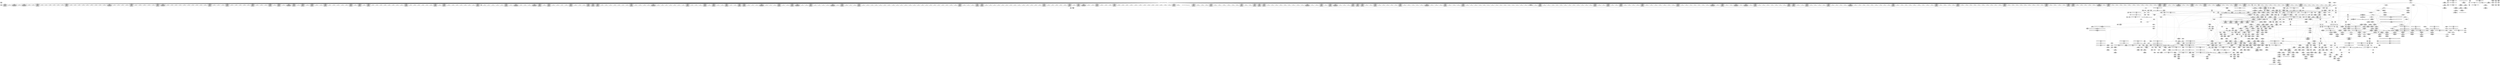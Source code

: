 digraph {
	CE0x47f09d0 [shape=record,shape=Mrecord,label="{CE0x47f09d0|12:_i32,_56:_i8*,_:_CRE_88,96_|*MultipleSource*|Function::inode_has_perm&Arg::inode::|*LoadInst*|security/selinux/hooks.c,1627|security/selinux/hooks.c,1611}"]
	CE0x48515a0 [shape=record,shape=Mrecord,label="{CE0x48515a0|_ret_void,_!dbg_!27722|include/linux/cred.h,175|*SummSink*}"]
	CE0x47fc160 [shape=record,shape=Mrecord,label="{CE0x47fc160|i32_5|*Constant*|*SummSource*}"]
	CE0x4844c90 [shape=record,shape=Mrecord,label="{CE0x4844c90|get_current:tmp3|*SummSink*}"]
	CE0x485d510 [shape=record,shape=Mrecord,label="{CE0x485d510|12:_i32,_56:_i8*,_:_CRE_260,261_}"]
	CE0x4884ae0 [shape=record,shape=Mrecord,label="{CE0x4884ae0|inode_has_perm:lnot1|security/selinux/hooks.c,1611|*SummSource*}"]
	CE0x4809190 [shape=record,shape=Mrecord,label="{CE0x4809190|104:_%struct.inode*,_:_CRE_147,148_}"]
	CE0x4873a00 [shape=record,shape=Mrecord,label="{CE0x4873a00|12:_i32,_56:_i8*,_:_CRE_919,920_}"]
	CE0x47fc830 [shape=record,shape=Mrecord,label="{CE0x47fc830|dentry_has_perm:d_inode|security/selinux/hooks.c,1627|*SummSink*}"]
	CE0x4848590 [shape=record,shape=Mrecord,label="{CE0x4848590|i64*_getelementptr_inbounds_(_8_x_i64_,_8_x_i64_*___llvm_gcov_ctr154,_i64_0,_i64_1)|*Constant*}"]
	CE0x4836f00 [shape=record,shape=Mrecord,label="{CE0x4836f00|__validate_creds:tmp7|include/linux/cred.h,174|*SummSource*}"]
	CE0x4872a90 [shape=record,shape=Mrecord,label="{CE0x4872a90|12:_i32,_56:_i8*,_:_CRE_906,907_}"]
	CE0x4803bc0 [shape=record,shape=Mrecord,label="{CE0x4803bc0|i32_78|*Constant*|*SummSink*}"]
	CE0x484c150 [shape=record,shape=Mrecord,label="{CE0x484c150|12:_i32,_56:_i8*,_:_CRE_40,48_|*MultipleSource*|Function::inode_has_perm&Arg::inode::|*LoadInst*|security/selinux/hooks.c,1627|security/selinux/hooks.c,1611}"]
	CE0x484cf30 [shape=record,shape=Mrecord,label="{CE0x484cf30|104:_%struct.inode*,_:_CRE_191,192_}"]
	CE0x485ccc0 [shape=record,shape=Mrecord,label="{CE0x485ccc0|12:_i32,_56:_i8*,_:_CRE_253,254_}"]
	CE0x48679c0 [shape=record,shape=Mrecord,label="{CE0x48679c0|12:_i32,_56:_i8*,_:_CRE_569,570_}"]
	CE0x485d050 [shape=record,shape=Mrecord,label="{CE0x485d050|12:_i32,_56:_i8*,_:_CRE_256,257_}"]
	CE0x4871b20 [shape=record,shape=Mrecord,label="{CE0x4871b20|12:_i32,_56:_i8*,_:_CRE_893,894_}"]
	CE0x47ff5a0 [shape=record,shape=Mrecord,label="{CE0x47ff5a0|i64_4|*Constant*}"]
	CE0x483de70 [shape=record,shape=Mrecord,label="{CE0x483de70|__validate_creds:line|Function::__validate_creds&Arg::line::|*SummSource*}"]
	CE0x4803c30 [shape=record,shape=Mrecord,label="{CE0x4803c30|i32_78|*Constant*|*SummSource*}"]
	CE0x484ce40 [shape=record,shape=Mrecord,label="{CE0x484ce40|104:_%struct.inode*,_:_CRE_190,191_}"]
	CE0x485ecd0 [shape=record,shape=Mrecord,label="{CE0x485ecd0|12:_i32,_56:_i8*,_:_CRE_280,281_}"]
	CE0x4873c60 [shape=record,shape=Mrecord,label="{CE0x4873c60|12:_i32,_56:_i8*,_:_CRE_921,922_}"]
	CE0x48489e0 [shape=record,shape=Mrecord,label="{CE0x48489e0|__validate_creds:call|include/linux/cred.h,173|*SummSource*}"]
	CE0x47ff640 [shape=record,shape=Mrecord,label="{CE0x47ff640|i64_4|*Constant*|*SummSource*}"]
	CE0x47facc0 [shape=record,shape=Mrecord,label="{CE0x47facc0|i8*_getelementptr_inbounds_(_45_x_i8_,_45_x_i8_*_.str12,_i32_0,_i32_0)|*Constant*}"]
	CE0x483c030 [shape=record,shape=Mrecord,label="{CE0x483c030|__validate_creds:tmp1}"]
	CE0x48577f0 [shape=record,shape=Mrecord,label="{CE0x48577f0|12:_i32,_56:_i8*,_:_CRE_146,147_}"]
	CE0x47f0110 [shape=record,shape=Mrecord,label="{CE0x47f0110|dentry_has_perm:tmp|*SummSource*}"]
	CE0x48322b0 [shape=record,shape=Mrecord,label="{CE0x48322b0|avc_has_perm:ssid|Function::avc_has_perm&Arg::ssid::}"]
	CE0x483fea0 [shape=record,shape=Mrecord,label="{CE0x483fea0|inode_has_perm:tmp3}"]
	CE0x487b810 [shape=record,shape=Mrecord,label="{CE0x487b810|i32_10|*Constant*|*SummSink*}"]
	CE0x484d020 [shape=record,shape=Mrecord,label="{CE0x484d020|104:_%struct.inode*,_:_CRE_192,193_}"]
	CE0x47f2420 [shape=record,shape=Mrecord,label="{CE0x47f2420|i32_4|*Constant*|*SummSource*}"]
	CE0x484b2e0 [shape=record,shape=Mrecord,label="{CE0x484b2e0|12:_i32,_56:_i8*,_:_CRE_128,136_|*MultipleSource*|Function::inode_has_perm&Arg::inode::|*LoadInst*|security/selinux/hooks.c,1627|security/selinux/hooks.c,1611}"]
	CE0x48712d0 [shape=record,shape=Mrecord,label="{CE0x48712d0|12:_i32,_56:_i8*,_:_CRE_886,887_}"]
	CE0x485e6e0 [shape=record,shape=Mrecord,label="{CE0x485e6e0|12:_i32,_56:_i8*,_:_CRE_275,276_}"]
	CE0x4860100 [shape=record,shape=Mrecord,label="{CE0x4860100|12:_i32,_56:_i8*,_:_CRE_297,298_}"]
	CE0x4846030 [shape=record,shape=Mrecord,label="{CE0x4846030|i64*_getelementptr_inbounds_(_2_x_i64_,_2_x_i64_*___llvm_gcov_ctr98,_i64_0,_i64_1)|*Constant*|*SummSource*}"]
	CE0x4886a00 [shape=record,shape=Mrecord,label="{CE0x4886a00|i64_4|*Constant*}"]
	CE0x4864a40 [shape=record,shape=Mrecord,label="{CE0x4864a40|12:_i32,_56:_i8*,_:_CRE_485,486_}"]
	CE0x482a310 [shape=record,shape=Mrecord,label="{CE0x482a310|inode_has_perm:inode|Function::inode_has_perm&Arg::inode::|*SummSource*}"]
	CE0x48069e0 [shape=record,shape=Mrecord,label="{CE0x48069e0|i32_2|*Constant*|*SummSink*}"]
	CE0x47e7c00 [shape=record,shape=Mrecord,label="{CE0x47e7c00|selinux_inode_follow_link:tmp13|security/selinux/hooks.c,2812|*SummSink*}"]
	CE0x47dcd60 [shape=record,shape=Mrecord,label="{CE0x47dcd60|i64_0|*Constant*}"]
	CE0x4805b80 [shape=record,shape=Mrecord,label="{CE0x4805b80|dentry_has_perm:cred|Function::dentry_has_perm&Arg::cred::|*SummSink*}"]
	CE0x4872960 [shape=record,shape=Mrecord,label="{CE0x4872960|12:_i32,_56:_i8*,_:_CRE_905,906_}"]
	CE0x48665c0 [shape=record,shape=Mrecord,label="{CE0x48665c0|12:_i32,_56:_i8*,_:_CRE_553,554_}"]
	CE0x47f5c40 [shape=record,shape=Mrecord,label="{CE0x47f5c40|104:_%struct.inode*,_:_CRE_153,154_}"]
	CE0x4860ce0 [shape=record,shape=Mrecord,label="{CE0x4860ce0|12:_i32,_56:_i8*,_:_CRE_307,308_}"]
	CE0x47e04f0 [shape=record,shape=Mrecord,label="{CE0x47e04f0|12:_i32,_56:_i8*,_:_CRE_178,179_}"]
	CE0x486f470 [shape=record,shape=Mrecord,label="{CE0x486f470|12:_i32,_56:_i8*,_:_CRE_856,864_|*MultipleSource*|Function::inode_has_perm&Arg::inode::|*LoadInst*|security/selinux/hooks.c,1627|security/selinux/hooks.c,1611}"]
	CE0x487b3b0 [shape=record,shape=Mrecord,label="{CE0x487b3b0|i32_10|*Constant*|*SummSource*}"]
	CE0x4809820 [shape=record,shape=Mrecord,label="{CE0x4809820|dentry_has_perm:tmp2}"]
	CE0x47d8590 [shape=record,shape=Mrecord,label="{CE0x47d8590|selinux_inode_follow_link:tmp12|security/selinux/hooks.c,2812|*SummSink*}"]
	CE0x4887840 [shape=record,shape=Mrecord,label="{CE0x4887840|inode_has_perm:tmp9|security/selinux/hooks.c,1611}"]
	CE0x4860820 [shape=record,shape=Mrecord,label="{CE0x4860820|12:_i32,_56:_i8*,_:_CRE_303,304_}"]
	CE0x47f46c0 [shape=record,shape=Mrecord,label="{CE0x47f46c0|_call_void_lockdep_rcu_suspicious(i8*_getelementptr_inbounds_(_25_x_i8_,_25_x_i8_*_.str3,_i32_0,_i32_0),_i32_2812,_i8*_getelementptr_inbounds_(_45_x_i8_,_45_x_i8_*_.str12,_i32_0,_i32_0))_#10,_!dbg_!27729|security/selinux/hooks.c,2812}"]
	CE0x4812190 [shape=record,shape=Mrecord,label="{CE0x4812190|COLLAPSED:_GCMRE___llvm_gcov_ctr230_internal_global_11_x_i64_zeroinitializer:_elem_0:default:}"]
	CE0x47f71d0 [shape=record,shape=Mrecord,label="{CE0x47f71d0|104:_%struct.inode*,_:_CRE_176,177_}"]
	CE0x484e1f0 [shape=record,shape=Mrecord,label="{CE0x484e1f0|104:_%struct.inode*,_:_CRE_211,212_}"]
	CE0x47f47a0 [shape=record,shape=Mrecord,label="{CE0x47f47a0|_call_void_lockdep_rcu_suspicious(i8*_getelementptr_inbounds_(_25_x_i8_,_25_x_i8_*_.str3,_i32_0,_i32_0),_i32_2812,_i8*_getelementptr_inbounds_(_45_x_i8_,_45_x_i8_*_.str12,_i32_0,_i32_0))_#10,_!dbg_!27729|security/selinux/hooks.c,2812|*SummSink*}"]
	CE0x480ea40 [shape=record,shape=Mrecord,label="{CE0x480ea40|12:_i32,_56:_i8*,_:_CRE_157,158_}"]
	CE0x47e7350 [shape=record,shape=Mrecord,label="{CE0x47e7350|selinux_inode_follow_link:land.lhs.true2|*SummSource*}"]
	CE0x485b680 [shape=record,shape=Mrecord,label="{CE0x485b680|12:_i32,_56:_i8*,_:_CRE_208,210_|*MultipleSource*|Function::inode_has_perm&Arg::inode::|*LoadInst*|security/selinux/hooks.c,1627|security/selinux/hooks.c,1611}"]
	CE0x486c3c0 [shape=record,shape=Mrecord,label="{CE0x486c3c0|12:_i32,_56:_i8*,_:_CRE_664,672_|*MultipleSource*|Function::inode_has_perm&Arg::inode::|*LoadInst*|security/selinux/hooks.c,1627|security/selinux/hooks.c,1611}"]
	CE0x4832b00 [shape=record,shape=Mrecord,label="{CE0x4832b00|avc_has_perm:entry|*SummSink*}"]
	CE0x482cde0 [shape=record,shape=Mrecord,label="{CE0x482cde0|get_current:tmp1|*SummSink*}"]
	CE0x486ffd0 [shape=record,shape=Mrecord,label="{CE0x486ffd0|12:_i32,_56:_i8*,_:_CRE_870,871_}"]
	CE0x482b1c0 [shape=record,shape=Mrecord,label="{CE0x482b1c0|_ret_i32_%retval.0,_!dbg_!27739|security/selinux/hooks.c,1618|*SummSource*}"]
	CE0x47e52f0 [shape=record,shape=Mrecord,label="{CE0x47e52f0|__validate_creds:expval|include/linux/cred.h,173}"]
	CE0x4881110 [shape=record,shape=Mrecord,label="{CE0x4881110|__validate_creds:lnot1|include/linux/cred.h,173|*SummSource*}"]
	CE0x485f9e0 [shape=record,shape=Mrecord,label="{CE0x485f9e0|12:_i32,_56:_i8*,_:_CRE_291,292_}"]
	CE0x47e0220 [shape=record,shape=Mrecord,label="{CE0x47e0220|12:_i32,_56:_i8*,_:_CRE_175,176_}"]
	CE0x486fad0 [shape=record,shape=Mrecord,label="{CE0x486fad0|12:_i32,_56:_i8*,_:_CRE_866,867_}"]
	CE0x4880cb0 [shape=record,shape=Mrecord,label="{CE0x4880cb0|__validate_creds:if.then|*SummSink*}"]
	CE0x47f7a30 [shape=record,shape=Mrecord,label="{CE0x47f7a30|selinux_inode_follow_link:land.lhs.true2|*SummSink*}"]
	CE0x4886670 [shape=record,shape=Mrecord,label="{CE0x4886670|inode_has_perm:tobool2|security/selinux/hooks.c,1611|*SummSource*}"]
	CE0x47fad30 [shape=record,shape=Mrecord,label="{CE0x47fad30|i8*_getelementptr_inbounds_(_45_x_i8_,_45_x_i8_*_.str12,_i32_0,_i32_0)|*Constant*|*SummSource*}"]
	CE0x484cc60 [shape=record,shape=Mrecord,label="{CE0x484cc60|104:_%struct.inode*,_:_CRE_188,189_}"]
	CE0x482d020 [shape=record,shape=Mrecord,label="{CE0x482d020|104:_%struct.inode*,_:_CRE_232,240_|*MultipleSource*|Function::selinux_inode_follow_link&Arg::dentry::|Function::dentry_has_perm&Arg::dentry::|security/selinux/hooks.c,1627}"]
	CE0x4857bb0 [shape=record,shape=Mrecord,label="{CE0x4857bb0|12:_i32,_56:_i8*,_:_CRE_150,151_}"]
	CE0x4874e30 [shape=record,shape=Mrecord,label="{CE0x4874e30|12:_i32,_56:_i8*,_:_CRE_936,944_|*MultipleSource*|Function::inode_has_perm&Arg::inode::|*LoadInst*|security/selinux/hooks.c,1627|security/selinux/hooks.c,1611}"]
	CE0x485dd60 [shape=record,shape=Mrecord,label="{CE0x485dd60|12:_i32,_56:_i8*,_:_CRE_267,268_}"]
	CE0x480f580 [shape=record,shape=Mrecord,label="{CE0x480f580|12:_i32,_56:_i8*,_:_CRE_169,170_}"]
	CE0x4831ad0 [shape=record,shape=Mrecord,label="{CE0x4831ad0|_call_void_mcount()_#3}"]
	CE0x47ff910 [shape=record,shape=Mrecord,label="{CE0x47ff910|selinux_inode_follow_link:tmp9|security/selinux/hooks.c,2812|*SummSource*}"]
	CE0x487ec30 [shape=record,shape=Mrecord,label="{CE0x487ec30|avc_has_perm:auditdata|Function::avc_has_perm&Arg::auditdata::}"]
	CE0x47dce60 [shape=record,shape=Mrecord,label="{CE0x47dce60|i64_2|*Constant*}"]
	CE0x4805440 [shape=record,shape=Mrecord,label="{CE0x4805440|GLOBAL:dentry_has_perm|*Constant*|*SummSource*}"]
	CE0x48336f0 [shape=record,shape=Mrecord,label="{CE0x48336f0|avc_has_perm:entry|*SummSource*}"]
	CE0x47e9f80 [shape=record,shape=Mrecord,label="{CE0x47e9f80|i64*_getelementptr_inbounds_(_11_x_i64_,_11_x_i64_*___llvm_gcov_ctr230,_i64_0,_i64_10)|*Constant*|*SummSink*}"]
	CE0x48686d0 [shape=record,shape=Mrecord,label="{CE0x48686d0|12:_i32,_56:_i8*,_:_CRE_580,581_}"]
	CE0x4873410 [shape=record,shape=Mrecord,label="{CE0x4873410|12:_i32,_56:_i8*,_:_CRE_914,915_}"]
	CE0x4812260 [shape=record,shape=Mrecord,label="{CE0x4812260|selinux_inode_follow_link:tmp|*SummSource*}"]
	CE0x47fd7c0 [shape=record,shape=Mrecord,label="{CE0x47fd7c0|selinux_inode_follow_link:tmp3|*SummSink*}"]
	CE0x47f62d0 [shape=record,shape=Mrecord,label="{CE0x47f62d0|104:_%struct.inode*,_:_CRE_160,161_}"]
	CE0x4829b70 [shape=record,shape=Mrecord,label="{CE0x4829b70|inode_has_perm:entry|*SummSource*}"]
	CE0x482edf0 [shape=record,shape=Mrecord,label="{CE0x482edf0|104:_%struct.inode*,_:_CRE_316,317_}"]
	CE0x487b120 [shape=record,shape=Mrecord,label="{CE0x487b120|_ret_i32_%tmp6,_!dbg_!27716|security/selinux/hooks.c,197|*SummSource*}"]
	CE0x4800750 [shape=record,shape=Mrecord,label="{CE0x4800750|selinux_inode_follow_link:tmp6|security/selinux/hooks.c,2812|*SummSink*}"]
	CE0x4880e20 [shape=record,shape=Mrecord,label="{CE0x4880e20|__validate_creds:if.end}"]
	CE0x4870e10 [shape=record,shape=Mrecord,label="{CE0x4870e10|12:_i32,_56:_i8*,_:_CRE_882,883_}"]
	CE0x47eb0f0 [shape=record,shape=Mrecord,label="{CE0x47eb0f0|selinux_inode_follow_link:tmp7|security/selinux/hooks.c,2812}"]
	CE0x4859b20 [shape=record,shape=Mrecord,label="{CE0x4859b20|GLOBAL:cred_sid|*Constant*|*SummSource*}"]
	CE0x483fa60 [shape=record,shape=Mrecord,label="{CE0x483fa60|GLOBAL:creds_are_invalid|*Constant*|*SummSink*}"]
	CE0x484c8a0 [shape=record,shape=Mrecord,label="{CE0x484c8a0|104:_%struct.inode*,_:_CRE_184,185_}"]
	CE0x4872bc0 [shape=record,shape=Mrecord,label="{CE0x4872bc0|12:_i32,_56:_i8*,_:_CRE_907,908_}"]
	CE0x4805c90 [shape=record,shape=Mrecord,label="{CE0x4805c90|selinux_inode_follow_link:dentry|Function::selinux_inode_follow_link&Arg::dentry::}"]
	CE0x487eca0 [shape=record,shape=Mrecord,label="{CE0x487eca0|avc_has_perm:auditdata|Function::avc_has_perm&Arg::auditdata::|*SummSource*}"]
	CE0x4870490 [shape=record,shape=Mrecord,label="{CE0x4870490|12:_i32,_56:_i8*,_:_CRE_874,875_}"]
	CE0x484e2e0 [shape=record,shape=Mrecord,label="{CE0x484e2e0|104:_%struct.inode*,_:_CRE_212,213_}"]
	CE0x486d300 [shape=record,shape=Mrecord,label="{CE0x486d300|12:_i32,_56:_i8*,_:_CRE_712,728_|*MultipleSource*|Function::inode_has_perm&Arg::inode::|*LoadInst*|security/selinux/hooks.c,1627|security/selinux/hooks.c,1611}"]
	CE0x47e6ea0 [shape=record,shape=Mrecord,label="{CE0x47e6ea0|GLOBAL:selinux_inode_follow_link.__warned|Global_var:selinux_inode_follow_link.__warned|*SummSink*}"]
	CE0x4864dd0 [shape=record,shape=Mrecord,label="{CE0x4864dd0|12:_i32,_56:_i8*,_:_CRE_488,496_|*MultipleSource*|Function::inode_has_perm&Arg::inode::|*LoadInst*|security/selinux/hooks.c,1627|security/selinux/hooks.c,1611}"]
	CE0x47edf60 [shape=record,shape=Mrecord,label="{CE0x47edf60|i32_0|*Constant*|*SummSink*}"]
	CE0x48328f0 [shape=record,shape=Mrecord,label="{CE0x48328f0|avc_has_perm:tsid|Function::avc_has_perm&Arg::tsid::|*SummSink*}"]
	CE0x48611a0 [shape=record,shape=Mrecord,label="{CE0x48611a0|12:_i32,_56:_i8*,_:_CRE_311,312_}"]
	CE0x480c8f0 [shape=record,shape=Mrecord,label="{CE0x480c8f0|selinux_inode_follow_link:tmp18|security/selinux/hooks.c,2812}"]
	CE0x48497c0 [shape=record,shape=Mrecord,label="{CE0x48497c0|__validate_creds:cred|Function::__validate_creds&Arg::cred::}"]
	CE0x48047e0 [shape=record,shape=Mrecord,label="{CE0x48047e0|selinux_inode_follow_link:call5|security/selinux/hooks.c,2814}"]
	CE0x485c880 [shape=record,shape=Mrecord,label="{CE0x485c880|12:_i32,_56:_i8*,_:_CRE_249,250_}"]
	CE0x480e2f0 [shape=record,shape=Mrecord,label="{CE0x480e2f0|cred_sid:sid|security/selinux/hooks.c,197}"]
	CE0x4807c20 [shape=record,shape=Mrecord,label="{CE0x4807c20|104:_%struct.inode*,_:_CRE_72,80_|*MultipleSource*|Function::selinux_inode_follow_link&Arg::dentry::|Function::dentry_has_perm&Arg::dentry::|security/selinux/hooks.c,1627}"]
	CE0x4804dc0 [shape=record,shape=Mrecord,label="{CE0x4804dc0|selinux_inode_follow_link:call5|security/selinux/hooks.c,2814|*SummSink*}"]
	CE0x4803f80 [shape=record,shape=Mrecord,label="{CE0x4803f80|selinux_inode_follow_link:cred4|security/selinux/hooks.c,2812|*SummSource*}"]
	CE0x48076e0 [shape=record,shape=Mrecord,label="{CE0x48076e0|_ret_i32_%call5,_!dbg_!27741|security/selinux/hooks.c,2814|*SummSource*}"]
	CE0x4874d00 [shape=record,shape=Mrecord,label="{CE0x4874d00|12:_i32,_56:_i8*,_:_CRE_935,936_}"]
	CE0x4811a40 [shape=record,shape=Mrecord,label="{CE0x4811a40|dentry_has_perm:bb}"]
	CE0x484fca0 [shape=record,shape=Mrecord,label="{CE0x484fca0|dentry_has_perm:ad|security/selinux/hooks.c, 1628|*SummSource*}"]
	CE0x4808460 [shape=record,shape=Mrecord,label="{CE0x4808460|104:_%struct.inode*,_:_CRE_91,92_}"]
	CE0x47fbd30 [shape=record,shape=Mrecord,label="{CE0x47fbd30|i8_1|*Constant*}"]
	CE0x487b4e0 [shape=record,shape=Mrecord,label="{CE0x487b4e0|i32_10|*Constant*}"]
	CE0x47e9080 [shape=record,shape=Mrecord,label="{CE0x47e9080|i64_1|*Constant*}"]
	CE0x4806570 [shape=record,shape=Mrecord,label="{CE0x4806570|dentry_has_perm:dentry|Function::dentry_has_perm&Arg::dentry::}"]
	CE0x4885170 [shape=record,shape=Mrecord,label="{CE0x4885170|inode_has_perm:lnot.ext|security/selinux/hooks.c,1611|*SummSource*}"]
	CE0x485b770 [shape=record,shape=Mrecord,label="{CE0x485b770|12:_i32,_56:_i8*,_:_CRE_212,216_|*MultipleSource*|Function::inode_has_perm&Arg::inode::|*LoadInst*|security/selinux/hooks.c,1627|security/selinux/hooks.c,1611}"]
	CE0x4806f40 [shape=record,shape=Mrecord,label="{CE0x4806f40|dentry_has_perm:av|Function::dentry_has_perm&Arg::av::|*SummSink*}"]
	CE0x480c680 [shape=record,shape=Mrecord,label="{CE0x480c680|selinux_inode_follow_link:tmp17|security/selinux/hooks.c,2812|*SummSink*}"]
	CE0x485ea70 [shape=record,shape=Mrecord,label="{CE0x485ea70|12:_i32,_56:_i8*,_:_CRE_278,279_}"]
	CE0x484f700 [shape=record,shape=Mrecord,label="{CE0x484f700|__validate_creds:tmp2|include/linux/cred.h,173}"]
	CE0x4829c00 [shape=record,shape=Mrecord,label="{CE0x4829c00|inode_has_perm:entry|*SummSink*}"]
	CE0x4874380 [shape=record,shape=Mrecord,label="{CE0x4874380|12:_i32,_56:_i8*,_:_CRE_927,928_}"]
	CE0x486d110 [shape=record,shape=Mrecord,label="{CE0x486d110|12:_i32,_56:_i8*,_:_CRE_704,712_|*MultipleSource*|Function::inode_has_perm&Arg::inode::|*LoadInst*|security/selinux/hooks.c,1627|security/selinux/hooks.c,1611}"]
	CE0x4868340 [shape=record,shape=Mrecord,label="{CE0x4868340|12:_i32,_56:_i8*,_:_CRE_577,578_}"]
	CE0x4869e90 [shape=record,shape=Mrecord,label="{CE0x4869e90|12:_i32,_56:_i8*,_:_CRE_600,601_}"]
	CE0x480b8c0 [shape=record,shape=Mrecord,label="{CE0x480b8c0|inode_has_perm:tmp5|security/selinux/hooks.c,1609}"]
	CE0x48089f0 [shape=record,shape=Mrecord,label="{CE0x48089f0|104:_%struct.inode*,_:_CRE_112,144_|*MultipleSource*|Function::selinux_inode_follow_link&Arg::dentry::|Function::dentry_has_perm&Arg::dentry::|security/selinux/hooks.c,1627}"]
	CE0x47dac80 [shape=record,shape=Mrecord,label="{CE0x47dac80|selinux_inode_follow_link:tobool1|security/selinux/hooks.c,2812}"]
	CE0x4872830 [shape=record,shape=Mrecord,label="{CE0x4872830|12:_i32,_56:_i8*,_:_CRE_904,905_}"]
	CE0x488a0a0 [shape=record,shape=Mrecord,label="{CE0x488a0a0|i32_512|*Constant*|*SummSink*}"]
	CE0x4871530 [shape=record,shape=Mrecord,label="{CE0x4871530|12:_i32,_56:_i8*,_:_CRE_888,889_}"]
	CE0x47f8630 [shape=record,shape=Mrecord,label="{CE0x47f8630|selinux_inode_follow_link:tmp3|*SummSource*}"]
	CE0x48528e0 [shape=record,shape=Mrecord,label="{CE0x48528e0|cred_sid:tmp|*SummSource*}"]
	CE0x4864020 [shape=record,shape=Mrecord,label="{CE0x4864020|12:_i32,_56:_i8*,_:_CRE_476,477_}"]
	CE0x47fcc10 [shape=record,shape=Mrecord,label="{CE0x47fcc10|dentry_has_perm:tmp2|*SummSink*}"]
	CE0x487f690 [shape=record,shape=Mrecord,label="{CE0x487f690|inode_has_perm:retval.0|*SummSource*}"]
	CE0x48621e0 [shape=record,shape=Mrecord,label="{CE0x48621e0|12:_i32,_56:_i8*,_:_CRE_384,388_|*MultipleSource*|Function::inode_has_perm&Arg::inode::|*LoadInst*|security/selinux/hooks.c,1627|security/selinux/hooks.c,1611}"]
	CE0x4864b70 [shape=record,shape=Mrecord,label="{CE0x4864b70|12:_i32,_56:_i8*,_:_CRE_486,487_}"]
	CE0x47fcba0 [shape=record,shape=Mrecord,label="{CE0x47fcba0|dentry_has_perm:tmp2|*SummSource*}"]
	CE0x47ecb30 [shape=record,shape=Mrecord,label="{CE0x47ecb30|i64_0|*Constant*|*SummSource*}"]
	CE0x4846600 [shape=record,shape=Mrecord,label="{CE0x4846600|i32_1|*Constant*|*SummSink*}"]
	CE0x48057f0 [shape=record,shape=Mrecord,label="{CE0x48057f0|dentry_has_perm:entry|*SummSink*}"]
	CE0x48636f0 [shape=record,shape=Mrecord,label="{CE0x48636f0|12:_i32,_56:_i8*,_:_CRE_464,472_|*MultipleSource*|Function::inode_has_perm&Arg::inode::|*LoadInst*|security/selinux/hooks.c,1627|security/selinux/hooks.c,1611}"]
	CE0x4863b30 [shape=record,shape=Mrecord,label="{CE0x4863b30|12:_i32,_56:_i8*,_:_CRE_473,474_}"]
	CE0x3ff3020 [shape=record,shape=Mrecord,label="{CE0x3ff3020|i64*_getelementptr_inbounds_(_11_x_i64_,_11_x_i64_*___llvm_gcov_ctr230,_i64_0,_i64_0)|*Constant*}"]
	CE0x482c4e0 [shape=record,shape=Mrecord,label="{CE0x482c4e0|__validate_creds:bb|*SummSink*}"]
	CE0x487edf0 [shape=record,shape=Mrecord,label="{CE0x487edf0|avc_has_perm:auditdata|Function::avc_has_perm&Arg::auditdata::|*SummSink*}"]
	CE0x484b4c0 [shape=record,shape=Mrecord,label="{CE0x484b4c0|12:_i32,_56:_i8*,_:_CRE_136,137_}"]
	CE0x4889670 [shape=record,shape=Mrecord,label="{CE0x4889670|inode_has_perm:tmp11|security/selinux/hooks.c,1612}"]
	CE0x483b800 [shape=record,shape=Mrecord,label="{CE0x483b800|cred_sid:tmp2|*SummSource*}"]
	CE0x4870a80 [shape=record,shape=Mrecord,label="{CE0x4870a80|12:_i32,_56:_i8*,_:_CRE_879,880_}"]
	CE0x47e8ea0 [shape=record,shape=Mrecord,label="{CE0x47e8ea0|selinux_inode_follow_link:if.end|*SummSink*}"]
	CE0x4840850 [shape=record,shape=Mrecord,label="{CE0x4840850|12:_i32,_56:_i8*,_:_CRE_138,139_}"]
	CE0x4851730 [shape=record,shape=Mrecord,label="{CE0x4851730|i32_4|*Constant*}"]
	CE0x4832500 [shape=record,shape=Mrecord,label="{CE0x4832500|avc_has_perm:ssid|Function::avc_has_perm&Arg::ssid::|*SummSource*}"]
	CE0x484e4c0 [shape=record,shape=Mrecord,label="{CE0x484e4c0|104:_%struct.inode*,_:_CRE_214,215_}"]
	CE0x480f1c0 [shape=record,shape=Mrecord,label="{CE0x480f1c0|12:_i32,_56:_i8*,_:_CRE_165,166_}"]
	CE0x4873670 [shape=record,shape=Mrecord,label="{CE0x4873670|12:_i32,_56:_i8*,_:_CRE_916,917_}"]
	CE0x4841400 [shape=record,shape=Mrecord,label="{CE0x4841400|inode_has_perm:tmp4|security/selinux/hooks.c,1609|*SummSource*}"]
	CE0x48590f0 [shape=record,shape=Mrecord,label="{CE0x48590f0|inode_has_perm:tmp14|security/selinux/hooks.c,1614|*SummSink*}"]
	CE0x47e9190 [shape=record,shape=Mrecord,label="{CE0x47e9190|selinux_inode_follow_link:tmp2|*SummSource*}"]
	CE0x4801180 [shape=record,shape=Mrecord,label="{CE0x4801180|__validate_creds:tmp5|include/linux/cred.h,173}"]
	CE0x485a5a0 [shape=record,shape=Mrecord,label="{CE0x485a5a0|12:_i32,_56:_i8*,_:_CRE_190,191_}"]
	CE0x4861960 [shape=record,shape=Mrecord,label="{CE0x4861960|12:_i32,_56:_i8*,_:_CRE_344,352_|*MultipleSource*|Function::inode_has_perm&Arg::inode::|*LoadInst*|security/selinux/hooks.c,1627|security/selinux/hooks.c,1611}"]
	CE0x47f6780 [shape=record,shape=Mrecord,label="{CE0x47f6780|104:_%struct.inode*,_:_CRE_165,166_}"]
	CE0x4857700 [shape=record,shape=Mrecord,label="{CE0x4857700|12:_i32,_56:_i8*,_:_CRE_145,146_}"]
	CE0x480b0c0 [shape=record,shape=Mrecord,label="{CE0x480b0c0|0:_i8,_:_GCMR_selinux_inode_follow_link.__warned_internal_global_i8_0,_section_.data.unlikely_,_align_1:_elem_0:default:}"]
	CE0x486ea30 [shape=record,shape=Mrecord,label="{CE0x486ea30|12:_i32,_56:_i8*,_:_CRE_816,824_|*MultipleSource*|Function::inode_has_perm&Arg::inode::|*LoadInst*|security/selinux/hooks.c,1627|security/selinux/hooks.c,1611}"]
	CE0x47dc450 [shape=record,shape=Mrecord,label="{CE0x47dc450|i64*_getelementptr_inbounds_(_11_x_i64_,_11_x_i64_*___llvm_gcov_ctr230,_i64_0,_i64_0)|*Constant*|*SummSink*}"]
	CE0x4866cb0 [shape=record,shape=Mrecord,label="{CE0x4866cb0|12:_i32,_56:_i8*,_:_CRE_558,559_}"]
	CE0x4869050 [shape=record,shape=Mrecord,label="{CE0x4869050|12:_i32,_56:_i8*,_:_CRE_588,589_}"]
	CE0x47fd900 [shape=record,shape=Mrecord,label="{CE0x47fd900|_call_void_mcount()_#3|*SummSource*}"]
	CE0x485c4f0 [shape=record,shape=Mrecord,label="{CE0x485c4f0|12:_i32,_56:_i8*,_:_CRE_245,246_}"]
	CE0x4870ce0 [shape=record,shape=Mrecord,label="{CE0x4870ce0|12:_i32,_56:_i8*,_:_CRE_881,882_}"]
	CE0x484a320 [shape=record,shape=Mrecord,label="{CE0x484a320|i64*_getelementptr_inbounds_(_5_x_i64_,_5_x_i64_*___llvm_gcov_ctr155,_i64_0,_i64_0)|*Constant*|*SummSink*}"]
	CE0x484c990 [shape=record,shape=Mrecord,label="{CE0x484c990|104:_%struct.inode*,_:_CRE_185,186_}"]
	CE0x48685a0 [shape=record,shape=Mrecord,label="{CE0x48685a0|12:_i32,_56:_i8*,_:_CRE_579,580_}"]
	CE0x486bd70 [shape=record,shape=Mrecord,label="{CE0x486bd70|12:_i32,_56:_i8*,_:_CRE_640,648_|*MultipleSource*|Function::inode_has_perm&Arg::inode::|*LoadInst*|security/selinux/hooks.c,1627|security/selinux/hooks.c,1611}"]
	CE0x48107d0 [shape=record,shape=Mrecord,label="{CE0x48107d0|get_current:entry}"]
	CE0x4860e10 [shape=record,shape=Mrecord,label="{CE0x4860e10|12:_i32,_56:_i8*,_:_CRE_308,309_}"]
	CE0x482dd30 [shape=record,shape=Mrecord,label="{CE0x482dd30|104:_%struct.inode*,_:_CRE_288,296_|*MultipleSource*|Function::selinux_inode_follow_link&Arg::dentry::|Function::dentry_has_perm&Arg::dentry::|security/selinux/hooks.c,1627}"]
	CE0x483ce60 [shape=record,shape=Mrecord,label="{CE0x483ce60|i64*_getelementptr_inbounds_(_8_x_i64_,_8_x_i64_*___llvm_gcov_ctr154,_i64_0,_i64_0)|*Constant*|*SummSink*}"]
	CE0x4803630 [shape=record,shape=Mrecord,label="{CE0x4803630|selinux_inode_follow_link:tmp6|security/selinux/hooks.c,2812}"]
	CE0x4833ea0 [shape=record,shape=Mrecord,label="{CE0x4833ea0|i32_(i32,_i32,_i16,_i32,_%struct.common_audit_data*)*_bitcast_(i32_(i32,_i32,_i16,_i32,_%struct.common_audit_data.495*)*_avc_has_perm_to_i32_(i32,_i32,_i16,_i32,_%struct.common_audit_data*)*)|*Constant*|*SummSink*}"]
	CE0x48760c0 [shape=record,shape=Mrecord,label="{CE0x48760c0|12:_i32,_56:_i8*,_:_CRE_983,984_}"]
	CE0x482d0c0 [shape=record,shape=Mrecord,label="{CE0x482d0c0|104:_%struct.inode*,_:_CRE_240,248_|*MultipleSource*|Function::selinux_inode_follow_link&Arg::dentry::|Function::dentry_has_perm&Arg::dentry::|security/selinux/hooks.c,1627}"]
	CE0x48a6c10 [shape=record,shape=Mrecord,label="{CE0x48a6c10|__validate_creds:tmp9|include/linux/cred.h,175}"]
	CE0x4805860 [shape=record,shape=Mrecord,label="{CE0x4805860|dentry_has_perm:cred|Function::dentry_has_perm&Arg::cred::}"]
	CE0x485cdf0 [shape=record,shape=Mrecord,label="{CE0x485cdf0|12:_i32,_56:_i8*,_:_CRE_254,255_}"]
	CE0x480a8d0 [shape=record,shape=Mrecord,label="{CE0x480a8d0|i32_0|*Constant*|*SummSource*}"]
	CE0x485c1e0 [shape=record,shape=Mrecord,label="{CE0x485c1e0|12:_i32,_56:_i8*,_:_CRE_242,243_}"]
	CE0x48632b0 [shape=record,shape=Mrecord,label="{CE0x48632b0|12:_i32,_56:_i8*,_:_CRE_448,456_|*MultipleSource*|Function::inode_has_perm&Arg::inode::|*LoadInst*|security/selinux/hooks.c,1627|security/selinux/hooks.c,1611}"]
	CE0x4800a80 [shape=record,shape=Mrecord,label="{CE0x4800a80|i64*_getelementptr_inbounds_(_11_x_i64_,_11_x_i64_*___llvm_gcov_ctr230,_i64_0,_i64_6)|*Constant*}"]
	CE0x483d200 [shape=record,shape=Mrecord,label="{CE0x483d200|__validate_creds:call|include/linux/cred.h,173}"]
	CE0x47e8940 [shape=record,shape=Mrecord,label="{CE0x47e8940|GLOBAL:__llvm_gcov_ctr230|Global_var:__llvm_gcov_ctr230|*SummSink*}"]
	CE0x4851110 [shape=record,shape=Mrecord,label="{CE0x4851110|cred_sid:tmp|*SummSink*}"]
	CE0x485d2b0 [shape=record,shape=Mrecord,label="{CE0x485d2b0|12:_i32,_56:_i8*,_:_CRE_258,259_}"]
	CE0x4871400 [shape=record,shape=Mrecord,label="{CE0x4871400|12:_i32,_56:_i8*,_:_CRE_887,888_}"]
	CE0x485ffd0 [shape=record,shape=Mrecord,label="{CE0x485ffd0|12:_i32,_56:_i8*,_:_CRE_296,297_}"]
	CE0x4847550 [shape=record,shape=Mrecord,label="{CE0x4847550|inode_has_perm:tmp1|*SummSink*}"]
	CE0x48499e0 [shape=record,shape=Mrecord,label="{CE0x48499e0|__validate_creds:lnot.ext|include/linux/cred.h,173|*SummSource*}"]
	CE0x4851180 [shape=record,shape=Mrecord,label="{CE0x4851180|cred_sid:tmp1}"]
	CE0x47e08b0 [shape=record,shape=Mrecord,label="{CE0x47e08b0|12:_i32,_56:_i8*,_:_CRE_182,183_}"]
	CE0x4837030 [shape=record,shape=Mrecord,label="{CE0x4837030|__validate_creds:tmp7|include/linux/cred.h,174|*SummSink*}"]
	CE0x486b650 [shape=record,shape=Mrecord,label="{CE0x486b650|12:_i32,_56:_i8*,_:_CRE_620,621_}"]
	CE0x4841390 [shape=record,shape=Mrecord,label="{CE0x4841390|inode_has_perm:tmp4|security/selinux/hooks.c,1609}"]
	CE0x489e340 [shape=record,shape=Mrecord,label="{CE0x489e340|inode_has_perm:tmp16|security/selinux/hooks.c,1615|*SummSink*}"]
	CE0x47fc260 [shape=record,shape=Mrecord,label="{CE0x47fc260|i32_5|*Constant*|*SummSink*}"]
	CE0x4838300 [shape=record,shape=Mrecord,label="{CE0x4838300|28:_i32,_32:_i16,_:_CRE_28,32_|*MultipleSource*|*LoadInst*|security/selinux/hooks.c,1615|security/selinux/hooks.c,1615|security/selinux/hooks.c,1617}"]
	CE0x483e720 [shape=record,shape=Mrecord,label="{CE0x483e720|inode_has_perm:i_flags|security/selinux/hooks.c,1611|*SummSource*}"]
	CE0x485d9d0 [shape=record,shape=Mrecord,label="{CE0x485d9d0|12:_i32,_56:_i8*,_:_CRE_264,265_}"]
	CE0x483aa20 [shape=record,shape=Mrecord,label="{CE0x483aa20|_call_void_mcount()_#3}"]
	CE0x486e400 [shape=record,shape=Mrecord,label="{CE0x486e400|12:_i32,_56:_i8*,_:_CRE_792,800_|*MultipleSource*|Function::inode_has_perm&Arg::inode::|*LoadInst*|security/selinux/hooks.c,1627|security/selinux/hooks.c,1611}"]
	CE0x4873ec0 [shape=record,shape=Mrecord,label="{CE0x4873ec0|12:_i32,_56:_i8*,_:_CRE_923,924_}"]
	CE0x4873080 [shape=record,shape=Mrecord,label="{CE0x4873080|12:_i32,_56:_i8*,_:_CRE_911,912_}"]
	CE0x485ab40 [shape=record,shape=Mrecord,label="{CE0x485ab40|12:_i32,_56:_i8*,_:_CRE_196,197_}"]
	CE0x4875fc0 [shape=record,shape=Mrecord,label="{CE0x4875fc0|12:_i32,_56:_i8*,_:_CRE_982,983_}"]
	CE0x47fa150 [shape=record,shape=Mrecord,label="{CE0x47fa150|i8*_getelementptr_inbounds_(_25_x_i8_,_25_x_i8_*_.str3,_i32_0,_i32_0)|*Constant*|*SummSink*}"]
	CE0x485c3c0 [shape=record,shape=Mrecord,label="{CE0x485c3c0|12:_i32,_56:_i8*,_:_CRE_243,244_}"]
	CE0x4836d80 [shape=record,shape=Mrecord,label="{CE0x4836d80|__validate_creds:tmp7|include/linux/cred.h,174}"]
	CE0x47f5a60 [shape=record,shape=Mrecord,label="{CE0x47f5a60|104:_%struct.inode*,_:_CRE_151,152_}"]
	CE0x485fc40 [shape=record,shape=Mrecord,label="{CE0x485fc40|12:_i32,_56:_i8*,_:_CRE_293,294_}"]
	CE0x48a6540 [shape=record,shape=Mrecord,label="{CE0x48a6540|i64*_getelementptr_inbounds_(_2_x_i64_,_2_x_i64_*___llvm_gcov_ctr131,_i64_0,_i64_0)|*Constant*|*SummSource*}"]
	CE0x47e5b90 [shape=record,shape=Mrecord,label="{CE0x47e5b90|dentry_has_perm:u|security/selinux/hooks.c,1631|*SummSink*}"]
	CE0x47f3de0 [shape=record,shape=Mrecord,label="{CE0x47f3de0|_ret_void,_!dbg_!27722|include/linux/cred.h,175|*SummSource*}"]
	CE0x487e6b0 [shape=record,shape=Mrecord,label="{CE0x487e6b0|inode_has_perm:tmp17|security/selinux/hooks.c,1617}"]
	CE0x48533f0 [shape=record,shape=Mrecord,label="{CE0x48533f0|cred_sid:tmp}"]
	CE0x48579d0 [shape=record,shape=Mrecord,label="{CE0x48579d0|12:_i32,_56:_i8*,_:_CRE_148,149_}"]
	CE0x482eb20 [shape=record,shape=Mrecord,label="{CE0x482eb20|104:_%struct.inode*,_:_CRE_313,314_}"]
	CE0x487f100 [shape=record,shape=Mrecord,label="{CE0x487f100|_ret_i32_%retval.0,_!dbg_!27728|security/selinux/avc.c,775|*SummSink*}"]
	CE0x480d8d0 [shape=record,shape=Mrecord,label="{CE0x480d8d0|cred_sid:tmp4|*LoadInst*|security/selinux/hooks.c,196|*SummSink*}"]
	CE0x47ea2f0 [shape=record,shape=Mrecord,label="{CE0x47ea2f0|selinux_inode_follow_link:tmp20|security/selinux/hooks.c,2812|*SummSink*}"]
	CE0x48505a0 [shape=record,shape=Mrecord,label="{CE0x48505a0|dentry_has_perm:tmp1|*SummSink*}"]
	CE0x48319e0 [shape=record,shape=Mrecord,label="{CE0x48319e0|dentry_has_perm:tmp3|*SummSink*}"]
	CE0x48458b0 [shape=record,shape=Mrecord,label="{CE0x48458b0|104:_%struct.inode*,_:_CRE_16,24_|*MultipleSource*|Function::selinux_inode_follow_link&Arg::dentry::|Function::dentry_has_perm&Arg::dentry::|security/selinux/hooks.c,1627}"]
	CE0x485a230 [shape=record,shape=Mrecord,label="{CE0x485a230|cred_sid:cred|Function::cred_sid&Arg::cred::|*SummSource*}"]
	CE0x4811f40 [shape=record,shape=Mrecord,label="{CE0x4811f40|inode_has_perm:return}"]
	CE0x47eff40 [shape=record,shape=Mrecord,label="{CE0x47eff40|i64*_getelementptr_inbounds_(_2_x_i64_,_2_x_i64_*___llvm_gcov_ctr153,_i64_0,_i64_0)|*Constant*|*SummSink*}"]
	CE0x48706f0 [shape=record,shape=Mrecord,label="{CE0x48706f0|12:_i32,_56:_i8*,_:_CRE_876,877_}"]
	CE0x483e8c0 [shape=record,shape=Mrecord,label="{CE0x483e8c0|COLLAPSED:_GCMRE___llvm_gcov_ctr155_internal_global_5_x_i64_zeroinitializer:_elem_0:default:}"]
	CE0x485f060 [shape=record,shape=Mrecord,label="{CE0x485f060|12:_i32,_56:_i8*,_:_CRE_283,284_}"]
	CE0x4807580 [shape=record,shape=Mrecord,label="{CE0x4807580|_ret_i32_%call5,_!dbg_!27741|security/selinux/hooks.c,2814}"]
	CE0x47f8000 [shape=record,shape=Mrecord,label="{CE0x47f8000|i64_5|*Constant*}"]
	CE0x4843020 [shape=record,shape=Mrecord,label="{CE0x4843020|__validate_creds:tmp3|include/linux/cred.h,173|*SummSink*}"]
	CE0x4872f50 [shape=record,shape=Mrecord,label="{CE0x4872f50|12:_i32,_56:_i8*,_:_CRE_910,911_}"]
	CE0x484cd50 [shape=record,shape=Mrecord,label="{CE0x484cd50|104:_%struct.inode*,_:_CRE_189,190_}"]
	CE0x48658d0 [shape=record,shape=Mrecord,label="{CE0x48658d0|12:_i32,_56:_i8*,_:_CRE_520,528_|*MultipleSource*|Function::inode_has_perm&Arg::inode::|*LoadInst*|security/selinux/hooks.c,1627|security/selinux/hooks.c,1611}"]
	CE0x5414ad0 [shape=record,shape=Mrecord,label="{CE0x5414ad0|i64_3|*Constant*|*SummSource*}"]
	CE0x483fbe0 [shape=record,shape=Mrecord,label="{CE0x483fbe0|GLOBAL:creds_are_invalid|*Constant*|*SummSource*}"]
	CE0x483bfc0 [shape=record,shape=Mrecord,label="{CE0x483bfc0|i64_1|*Constant*}"]
	CE0x4833b10 [shape=record,shape=Mrecord,label="{CE0x4833b10|i32_(i32,_i32,_i16,_i32,_%struct.common_audit_data*)*_bitcast_(i32_(i32,_i32,_i16,_i32,_%struct.common_audit_data.495*)*_avc_has_perm_to_i32_(i32,_i32,_i16,_i32,_%struct.common_audit_data*)*)|*Constant*}"]
	CE0x485e810 [shape=record,shape=Mrecord,label="{CE0x485e810|12:_i32,_56:_i8*,_:_CRE_276,277_}"]
	CE0x483b790 [shape=record,shape=Mrecord,label="{CE0x483b790|cred_sid:tmp2}"]
	CE0x48a61b0 [shape=record,shape=Mrecord,label="{CE0x48a61b0|cred_sid:tmp6|security/selinux/hooks.c,197|*SummSource*}"]
	CE0x54149c0 [shape=record,shape=Mrecord,label="{CE0x54149c0|selinux_inode_follow_link:tobool|security/selinux/hooks.c,2812|*SummSink*}"]
	CE0x4808540 [shape=record,shape=Mrecord,label="{CE0x4808540|104:_%struct.inode*,_:_CRE_93,94_}"]
	CE0x484d4d0 [shape=record,shape=Mrecord,label="{CE0x484d4d0|104:_%struct.inode*,_:_CRE_197,198_}"]
	CE0x4808c60 [shape=record,shape=Mrecord,label="{CE0x4808c60|104:_%struct.inode*,_:_CRE_144,145_}"]
	CE0x4875d10 [shape=record,shape=Mrecord,label="{CE0x4875d10|12:_i32,_56:_i8*,_:_CRE_979,980_}"]
	CE0x4862840 [shape=record,shape=Mrecord,label="{CE0x4862840|12:_i32,_56:_i8*,_:_CRE_408,416_|*MultipleSource*|Function::inode_has_perm&Arg::inode::|*LoadInst*|security/selinux/hooks.c,1627|security/selinux/hooks.c,1611}"]
	CE0x4858950 [shape=record,shape=Mrecord,label="{CE0x4858950|i64*_getelementptr_inbounds_(_8_x_i64_,_8_x_i64_*___llvm_gcov_ctr154,_i64_0,_i64_6)|*Constant*|*SummSink*}"]
	CE0x482d900 [shape=record,shape=Mrecord,label="{CE0x482d900|104:_%struct.inode*,_:_CRE_272,280_|*MultipleSource*|Function::selinux_inode_follow_link&Arg::dentry::|Function::dentry_has_perm&Arg::dentry::|security/selinux/hooks.c,1627}"]
	CE0x47d9910 [shape=record,shape=Mrecord,label="{CE0x47d9910|selinux_inode_follow_link:entry|*SummSource*}"]
	CE0x4864450 [shape=record,shape=Mrecord,label="{CE0x4864450|12:_i32,_56:_i8*,_:_CRE_480,481_}"]
	CE0x4803d90 [shape=record,shape=Mrecord,label="{CE0x4803d90|selinux_inode_follow_link:cred4|security/selinux/hooks.c,2812}"]
	CE0x47eab90 [shape=record,shape=Mrecord,label="{CE0x47eab90|selinux_inode_follow_link:call3|security/selinux/hooks.c,2812|*SummSource*}"]
	CE0x47fafa0 [shape=record,shape=Mrecord,label="{CE0x47fafa0|selinux_inode_follow_link:tmp17|security/selinux/hooks.c,2812}"]
	CE0x480ec20 [shape=record,shape=Mrecord,label="{CE0x480ec20|12:_i32,_56:_i8*,_:_CRE_159,160_}"]
	CE0x482a070 [shape=record,shape=Mrecord,label="{CE0x482a070|inode_has_perm:inode|Function::inode_has_perm&Arg::inode::}"]
	CE0x484bc60 [shape=record,shape=Mrecord,label="{CE0x484bc60|12:_i32,_56:_i8*,_:_CRE_12,16_|*MultipleSource*|Function::inode_has_perm&Arg::inode::|*LoadInst*|security/selinux/hooks.c,1627|security/selinux/hooks.c,1611}"]
	CE0x487c620 [shape=record,shape=Mrecord,label="{CE0x487c620|inode_has_perm:sid3|security/selinux/hooks.c,1617|*SummSink*}"]
	CE0x48646b0 [shape=record,shape=Mrecord,label="{CE0x48646b0|12:_i32,_56:_i8*,_:_CRE_482,483_}"]
	CE0x4871070 [shape=record,shape=Mrecord,label="{CE0x4871070|12:_i32,_56:_i8*,_:_CRE_884,885_}"]
	CE0x4833310 [shape=record,shape=Mrecord,label="{CE0x4833310|inode_has_perm:tmp18|security/selinux/hooks.c,1617|*SummSource*}"]
	CE0x47dfac0 [shape=record,shape=Mrecord,label="{CE0x47dfac0|selinux_inode_follow_link:tmp|*SummSink*}"]
	CE0x4885fd0 [shape=record,shape=Mrecord,label="{CE0x4885fd0|i64_3|*Constant*}"]
	CE0x4880b80 [shape=record,shape=Mrecord,label="{CE0x4880b80|__validate_creds:if.then|*SummSource*}"]
	CE0x4844060 [shape=record,shape=Mrecord,label="{CE0x4844060|dentry_has_perm:dentry1|security/selinux/hooks.c,1631}"]
	CE0x47f5f10 [shape=record,shape=Mrecord,label="{CE0x47f5f10|104:_%struct.inode*,_:_CRE_156,157_}"]
	CE0x4882c20 [shape=record,shape=Mrecord,label="{CE0x4882c20|avc_has_perm:requested|Function::avc_has_perm&Arg::requested::|*SummSink*}"]
	CE0x47de160 [shape=record,shape=Mrecord,label="{CE0x47de160|%struct.task_struct*_(%struct.task_struct**)*_asm_movq_%gs:$_1:P_,$0_,_r,im,_dirflag_,_fpsr_,_flags_}"]
	CE0x4848b90 [shape=record,shape=Mrecord,label="{CE0x4848b90|GLOBAL:creds_are_invalid|*Constant*}"]
	CE0x48672a0 [shape=record,shape=Mrecord,label="{CE0x48672a0|12:_i32,_56:_i8*,_:_CRE_563,564_}"]
	CE0x4851260 [shape=record,shape=Mrecord,label="{CE0x4851260|cred_sid:tmp1|*SummSink*}"]
	CE0x4884300 [shape=record,shape=Mrecord,label="{CE0x4884300|i1_true|*Constant*}"]
	CE0x483a770 [shape=record,shape=Mrecord,label="{CE0x483a770|cred_sid:tmp3}"]
	CE0x4859dc0 [shape=record,shape=Mrecord,label="{CE0x4859dc0|cred_sid:entry}"]
	CE0x485c970 [shape=record,shape=Mrecord,label="{CE0x485c970|12:_i32,_56:_i8*,_:_CRE_250,251_}"]
	CE0x47e5840 [shape=record,shape=Mrecord,label="{CE0x47e5840|0:_i8,_8:_%struct.dentry*,_24:_%struct.selinux_audit_data*,_:_SCMRE_0,1_|*MultipleSource*|security/selinux/hooks.c, 1628|security/selinux/hooks.c,1630}"]
	CE0x48874f0 [shape=record,shape=Mrecord,label="{CE0x48874f0|GLOBAL:__llvm_gcov_ctr154|Global_var:__llvm_gcov_ctr154|*SummSink*}"]
	CE0x4833030 [shape=record,shape=Mrecord,label="{CE0x4833030|inode_has_perm:sclass|security/selinux/hooks.c,1617|*SummSink*}"]
	CE0x487ef70 [shape=record,shape=Mrecord,label="{CE0x487ef70|_ret_i32_%retval.0,_!dbg_!27728|security/selinux/avc.c,775|*SummSource*}"]
	CE0x4811e30 [shape=record,shape=Mrecord,label="{CE0x4811e30|inode_has_perm:do.end|*SummSink*}"]
	CE0x48680e0 [shape=record,shape=Mrecord,label="{CE0x48680e0|12:_i32,_56:_i8*,_:_CRE_575,576_}"]
	CE0x4872cf0 [shape=record,shape=Mrecord,label="{CE0x4872cf0|12:_i32,_56:_i8*,_:_CRE_908,909_}"]
	CE0x47f6870 [shape=record,shape=Mrecord,label="{CE0x47f6870|104:_%struct.inode*,_:_CRE_166,167_}"]
	"CONST[source:0(mediator),value:2(dynamic)][purpose:{subject}][SrcIdx:3]"
	CE0x4888f80 [shape=record,shape=Mrecord,label="{CE0x4888f80|i64*_getelementptr_inbounds_(_8_x_i64_,_8_x_i64_*___llvm_gcov_ctr154,_i64_0,_i64_5)|*Constant*|*SummSource*}"]
	CE0x64417a0 [shape=record,shape=Mrecord,label="{CE0x64417a0|selinux_inode_follow_link:if.then}"]
	CE0x483db00 [shape=record,shape=Mrecord,label="{CE0x483db00|i64*_getelementptr_inbounds_(_2_x_i64_,_2_x_i64_*___llvm_gcov_ctr131,_i64_0,_i64_1)|*Constant*|*SummSource*}"]
	CE0x4843730 [shape=record,shape=Mrecord,label="{CE0x4843730|i8_10|*Constant*}"]
	CE0x483cf00 [shape=record,shape=Mrecord,label="{CE0x483cf00|inode_has_perm:tmp}"]
	CE0x48634d0 [shape=record,shape=Mrecord,label="{CE0x48634d0|12:_i32,_56:_i8*,_:_CRE_456,464_|*MultipleSource*|Function::inode_has_perm&Arg::inode::|*LoadInst*|security/selinux/hooks.c,1627|security/selinux/hooks.c,1611}"]
	CE0x47dfba0 [shape=record,shape=Mrecord,label="{CE0x47dfba0|i64_1|*Constant*|*SummSource*}"]
	CE0x4864580 [shape=record,shape=Mrecord,label="{CE0x4864580|12:_i32,_56:_i8*,_:_CRE_481,482_}"]
	CE0x483bf30 [shape=record,shape=Mrecord,label="{CE0x483bf30|__validate_creds:tmp|*SummSink*}"]
	CE0x48857f0 [shape=record,shape=Mrecord,label="{CE0x48857f0|i64_0|*Constant*}"]
	CE0x47fbb70 [shape=record,shape=Mrecord,label="{CE0x47fbb70|selinux_inode_follow_link:tmp16|security/selinux/hooks.c,2812|*SummSink*}"]
	CE0x48072a0 [shape=record,shape=Mrecord,label="{CE0x48072a0|_ret_i32_%call,_!dbg_!27723|security/selinux/hooks.c,1632|*SummSink*}"]
	CE0x484f3a0 [shape=record,shape=Mrecord,label="{CE0x484f3a0|__validate_creds:tobool|include/linux/cred.h,173}"]
	CE0x483a8f0 [shape=record,shape=Mrecord,label="{CE0x483a8f0|cred_sid:tmp3|*SummSource*}"]
	CE0x47f72c0 [shape=record,shape=Mrecord,label="{CE0x47f72c0|104:_%struct.inode*,_:_CRE_177,178_}"]
	CE0x480f0d0 [shape=record,shape=Mrecord,label="{CE0x480f0d0|12:_i32,_56:_i8*,_:_CRE_164,165_}"]
	CE0x4849c40 [shape=record,shape=Mrecord,label="{CE0x4849c40|__validate_creds:conv|include/linux/cred.h,173|*SummSource*}"]
	CE0x486f280 [shape=record,shape=Mrecord,label="{CE0x486f280|12:_i32,_56:_i8*,_:_CRE_848,856_|*MultipleSource*|Function::inode_has_perm&Arg::inode::|*LoadInst*|security/selinux/hooks.c,1627|security/selinux/hooks.c,1611}"]
	CE0x47eebe0 [shape=record,shape=Mrecord,label="{CE0x47eebe0|selinux_inode_follow_link:tmp10|security/selinux/hooks.c,2812}"]
	CE0x4831f10 [shape=record,shape=Mrecord,label="{CE0x4831f10|i32_5|*Constant*}"]
	CE0x47f64b0 [shape=record,shape=Mrecord,label="{CE0x47f64b0|104:_%struct.inode*,_:_CRE_162,163_}"]
	CE0x485f3f0 [shape=record,shape=Mrecord,label="{CE0x485f3f0|12:_i32,_56:_i8*,_:_CRE_286,287_}"]
	CE0x486b780 [shape=record,shape=Mrecord,label="{CE0x486b780|12:_i32,_56:_i8*,_:_CRE_621,622_}"]
	CE0x48663a0 [shape=record,shape=Mrecord,label="{CE0x48663a0|12:_i32,_56:_i8*,_:_CRE_552,553_}"]
	CE0x480da00 [shape=record,shape=Mrecord,label="{CE0x480da00|cred_sid:tmp5|security/selinux/hooks.c,196}"]
	CE0x485ef30 [shape=record,shape=Mrecord,label="{CE0x485ef30|12:_i32,_56:_i8*,_:_CRE_282,283_}"]
	CE0x480ff70 [shape=record,shape=Mrecord,label="{CE0x480ff70|12:_i32,_56:_i8*,_:_CRE_48,56_|*MultipleSource*|Function::inode_has_perm&Arg::inode::|*LoadInst*|security/selinux/hooks.c,1627|security/selinux/hooks.c,1611}"]
	CE0x4842e20 [shape=record,shape=Mrecord,label="{CE0x4842e20|GLOBAL:__llvm_gcov_ctr155|Global_var:__llvm_gcov_ctr155|*SummSink*}"]
	CE0x47e0a90 [shape=record,shape=Mrecord,label="{CE0x47e0a90|12:_i32,_56:_i8*,_:_CRE_184,185_}"]
	CE0x47f9ea0 [shape=record,shape=Mrecord,label="{CE0x47f9ea0|GLOBAL:lockdep_rcu_suspicious|*Constant*|*SummSource*}"]
	CE0x47e83d0 [shape=record,shape=Mrecord,label="{CE0x47e83d0|_call_void_mcount()_#3|*SummSink*}"]
	CE0x47f58b0 [shape=record,shape=Mrecord,label="{CE0x47f58b0|104:_%struct.inode*,_:_CRE_149,150_}"]
	CE0x4804410 [shape=record,shape=Mrecord,label="{CE0x4804410|selinux_inode_follow_link:tmp21|security/selinux/hooks.c,2812}"]
	CE0x487bb70 [shape=record,shape=Mrecord,label="{CE0x487bb70|inode_has_perm:i_security|security/selinux/hooks.c,1615}"]
	CE0x47ed900 [shape=record,shape=Mrecord,label="{CE0x47ed900|i64*_getelementptr_inbounds_(_11_x_i64_,_11_x_i64_*___llvm_gcov_ctr230,_i64_0,_i64_1)|*Constant*|*SummSink*}"]
	CE0x482b490 [shape=record,shape=Mrecord,label="{CE0x482b490|inode_has_perm:do.end|*SummSource*}"]
	CE0x47e5400 [shape=record,shape=Mrecord,label="{CE0x47e5400|__validate_creds:expval|include/linux/cred.h,173|*SummSink*}"]
	CE0x47dfce0 [shape=record,shape=Mrecord,label="{CE0x47dfce0|i64_1|*Constant*|*SummSink*}"]
	CE0x4867c20 [shape=record,shape=Mrecord,label="{CE0x4867c20|12:_i32,_56:_i8*,_:_CRE_571,572_}"]
	CE0x486bc40 [shape=record,shape=Mrecord,label="{CE0x486bc40|12:_i32,_56:_i8*,_:_CRE_632,640_|*MultipleSource*|Function::inode_has_perm&Arg::inode::|*LoadInst*|security/selinux/hooks.c,1627|security/selinux/hooks.c,1611}"]
	CE0x48744b0 [shape=record,shape=Mrecord,label="{CE0x48744b0|12:_i32,_56:_i8*,_:_CRE_928,929_}"]
	CE0x4844440 [shape=record,shape=Mrecord,label="{CE0x4844440|dentry_has_perm:call|security/selinux/hooks.c,1632|*SummSink*}"]
	CE0x486cc70 [shape=record,shape=Mrecord,label="{CE0x486cc70|12:_i32,_56:_i8*,_:_CRE_688,692_|*MultipleSource*|Function::inode_has_perm&Arg::inode::|*LoadInst*|security/selinux/hooks.c,1627|security/selinux/hooks.c,1611}"]
	CE0x4858250 [shape=record,shape=Mrecord,label="{CE0x4858250|__validate_creds:tmp1|*SummSink*}"]
	CE0x47f61e0 [shape=record,shape=Mrecord,label="{CE0x47f61e0|104:_%struct.inode*,_:_CRE_159,160_}"]
	CE0x4845840 [shape=record,shape=Mrecord,label="{CE0x4845840|104:_%struct.inode*,_:_CRE_8,12_|*MultipleSource*|Function::selinux_inode_follow_link&Arg::dentry::|Function::dentry_has_perm&Arg::dentry::|security/selinux/hooks.c,1627}"]
	CE0x48102b0 [shape=record,shape=Mrecord,label="{CE0x48102b0|12:_i32,_56:_i8*,_:_CRE_64,72_|*MultipleSource*|Function::inode_has_perm&Arg::inode::|*LoadInst*|security/selinux/hooks.c,1627|security/selinux/hooks.c,1611}"]
	CE0x4831d90 [shape=record,shape=Mrecord,label="{CE0x4831d90|_call_void_mcount()_#3|*SummSource*}"]
	CE0x4881a90 [shape=record,shape=Mrecord,label="{CE0x4881a90|__validate_creds:bb|*SummSource*}"]
	CE0x4889fb0 [shape=record,shape=Mrecord,label="{CE0x4889fb0|i32_512|*Constant*|*SummSource*}"]
	CE0x4882030 [shape=record,shape=Mrecord,label="{CE0x4882030|__validate_creds:if.end|*SummSource*}"]
	CE0x487b280 [shape=record,shape=Mrecord,label="{CE0x487b280|_ret_i32_%tmp6,_!dbg_!27716|security/selinux/hooks.c,197|*SummSink*}"]
	CE0x4874120 [shape=record,shape=Mrecord,label="{CE0x4874120|12:_i32,_56:_i8*,_:_CRE_925,926_}"]
	CE0x47ef8a0 [shape=record,shape=Mrecord,label="{CE0x47ef8a0|i64*_getelementptr_inbounds_(_11_x_i64_,_11_x_i64_*___llvm_gcov_ctr230,_i64_0,_i64_8)|*Constant*|*SummSink*}"]
	CE0x4861530 [shape=record,shape=Mrecord,label="{CE0x4861530|12:_i32,_56:_i8*,_:_CRE_328,336_|*MultipleSource*|Function::inode_has_perm&Arg::inode::|*LoadInst*|security/selinux/hooks.c,1627|security/selinux/hooks.c,1611}"]
	CE0x482ed00 [shape=record,shape=Mrecord,label="{CE0x482ed00|104:_%struct.inode*,_:_CRE_315,316_}"]
	CE0x4848fd0 [shape=record,shape=Mrecord,label="{CE0x4848fd0|inode_has_perm:tmp2|*SummSource*}"]
	CE0x487eab0 [shape=record,shape=Mrecord,label="{CE0x487eab0|inode_has_perm:tmp17|security/selinux/hooks.c,1617|*SummSink*}"]
	CE0x4811710 [shape=record,shape=Mrecord,label="{CE0x4811710|i64*_getelementptr_inbounds_(_2_x_i64_,_2_x_i64_*___llvm_gcov_ctr153,_i64_0,_i64_1)|*Constant*|*SummSource*}"]
	CE0x486c1a0 [shape=record,shape=Mrecord,label="{CE0x486c1a0|12:_i32,_56:_i8*,_:_CRE_656,664_|*MultipleSource*|Function::inode_has_perm&Arg::inode::|*LoadInst*|security/selinux/hooks.c,1627|security/selinux/hooks.c,1611}"]
	CE0x47f65a0 [shape=record,shape=Mrecord,label="{CE0x47f65a0|104:_%struct.inode*,_:_CRE_163,164_}"]
	CE0x48711a0 [shape=record,shape=Mrecord,label="{CE0x48711a0|12:_i32,_56:_i8*,_:_CRE_885,886_}"]
	CE0x47e9ff0 [shape=record,shape=Mrecord,label="{CE0x47e9ff0|selinux_inode_follow_link:tmp19|security/selinux/hooks.c,2812|*SummSink*}"]
	CE0x4865f00 [shape=record,shape=Mrecord,label="{CE0x4865f00|12:_i32,_56:_i8*,_:_CRE_540,544_|*MultipleSource*|Function::inode_has_perm&Arg::inode::|*LoadInst*|security/selinux/hooks.c,1627|security/selinux/hooks.c,1611}"]
	CE0x47e0400 [shape=record,shape=Mrecord,label="{CE0x47e0400|12:_i32,_56:_i8*,_:_CRE_177,178_}"]
	CE0x4880820 [shape=record,shape=Mrecord,label="{CE0x4880820|inode_has_perm:tmp20|security/selinux/hooks.c,1618|*SummSink*}"]
	CE0x4882ab0 [shape=record,shape=Mrecord,label="{CE0x4882ab0|avc_has_perm:requested|Function::avc_has_perm&Arg::requested::|*SummSource*}"]
	CE0x4864320 [shape=record,shape=Mrecord,label="{CE0x4864320|12:_i32,_56:_i8*,_:_CRE_479,480_}"]
	CE0x4847d70 [shape=record,shape=Mrecord,label="{CE0x4847d70|_call_void___validate_creds(%struct.cred*_%cred,_i8*_getelementptr_inbounds_(_25_x_i8_,_25_x_i8_*_.str3,_i32_0,_i32_0),_i32_1609)_#10,_!dbg_!27719|security/selinux/hooks.c,1609}"]
	CE0x47eb1f0 [shape=record,shape=Mrecord,label="{CE0x47eb1f0|selinux_inode_follow_link:tmp7|security/selinux/hooks.c,2812|*SummSink*}"]
	CE0x47d9710 [shape=record,shape=Mrecord,label="{CE0x47d9710|selinux_inode_follow_link:do.end}"]
	CE0x4805720 [shape=record,shape=Mrecord,label="{CE0x4805720|dentry_has_perm:entry|*SummSource*}"]
	CE0x47f70e0 [shape=record,shape=Mrecord,label="{CE0x47f70e0|104:_%struct.inode*,_:_CRE_175,176_}"]
	CE0x4808900 [shape=record,shape=Mrecord,label="{CE0x4808900|104:_%struct.inode*,_:_CRE_104,112_|*MultipleSource*|Function::selinux_inode_follow_link&Arg::dentry::|Function::dentry_has_perm&Arg::dentry::|security/selinux/hooks.c,1627}"]
	CE0x480a650 [shape=record,shape=Mrecord,label="{CE0x480a650|selinux_inode_follow_link:call|security/selinux/hooks.c,2812|*SummSink*}"]
	CE0x4867760 [shape=record,shape=Mrecord,label="{CE0x4867760|12:_i32,_56:_i8*,_:_CRE_567,568_}"]
	CE0x4889750 [shape=record,shape=Mrecord,label="{CE0x4889750|inode_has_perm:tmp11|security/selinux/hooks.c,1612|*SummSink*}"]
	CE0x4881410 [shape=record,shape=Mrecord,label="{CE0x4881410|__validate_creds:lnot.ext|include/linux/cred.h,173}"]
	CE0x47dff50 [shape=record,shape=Mrecord,label="{CE0x47dff50|12:_i32,_56:_i8*,_:_CRE_172,173_}"]
	CE0x4844700 [shape=record,shape=Mrecord,label="{CE0x4844700|get_current:tmp|*SummSource*}"]
	CE0x487c020 [shape=record,shape=Mrecord,label="{CE0x487c020|inode_has_perm:tmp15|*LoadInst*|security/selinux/hooks.c,1615|*SummSink*}"]
	CE0x4876450 [shape=record,shape=Mrecord,label="{CE0x4876450|12:_i32,_56:_i8*,_:_CRE_992,1000_|*MultipleSource*|Function::inode_has_perm&Arg::inode::|*LoadInst*|security/selinux/hooks.c,1627|security/selinux/hooks.c,1611}"]
	CE0x4842790 [shape=record,shape=Mrecord,label="{CE0x4842790|__validate_creds:tmp2|include/linux/cred.h,173|*SummSink*}"]
	CE0x4801f90 [shape=record,shape=Mrecord,label="{CE0x4801f90|__validate_creds:tmp6|include/linux/cred.h,174|*SummSource*}"]
	CE0x47f3bd0 [shape=record,shape=Mrecord,label="{CE0x47f3bd0|_ret_void,_!dbg_!27722|include/linux/cred.h,175}"]
	CE0x47efbd0 [shape=record,shape=Mrecord,label="{CE0x47efbd0|i64*_getelementptr_inbounds_(_2_x_i64_,_2_x_i64_*___llvm_gcov_ctr98,_i64_0,_i64_0)|*Constant*|*SummSink*}"]
	CE0x480ba30 [shape=record,shape=Mrecord,label="{CE0x480ba30|selinux_inode_follow_link:if.end|*SummSource*}"]
	CE0x48a53b0 [shape=record,shape=Mrecord,label="{CE0x48a53b0|0:_i32,_4:_i32,_8:_i32,_12:_i32,_:_CMRE_4,8_|*MultipleSource*|security/selinux/hooks.c,196|*LoadInst*|security/selinux/hooks.c,196|security/selinux/hooks.c,197}"]
	CE0x48a5340 [shape=record,shape=Mrecord,label="{CE0x48a5340|0:_i32,_4:_i32,_8:_i32,_12:_i32,_:_CMRE_0,4_|*MultipleSource*|security/selinux/hooks.c,196|*LoadInst*|security/selinux/hooks.c,196|security/selinux/hooks.c,197}"]
	CE0x4849360 [shape=record,shape=Mrecord,label="{CE0x4849360|_call_void_mcount()_#3|*SummSource*}"]
	CE0x4803740 [shape=record,shape=Mrecord,label="{CE0x4803740|selinux_inode_follow_link:tmp6|security/selinux/hooks.c,2812|*SummSource*}"]
	CE0x4850150 [shape=record,shape=Mrecord,label="{CE0x4850150|inode_has_perm:bb}"]
	CE0x47f1b00 [shape=record,shape=Mrecord,label="{CE0x47f1b00|inode_has_perm:if.then|*SummSource*}"]
	CE0x486b520 [shape=record,shape=Mrecord,label="{CE0x486b520|12:_i32,_56:_i8*,_:_CRE_619,620_}"]
	CE0x48055c0 [shape=record,shape=Mrecord,label="{CE0x48055c0|GLOBAL:dentry_has_perm|*Constant*|*SummSink*}"]
	CE0x4875090 [shape=record,shape=Mrecord,label="{CE0x4875090|12:_i32,_56:_i8*,_:_CRE_952,960_|*MultipleSource*|Function::inode_has_perm&Arg::inode::|*LoadInst*|security/selinux/hooks.c,1627|security/selinux/hooks.c,1611}"]
	CE0x480eef0 [shape=record,shape=Mrecord,label="{CE0x480eef0|12:_i32,_56:_i8*,_:_CRE_162,163_}"]
	CE0x486db80 [shape=record,shape=Mrecord,label="{CE0x486db80|12:_i32,_56:_i8*,_:_CRE_752,756_|*MultipleSource*|Function::inode_has_perm&Arg::inode::|*LoadInst*|security/selinux/hooks.c,1627|security/selinux/hooks.c,1611}"]
	CE0x486b3f0 [shape=record,shape=Mrecord,label="{CE0x486b3f0|12:_i32,_56:_i8*,_:_CRE_618,619_}"]
	CE0x485f650 [shape=record,shape=Mrecord,label="{CE0x485f650|12:_i32,_56:_i8*,_:_CRE_288,289_}"]
	CE0x483e1a0 [shape=record,shape=Mrecord,label="{CE0x483e1a0|i32_22|*Constant*|*SummSink*}"]
	CE0x47dcf70 [shape=record,shape=Mrecord,label="{CE0x47dcf70|i64_2|*Constant*|*SummSink*}"]
	CE0x48867e0 [shape=record,shape=Mrecord,label="{CE0x48867e0|inode_has_perm:tobool2|security/selinux/hooks.c,1611|*SummSink*}"]
	CE0x4829f60 [shape=record,shape=Mrecord,label="{CE0x4829f60|inode_has_perm:cred|Function::inode_has_perm&Arg::cred::|*SummSink*}"]
	CE0x4809db0 [shape=record,shape=Mrecord,label="{CE0x4809db0|get_current:bb}"]
	CE0x4843c50 [shape=record,shape=Mrecord,label="{CE0x4843c50|dentry_has_perm:u|security/selinux/hooks.c,1631|*SummSource*}"]
	CE0x48758d0 [shape=record,shape=Mrecord,label="{CE0x48758d0|12:_i32,_56:_i8*,_:_CRE_977,978_}"]
	CE0x4847000 [shape=record,shape=Mrecord,label="{CE0x4847000|i64_0|*Constant*}"]
	CE0x483a530 [shape=record,shape=Mrecord,label="{CE0x483a530|inode_has_perm:tmp1}"]
	CE0x486a5b0 [shape=record,shape=Mrecord,label="{CE0x486a5b0|12:_i32,_56:_i8*,_:_CRE_606,607_}"]
	CE0x486fcf0 [shape=record,shape=Mrecord,label="{CE0x486fcf0|12:_i32,_56:_i8*,_:_CRE_867,868_}"]
	CE0x5ad6f20 [shape=record,shape=Mrecord,label="{CE0x5ad6f20|selinux_inode_follow_link:if.then|*SummSink*}"]
	CE0x480f3a0 [shape=record,shape=Mrecord,label="{CE0x480f3a0|12:_i32,_56:_i8*,_:_CRE_167,168_}"]
	CE0x4886ba0 [shape=record,shape=Mrecord,label="{CE0x4886ba0|inode_has_perm:tmp8|security/selinux/hooks.c,1611}"]
	CE0x47e51c0 [shape=record,shape=Mrecord,label="{CE0x47e51c0|i64_2|*Constant*}"]
	CE0x480e860 [shape=record,shape=Mrecord,label="{CE0x480e860|12:_i32,_56:_i8*,_:_CRE_155,156_}"]
	CE0x47f74a0 [shape=record,shape=Mrecord,label="{CE0x47f74a0|104:_%struct.inode*,_:_CRE_179,180_}"]
	CE0x47df520 [shape=record,shape=Mrecord,label="{CE0x47df520|selinux_inode_follow_link:tmp1}"]
	CE0x4810a60 [shape=record,shape=Mrecord,label="{CE0x4810a60|get_current:entry|*SummSink*}"]
	CE0x483d5a0 [shape=record,shape=Mrecord,label="{CE0x483d5a0|i32_1609|*Constant*|*SummSource*}"]
	CE0x47fd230 [shape=record,shape=Mrecord,label="{CE0x47fd230|selinux_inode_follow_link:tmp5|security/selinux/hooks.c,2812|*SummSource*}"]
	CE0x47f0d90 [shape=record,shape=Mrecord,label="{CE0x47f0d90|12:_i32,_56:_i8*,_:_CRE_104,112_|*MultipleSource*|Function::inode_has_perm&Arg::inode::|*LoadInst*|security/selinux/hooks.c,1627|security/selinux/hooks.c,1611}"]
	CE0x4840aa0 [shape=record,shape=Mrecord,label="{CE0x4840aa0|12:_i32,_56:_i8*,_:_CRE_140,141_}"]
	CE0x5ad7060 [shape=record,shape=Mrecord,label="{CE0x5ad7060|i64*_getelementptr_inbounds_(_11_x_i64_,_11_x_i64_*___llvm_gcov_ctr230,_i64_0,_i64_0)|*Constant*|*SummSource*}"]
	CE0x488a1f0 [shape=record,shape=Mrecord,label="{CE0x488a1f0|inode_has_perm:tobool|security/selinux/hooks.c,1611}"]
	CE0x4885e90 [shape=record,shape=Mrecord,label="{CE0x4885e90|inode_has_perm:expval|security/selinux/hooks.c,1611}"]
	CE0x48317b0 [shape=record,shape=Mrecord,label="{CE0x48317b0|i64*_getelementptr_inbounds_(_2_x_i64_,_2_x_i64_*___llvm_gcov_ctr98,_i64_0,_i64_1)|*Constant*|*SummSink*}"]
	CE0x487d090 [shape=record,shape=Mrecord,label="{CE0x487d090|inode_has_perm:tmp13|security/selinux/hooks.c,1614|*SummSource*}"]
	CE0x486a350 [shape=record,shape=Mrecord,label="{CE0x486a350|12:_i32,_56:_i8*,_:_CRE_604,605_}"]
	CE0x4846810 [shape=record,shape=Mrecord,label="{CE0x4846810|inode_has_perm:tmp5|security/selinux/hooks.c,1609|*SummSink*}"]
	CE0x484a000 [shape=record,shape=Mrecord,label="{CE0x484a000|inode_has_perm:do.body|*SummSource*}"]
	CE0x484b840 [shape=record,shape=Mrecord,label="{CE0x484b840|__validate_creds:lnot|include/linux/cred.h,173|*SummSink*}"]
	CE0x485af00 [shape=record,shape=Mrecord,label="{CE0x485af00|12:_i32,_56:_i8*,_:_CRE_200,201_}"]
	CE0x4868df0 [shape=record,shape=Mrecord,label="{CE0x4868df0|12:_i32,_56:_i8*,_:_CRE_586,587_}"]
	CE0x4872e20 [shape=record,shape=Mrecord,label="{CE0x4872e20|12:_i32,_56:_i8*,_:_CRE_909,910_}"]
	CE0x4857d90 [shape=record,shape=Mrecord,label="{CE0x4857d90|12:_i32,_56:_i8*,_:_CRE_152,153_}"]
	CE0x47ffd00 [shape=record,shape=Mrecord,label="{CE0x47ffd00|selinux_inode_follow_link:tmp10|security/selinux/hooks.c,2812|*SummSource*}"]
	CE0x4861d70 [shape=record,shape=Mrecord,label="{CE0x4861d70|12:_i32,_56:_i8*,_:_CRE_360,376_|*MultipleSource*|Function::inode_has_perm&Arg::inode::|*LoadInst*|security/selinux/hooks.c,1627|security/selinux/hooks.c,1611}"]
	CE0x480bb50 [shape=record,shape=Mrecord,label="{CE0x480bb50|i64*_getelementptr_inbounds_(_2_x_i64_,_2_x_i64_*___llvm_gcov_ctr98,_i64_0,_i64_1)|*Constant*}"]
	CE0x4867e80 [shape=record,shape=Mrecord,label="{CE0x4867e80|12:_i32,_56:_i8*,_:_CRE_573,574_}"]
	CE0x4865af0 [shape=record,shape=Mrecord,label="{CE0x4865af0|12:_i32,_56:_i8*,_:_CRE_528,536_|*MultipleSource*|Function::inode_has_perm&Arg::inode::|*LoadInst*|security/selinux/hooks.c,1627|security/selinux/hooks.c,1611}"]
	CE0x482e530 [shape=record,shape=Mrecord,label="{CE0x482e530|104:_%struct.inode*,_:_CRE_306,307_}"]
	CE0x4847830 [shape=record,shape=Mrecord,label="{CE0x4847830|i64*_getelementptr_inbounds_(_8_x_i64_,_8_x_i64_*___llvm_gcov_ctr154,_i64_0,_i64_1)|*Constant*|*SummSink*}"]
	CE0x4803590 [shape=record,shape=Mrecord,label="{CE0x4803590|i64_3|*Constant*}"]
	CE0x480fc20 [shape=record,shape=Mrecord,label="{CE0x480fc20|GLOBAL:get_current|*Constant*|*SummSource*}"]
	CE0x482f6c0 [shape=record,shape=Mrecord,label="{CE0x482f6c0|dentry_has_perm:type|security/selinux/hooks.c,1630|*SummSource*}"]
	CE0x485f780 [shape=record,shape=Mrecord,label="{CE0x485f780|12:_i32,_56:_i8*,_:_CRE_289,290_}"]
	CE0x4863d50 [shape=record,shape=Mrecord,label="{CE0x4863d50|12:_i32,_56:_i8*,_:_CRE_474,475_}"]
	CE0x48731b0 [shape=record,shape=Mrecord,label="{CE0x48731b0|12:_i32,_56:_i8*,_:_CRE_912,913_}"]
	CE0x4866de0 [shape=record,shape=Mrecord,label="{CE0x4866de0|12:_i32,_56:_i8*,_:_CRE_559,560_}"]
	CE0x480f490 [shape=record,shape=Mrecord,label="{CE0x480f490|12:_i32,_56:_i8*,_:_CRE_168,169_}"]
	CE0x4864910 [shape=record,shape=Mrecord,label="{CE0x4864910|12:_i32,_56:_i8*,_:_CRE_484,485_}"]
	CE0x47f1cb0 [shape=record,shape=Mrecord,label="{CE0x47f1cb0|inode_has_perm:if.end}"]
	CE0x4802fe0 [shape=record,shape=Mrecord,label="{CE0x4802fe0|i64*_getelementptr_inbounds_(_11_x_i64_,_11_x_i64_*___llvm_gcov_ctr230,_i64_0,_i64_9)|*Constant*|*SummSource*}"]
	CE0x4883de0 [shape=record,shape=Mrecord,label="{CE0x4883de0|inode_has_perm:and|security/selinux/hooks.c,1611|*SummSink*}"]
	CE0x4832660 [shape=record,shape=Mrecord,label="{CE0x4832660|avc_has_perm:tsid|Function::avc_has_perm&Arg::tsid::}"]
	CE0x484b130 [shape=record,shape=Mrecord,label="{CE0x484b130|12:_i32,_56:_i8*,_:_CRE_120,128_|*MultipleSource*|Function::inode_has_perm&Arg::inode::|*LoadInst*|security/selinux/hooks.c,1627|security/selinux/hooks.c,1611}"]
	CE0x485d8a0 [shape=record,shape=Mrecord,label="{CE0x485d8a0|12:_i32,_56:_i8*,_:_CRE_263,264_}"]
	CE0x48737a0 [shape=record,shape=Mrecord,label="{CE0x48737a0|12:_i32,_56:_i8*,_:_CRE_917,918_}"]
	CE0x483dba0 [shape=record,shape=Mrecord,label="{CE0x483dba0|i32_1609|*Constant*|*SummSink*}"]
	CE0x4800dc0 [shape=record,shape=Mrecord,label="{CE0x4800dc0|i64*_getelementptr_inbounds_(_11_x_i64_,_11_x_i64_*___llvm_gcov_ctr230,_i64_0,_i64_6)|*Constant*|*SummSource*}"]
	CE0x484ec40 [shape=record,shape=Mrecord,label="{CE0x484ec40|104:_%struct.inode*,_:_CRE_222,223_}"]
	CE0x48a6ec0 [shape=record,shape=Mrecord,label="{CE0x48a6ec0|__validate_creds:tmp9|include/linux/cred.h,175|*SummSink*}"]
	CE0x47f3110 [shape=record,shape=Mrecord,label="{CE0x47f3110|__validate_creds:lnot|include/linux/cred.h,173}"]
	CE0x482b020 [shape=record,shape=Mrecord,label="{CE0x482b020|_ret_i32_%retval.0,_!dbg_!27739|security/selinux/hooks.c,1618}"]
	CE0x483d080 [shape=record,shape=Mrecord,label="{CE0x483d080|_call_void_mcount()_#3|*SummSource*}"]
	CE0x4843890 [shape=record,shape=Mrecord,label="{CE0x4843890|i8_10|*Constant*|*SummSource*}"]
	CE0x484e3d0 [shape=record,shape=Mrecord,label="{CE0x484e3d0|104:_%struct.inode*,_:_CRE_213,214_}"]
	CE0x47e05e0 [shape=record,shape=Mrecord,label="{CE0x47e05e0|12:_i32,_56:_i8*,_:_CRE_179,180_}"]
	CE0x484bf20 [shape=record,shape=Mrecord,label="{CE0x484bf20|12:_i32,_56:_i8*,_:_CRE_24,32_|*MultipleSource*|Function::inode_has_perm&Arg::inode::|*LoadInst*|security/selinux/hooks.c,1627|security/selinux/hooks.c,1611}"]
	CE0x47f9c50 [shape=record,shape=Mrecord,label="{CE0x47f9c50|GLOBAL:lockdep_rcu_suspicious|*Constant*}"]
	CE0x484b600 [shape=record,shape=Mrecord,label="{CE0x484b600|COLLAPSED:_CMRE:_elem_0:default:}"]
	CE0x487fcf0 [shape=record,shape=Mrecord,label="{CE0x487fcf0|i64*_getelementptr_inbounds_(_8_x_i64_,_8_x_i64_*___llvm_gcov_ctr154,_i64_0,_i64_7)|*Constant*|*SummSink*}"]
	CE0x47e8b40 [shape=record,shape=Mrecord,label="{CE0x47e8b40|selinux_inode_follow_link:tmp5|security/selinux/hooks.c,2812|*SummSink*}"]
	CE0x483c820 [shape=record,shape=Mrecord,label="{CE0x483c820|i64*_getelementptr_inbounds_(_2_x_i64_,_2_x_i64_*___llvm_gcov_ctr131,_i64_0,_i64_1)|*Constant*|*SummSink*}"]
	CE0x4806b30 [shape=record,shape=Mrecord,label="{CE0x4806b30|_ret_i32_%call,_!dbg_!27723|security/selinux/hooks.c,1632}"]
	CE0x4801f20 [shape=record,shape=Mrecord,label="{CE0x4801f20|__validate_creds:tmp6|include/linux/cred.h,174}"]
	CE0x48096b0 [shape=record,shape=Mrecord,label="{CE0x48096b0|i64*_getelementptr_inbounds_(_2_x_i64_,_2_x_i64_*___llvm_gcov_ctr153,_i64_0,_i64_1)|*Constant*|*SummSink*}"]
	CE0x484d5c0 [shape=record,shape=Mrecord,label="{CE0x484d5c0|104:_%struct.inode*,_:_CRE_198,199_}"]
	CE0x4845d70 [shape=record,shape=Mrecord,label="{CE0x4845d70|104:_%struct.inode*,_:_CRE_40,48_|*MultipleSource*|Function::selinux_inode_follow_link&Arg::dentry::|Function::dentry_has_perm&Arg::dentry::|security/selinux/hooks.c,1627}"]
	CE0x485f8b0 [shape=record,shape=Mrecord,label="{CE0x485f8b0|12:_i32,_56:_i8*,_:_CRE_290,291_}"]
	CE0x4867500 [shape=record,shape=Mrecord,label="{CE0x4867500|12:_i32,_56:_i8*,_:_CRE_565,566_}"]
	CE0x484d2f0 [shape=record,shape=Mrecord,label="{CE0x484d2f0|104:_%struct.inode*,_:_CRE_195,196_}"]
	CE0x4805000 [shape=record,shape=Mrecord,label="{CE0x4805000|GLOBAL:dentry_has_perm|*Constant*}"]
	CE0x4843ff0 [shape=record,shape=Mrecord,label="{CE0x4843ff0|dentry_has_perm:call|security/selinux/hooks.c,1632}"]
	CE0x480cb50 [shape=record,shape=Mrecord,label="{CE0x480cb50|selinux_inode_follow_link:tmp18|security/selinux/hooks.c,2812|*SummSource*}"]
	CE0x482df30 [shape=record,shape=Mrecord,label="{CE0x482df30|104:_%struct.inode*,_:_CRE_296,304_|*MultipleSource*|Function::selinux_inode_follow_link&Arg::dentry::|Function::dentry_has_perm&Arg::dentry::|security/selinux/hooks.c,1627}"]
	CE0x48a4190 [shape=record,shape=Mrecord,label="{CE0x48a4190|__validate_creds:tmp8|include/linux/cred.h,175}"]
	CE0x480b430 [shape=record,shape=Mrecord,label="{CE0x480b430|i64*_getelementptr_inbounds_(_11_x_i64_,_11_x_i64_*___llvm_gcov_ctr230,_i64_0,_i64_1)|*Constant*}"]
	CE0x485b860 [shape=record,shape=Mrecord,label="{CE0x485b860|12:_i32,_56:_i8*,_:_CRE_216,224_|*MultipleSource*|Function::inode_has_perm&Arg::inode::|*LoadInst*|security/selinux/hooks.c,1627|security/selinux/hooks.c,1611}"]
	CE0x482ea30 [shape=record,shape=Mrecord,label="{CE0x482ea30|104:_%struct.inode*,_:_CRE_312,313_}"]
	CE0x486d740 [shape=record,shape=Mrecord,label="{CE0x486d740|12:_i32,_56:_i8*,_:_CRE_736,740_|*MultipleSource*|Function::inode_has_perm&Arg::inode::|*LoadInst*|security/selinux/hooks.c,1627|security/selinux/hooks.c,1611}"]
	CE0x4866bb0 [shape=record,shape=Mrecord,label="{CE0x4866bb0|12:_i32,_56:_i8*,_:_CRE_557,558_}"]
	CE0x484dc50 [shape=record,shape=Mrecord,label="{CE0x484dc50|104:_%struct.inode*,_:_CRE_205,206_}"]
	CE0x47dfe60 [shape=record,shape=Mrecord,label="{CE0x47dfe60|12:_i32,_56:_i8*,_:_CRE_171,172_}"]
	CE0x47e6ce0 [shape=record,shape=Mrecord,label="{CE0x47e6ce0|GLOBAL:selinux_inode_follow_link.__warned|Global_var:selinux_inode_follow_link.__warned}"]
	CE0x48335b0 [shape=record,shape=Mrecord,label="{CE0x48335b0|inode_has_perm:call4|security/selinux/hooks.c,1617}"]
	CE0x483d0f0 [shape=record,shape=Mrecord,label="{CE0x483d0f0|_call_void_mcount()_#3|*SummSink*}"]
	CE0x4885b80 [shape=record,shape=Mrecord,label="{CE0x4885b80|GLOBAL:llvm.expect.i64|*Constant*|*SummSource*}"]
	CE0x47f73b0 [shape=record,shape=Mrecord,label="{CE0x47f73b0|104:_%struct.inode*,_:_CRE_178,179_}"]
	CE0x48612d0 [shape=record,shape=Mrecord,label="{CE0x48612d0|12:_i32,_56:_i8*,_:_CRE_312,320_|*MultipleSource*|Function::inode_has_perm&Arg::inode::|*LoadInst*|security/selinux/hooks.c,1627|security/selinux/hooks.c,1611}"]
	CE0x4809f10 [shape=record,shape=Mrecord,label="{CE0x4809f10|get_current:bb|*SummSource*}"]
	CE0x4810dd0 [shape=record,shape=Mrecord,label="{CE0x4810dd0|_ret_%struct.task_struct*_%tmp4,_!dbg_!27714|./arch/x86/include/asm/current.h,14|*SummSink*}"]
	CE0x48a4030 [shape=record,shape=Mrecord,label="{CE0x48a4030|i64*_getelementptr_inbounds_(_5_x_i64_,_5_x_i64_*___llvm_gcov_ctr155,_i64_0,_i64_4)|*Constant*|*SummSink*}"]
	CE0x482e940 [shape=record,shape=Mrecord,label="{CE0x482e940|104:_%struct.inode*,_:_CRE_311,312_}"]
	CE0x4884d80 [shape=record,shape=Mrecord,label="{CE0x4884d80|inode_has_perm:conv|security/selinux/hooks.c,1611}"]
	CE0x4850360 [shape=record,shape=Mrecord,label="{CE0x4850360|inode_has_perm:bb|*SummSink*}"]
	CE0x47e0c70 [shape=record,shape=Mrecord,label="{CE0x47e0c70|12:_i32,_56:_i8*,_:_CRE_186,187_}"]
	CE0x48719f0 [shape=record,shape=Mrecord,label="{CE0x48719f0|12:_i32,_56:_i8*,_:_CRE_892,893_}"]
	CE0x4876320 [shape=record,shape=Mrecord,label="{CE0x4876320|12:_i32,_56:_i8*,_:_CRE_988,992_|*MultipleSource*|Function::inode_has_perm&Arg::inode::|*LoadInst*|security/selinux/hooks.c,1627|security/selinux/hooks.c,1611}"]
	CE0x4859f90 [shape=record,shape=Mrecord,label="{CE0x4859f90|cred_sid:entry|*SummSink*}"]
	CE0x47f7ed0 [shape=record,shape=Mrecord,label="{CE0x47f7ed0|selinux_inode_follow_link:tobool1|security/selinux/hooks.c,2812|*SummSink*}"]
	CE0x4862620 [shape=record,shape=Mrecord,label="{CE0x4862620|12:_i32,_56:_i8*,_:_CRE_400,408_|*MultipleSource*|Function::inode_has_perm&Arg::inode::|*LoadInst*|security/selinux/hooks.c,1627|security/selinux/hooks.c,1611}"]
	CE0x486bf80 [shape=record,shape=Mrecord,label="{CE0x486bf80|12:_i32,_56:_i8*,_:_CRE_648,656_|*MultipleSource*|Function::inode_has_perm&Arg::inode::|*LoadInst*|security/selinux/hooks.c,1627|security/selinux/hooks.c,1611}"]
	CE0x483dd00 [shape=record,shape=Mrecord,label="{CE0x483dd00|i32_0|*Constant*}"]
	CE0x48298c0 [shape=record,shape=Mrecord,label="{CE0x48298c0|GLOBAL:inode_has_perm|*Constant*|*SummSink*}"]
	CE0x485ee00 [shape=record,shape=Mrecord,label="{CE0x485ee00|12:_i32,_56:_i8*,_:_CRE_281,282_}"]
	CE0x485cf20 [shape=record,shape=Mrecord,label="{CE0x485cf20|12:_i32,_56:_i8*,_:_CRE_255,256_}"]
	CE0x48a54d0 [shape=record,shape=Mrecord,label="{CE0x48a54d0|0:_i32,_4:_i32,_8:_i32,_12:_i32,_:_CMRE_8,12_|*MultipleSource*|security/selinux/hooks.c,196|*LoadInst*|security/selinux/hooks.c,196|security/selinux/hooks.c,197}"]
	CE0x484e010 [shape=record,shape=Mrecord,label="{CE0x484e010|104:_%struct.inode*,_:_CRE_209,210_}"]
	CE0x486b8b0 [shape=record,shape=Mrecord,label="{CE0x486b8b0|12:_i32,_56:_i8*,_:_CRE_622,623_}"]
	CE0x4885cf0 [shape=record,shape=Mrecord,label="{CE0x4885cf0|GLOBAL:llvm.expect.i64|*Constant*|*SummSink*}"]
	CE0x486fda0 [shape=record,shape=Mrecord,label="{CE0x486fda0|12:_i32,_56:_i8*,_:_CRE_868,869_}"]
	CE0x4842cf0 [shape=record,shape=Mrecord,label="{CE0x4842cf0|GLOBAL:__llvm_gcov_ctr155|Global_var:__llvm_gcov_ctr155|*SummSource*}"]
	CE0x4864220 [shape=record,shape=Mrecord,label="{CE0x4864220|12:_i32,_56:_i8*,_:_CRE_478,479_}"]
	CE0x48605c0 [shape=record,shape=Mrecord,label="{CE0x48605c0|12:_i32,_56:_i8*,_:_CRE_301,302_}"]
	CE0x4852100 [shape=record,shape=Mrecord,label="{CE0x4852100|__validate_creds:lnot|include/linux/cred.h,173|*SummSource*}"]
	CE0x486e1e0 [shape=record,shape=Mrecord,label="{CE0x486e1e0|12:_i32,_56:_i8*,_:_CRE_776,792_|*MultipleSource*|Function::inode_has_perm&Arg::inode::|*LoadInst*|security/selinux/hooks.c,1627|security/selinux/hooks.c,1611}"]
	CE0x485c430 [shape=record,shape=Mrecord,label="{CE0x485c430|12:_i32,_56:_i8*,_:_CRE_244,245_}"]
	CE0x4846670 [shape=record,shape=Mrecord,label="{CE0x4846670|inode_has_perm:tmp5|security/selinux/hooks.c,1609|*SummSource*}"]
	CE0x47e82d0 [shape=record,shape=Mrecord,label="{CE0x47e82d0|_call_void_mcount()_#3}"]
	CE0x482e690 [shape=record,shape=Mrecord,label="{CE0x482e690|104:_%struct.inode*,_:_CRE_307,308_}"]
	CE0x4874aa0 [shape=record,shape=Mrecord,label="{CE0x4874aa0|12:_i32,_56:_i8*,_:_CRE_933,934_}"]
	CE0x4868b90 [shape=record,shape=Mrecord,label="{CE0x4868b90|12:_i32,_56:_i8*,_:_CRE_584,585_}"]
	CE0x4880b10 [shape=record,shape=Mrecord,label="{CE0x4880b10|__validate_creds:if.then}"]
	CE0x482d700 [shape=record,shape=Mrecord,label="{CE0x482d700|104:_%struct.inode*,_:_CRE_264,272_|*MultipleSource*|Function::selinux_inode_follow_link&Arg::dentry::|Function::dentry_has_perm&Arg::dentry::|security/selinux/hooks.c,1627}"]
	CE0x4848f60 [shape=record,shape=Mrecord,label="{CE0x4848f60|inode_has_perm:tmp2}"]
	CE0x4868800 [shape=record,shape=Mrecord,label="{CE0x4868800|12:_i32,_56:_i8*,_:_CRE_581,582_}"]
	CE0x486a6e0 [shape=record,shape=Mrecord,label="{CE0x486a6e0|12:_i32,_56:_i8*,_:_CRE_607,608_}"]
	CE0x47ec8d0 [shape=record,shape=Mrecord,label="{CE0x47ec8d0|selinux_inode_follow_link:tmp4|security/selinux/hooks.c,2812|*SummSink*}"]
	CE0x47e0310 [shape=record,shape=Mrecord,label="{CE0x47e0310|12:_i32,_56:_i8*,_:_CRE_176,177_}"]
	CE0x4885550 [shape=record,shape=Mrecord,label="{CE0x4885550|inode_has_perm:conv|security/selinux/hooks.c,1611|*SummSink*}"]
	CE0x4867630 [shape=record,shape=Mrecord,label="{CE0x4867630|12:_i32,_56:_i8*,_:_CRE_566,567_}"]
	CE0x485c5b0 [shape=record,shape=Mrecord,label="{CE0x485c5b0|12:_i32,_56:_i8*,_:_CRE_246,247_}"]
	CE0x483e310 [shape=record,shape=Mrecord,label="{CE0x483e310|i32_22|*Constant*|*SummSource*}"]
	CE0x484cb70 [shape=record,shape=Mrecord,label="{CE0x484cb70|104:_%struct.inode*,_:_CRE_187,188_}"]
	CE0x4857ca0 [shape=record,shape=Mrecord,label="{CE0x4857ca0|12:_i32,_56:_i8*,_:_CRE_151,152_}"]
	CE0x486e5f0 [shape=record,shape=Mrecord,label="{CE0x486e5f0|12:_i32,_56:_i8*,_:_CRE_800,804_|*MultipleSource*|Function::inode_has_perm&Arg::inode::|*LoadInst*|security/selinux/hooks.c,1627|security/selinux/hooks.c,1611}"]
	CE0x4875ec0 [shape=record,shape=Mrecord,label="{CE0x4875ec0|12:_i32,_56:_i8*,_:_CRE_981,982_}"]
	CE0x487c450 [shape=record,shape=Mrecord,label="{CE0x487c450|inode_has_perm:sid3|security/selinux/hooks.c,1617}"]
	CE0x483ede0 [shape=record,shape=Mrecord,label="{CE0x483ede0|_call_void_mcount()_#3}"]
	CE0x4838430 [shape=record,shape=Mrecord,label="{CE0x4838430|28:_i32,_32:_i16,_:_CRE_32,34_|*MultipleSource*|*LoadInst*|security/selinux/hooks.c,1615|security/selinux/hooks.c,1615|security/selinux/hooks.c,1617}"]
	CE0x486f690 [shape=record,shape=Mrecord,label="{CE0x486f690|12:_i32,_56:_i8*,_:_CRE_864,865_}"]
	CE0x48864f0 [shape=record,shape=Mrecord,label="{CE0x48864f0|inode_has_perm:tobool2|security/selinux/hooks.c,1611}"]
	CE0x484c5d0 [shape=record,shape=Mrecord,label="{CE0x484c5d0|104:_%struct.inode*,_:_CRE_181,182_}"]
	CE0x4804660 [shape=record,shape=Mrecord,label="{CE0x4804660|selinux_inode_follow_link:tmp21|security/selinux/hooks.c,2812|*SummSource*}"]
	CE0x486e810 [shape=record,shape=Mrecord,label="{CE0x486e810|12:_i32,_56:_i8*,_:_CRE_808,816_|*MultipleSource*|Function::inode_has_perm&Arg::inode::|*LoadInst*|security/selinux/hooks.c,1627|security/selinux/hooks.c,1611}"]
	CE0x4857610 [shape=record,shape=Mrecord,label="{CE0x4857610|12:_i32,_56:_i8*,_:_CRE_144,145_}"]
	CE0x4858f80 [shape=record,shape=Mrecord,label="{CE0x4858f80|inode_has_perm:tmp14|security/selinux/hooks.c,1614|*SummSource*}"]
	CE0x486dda0 [shape=record,shape=Mrecord,label="{CE0x486dda0|12:_i32,_56:_i8*,_:_CRE_760,768_|*MultipleSource*|Function::inode_has_perm&Arg::inode::|*LoadInst*|security/selinux/hooks.c,1627|security/selinux/hooks.c,1611}"]
	CE0x480dbf0 [shape=record,shape=Mrecord,label="{CE0x480dbf0|cred_sid:tmp5|security/selinux/hooks.c,196|*SummSource*}"]
	CE0x47e87b0 [shape=record,shape=Mrecord,label="{CE0x47e87b0|get_current:tmp1|*SummSource*}"]
	CE0x483b300 [shape=record,shape=Mrecord,label="{CE0x483b300|__validate_creds:cred|Function::__validate_creds&Arg::cred::|*SummSink*}"]
	CE0x4872700 [shape=record,shape=Mrecord,label="{CE0x4872700|12:_i32,_56:_i8*,_:_CRE_903,904_}"]
	CE0x4866a00 [shape=record,shape=Mrecord,label="{CE0x4866a00|12:_i32,_56:_i8*,_:_CRE_555,556_}"]
	CE0x4847ef0 [shape=record,shape=Mrecord,label="{CE0x4847ef0|_call_void___validate_creds(%struct.cred*_%cred,_i8*_getelementptr_inbounds_(_25_x_i8_,_25_x_i8_*_.str3,_i32_0,_i32_0),_i32_1609)_#10,_!dbg_!27719|security/selinux/hooks.c,1609|*SummSink*}"]
	CE0x4881240 [shape=record,shape=Mrecord,label="{CE0x4881240|__validate_creds:lnot1|include/linux/cred.h,173|*SummSink*}"]
	CE0x489e840 [shape=record,shape=Mrecord,label="{CE0x489e840|i32_3|*Constant*}"]
	CE0x4852810 [shape=record,shape=Mrecord,label="{CE0x4852810|12:_i32,_56:_i8*,_:_CRE_8,12_|*MultipleSource*|Function::inode_has_perm&Arg::inode::|*LoadInst*|security/selinux/hooks.c,1627|security/selinux/hooks.c,1611}"]
	CE0x4834010 [shape=record,shape=Mrecord,label="{CE0x4834010|avc_has_perm:entry}"]
	CE0x47e0040 [shape=record,shape=Mrecord,label="{CE0x47e0040|12:_i32,_56:_i8*,_:_CRE_173,174_}"]
	CE0x47e06d0 [shape=record,shape=Mrecord,label="{CE0x47e06d0|12:_i32,_56:_i8*,_:_CRE_180,181_}"]
	CE0x4810490 [shape=record,shape=Mrecord,label="{CE0x4810490|12:_i32,_56:_i8*,_:_CRE_72,76_|*MultipleSource*|Function::inode_has_perm&Arg::inode::|*LoadInst*|security/selinux/hooks.c,1627|security/selinux/hooks.c,1611}"]
	CE0x4884630 [shape=record,shape=Mrecord,label="{CE0x4884630|inode_has_perm:lnot|security/selinux/hooks.c,1611|*SummSource*}"]
	CE0x48761f0 [shape=record,shape=Mrecord,label="{CE0x48761f0|12:_i32,_56:_i8*,_:_CRE_984,988_|*MultipleSource*|Function::inode_has_perm&Arg::inode::|*LoadInst*|security/selinux/hooks.c,1627|security/selinux/hooks.c,1611}"]
	CE0x47e7680 [shape=record,shape=Mrecord,label="{CE0x47e7680|i64*_getelementptr_inbounds_(_11_x_i64_,_11_x_i64_*___llvm_gcov_ctr230,_i64_0,_i64_6)|*Constant*|*SummSink*}"]
	CE0x4842fb0 [shape=record,shape=Mrecord,label="{CE0x4842fb0|__validate_creds:tmp3|include/linux/cred.h,173|*SummSource*}"]
	CE0x4850530 [shape=record,shape=Mrecord,label="{CE0x4850530|dentry_has_perm:tmp1|*SummSource*}"]
	CE0x4860f40 [shape=record,shape=Mrecord,label="{CE0x4860f40|12:_i32,_56:_i8*,_:_CRE_309,310_}"]
	CE0x47ea060 [shape=record,shape=Mrecord,label="{CE0x47ea060|selinux_inode_follow_link:tmp20|security/selinux/hooks.c,2812}"]
	CE0x47fd5d0 [shape=record,shape=Mrecord,label="{CE0x47fd5d0|selinux_inode_follow_link:entry}"]
	CE0x47e8f10 [shape=record,shape=Mrecord,label="{CE0x47e8f10|selinux_inode_follow_link:land.lhs.true2}"]
	CE0x482f8a0 [shape=record,shape=Mrecord,label="{CE0x482f8a0|dentry_has_perm:type|security/selinux/hooks.c,1630|*SummSink*}"]
	CE0x485a2d0 [shape=record,shape=Mrecord,label="{CE0x485a2d0|12:_i32,_56:_i8*,_:_CRE_187,188_}"]
	CE0x4857520 [shape=record,shape=Mrecord,label="{CE0x4857520|12:_i32,_56:_i8*,_:_CRE_143,144_}"]
	CE0x482d500 [shape=record,shape=Mrecord,label="{CE0x482d500|104:_%struct.inode*,_:_CRE_256,264_|*MultipleSource*|Function::selinux_inode_follow_link&Arg::dentry::|Function::dentry_has_perm&Arg::dentry::|security/selinux/hooks.c,1627}"]
	CE0x48745e0 [shape=record,shape=Mrecord,label="{CE0x48745e0|12:_i32,_56:_i8*,_:_CRE_929,930_}"]
	CE0x483de00 [shape=record,shape=Mrecord,label="{CE0x483de00|__validate_creds:line|Function::__validate_creds&Arg::line::}"]
	CE0x4870100 [shape=record,shape=Mrecord,label="{CE0x4870100|12:_i32,_56:_i8*,_:_CRE_871,872_}"]
	CE0x47f42b0 [shape=record,shape=Mrecord,label="{CE0x47f42b0|i8*_getelementptr_inbounds_(_25_x_i8_,_25_x_i8_*_.str3,_i32_0,_i32_0)|*Constant*}"]
	CE0x4830790 [shape=record,shape=Mrecord,label="{CE0x4830790|dentry_has_perm:bb|*SummSink*}"]
	CE0x485b1d0 [shape=record,shape=Mrecord,label="{CE0x485b1d0|12:_i32,_56:_i8*,_:_CRE_203,204_}"]
	CE0x4886a70 [shape=record,shape=Mrecord,label="{CE0x4886a70|inode_has_perm:tmp7|security/selinux/hooks.c,1611}"]
	CE0x486ee70 [shape=record,shape=Mrecord,label="{CE0x486ee70|12:_i32,_56:_i8*,_:_CRE_832,840_|*MultipleSource*|Function::inode_has_perm&Arg::inode::|*LoadInst*|security/selinux/hooks.c,1627|security/selinux/hooks.c,1611}"]
	CE0x4868210 [shape=record,shape=Mrecord,label="{CE0x4868210|12:_i32,_56:_i8*,_:_CRE_576,577_}"]
	CE0x4808630 [shape=record,shape=Mrecord,label="{CE0x4808630|104:_%struct.inode*,_:_CRE_94,95_}"]
	CE0x48752a0 [shape=record,shape=Mrecord,label="{CE0x48752a0|12:_i32,_56:_i8*,_:_CRE_960,968_|*MultipleSource*|Function::inode_has_perm&Arg::inode::|*LoadInst*|security/selinux/hooks.c,1627|security/selinux/hooks.c,1611}"]
	CE0x4859c50 [shape=record,shape=Mrecord,label="{CE0x4859c50|GLOBAL:cred_sid|*Constant*|*SummSink*}"]
	CE0x4803210 [shape=record,shape=Mrecord,label="{CE0x4803210|selinux_inode_follow_link:tmp7|security/selinux/hooks.c,2812|*SummSource*}"]
	CE0x48a67e0 [shape=record,shape=Mrecord,label="{CE0x48a67e0|__validate_creds:tmp8|include/linux/cred.h,175|*SummSink*}"]
	CE0x482d300 [shape=record,shape=Mrecord,label="{CE0x482d300|104:_%struct.inode*,_:_CRE_248,256_|*MultipleSource*|Function::selinux_inode_follow_link&Arg::dentry::|Function::dentry_has_perm&Arg::dentry::|security/selinux/hooks.c,1627}"]
	CE0x48692b0 [shape=record,shape=Mrecord,label="{CE0x48692b0|12:_i32,_56:_i8*,_:_CRE_590,591_}"]
	CE0x486f8b0 [shape=record,shape=Mrecord,label="{CE0x486f8b0|12:_i32,_56:_i8*,_:_CRE_865,866_}"]
	CE0x48800a0 [shape=record,shape=Mrecord,label="{CE0x48800a0|inode_has_perm:tmp19|security/selinux/hooks.c,1618|*SummSink*}"]
	CE0x4866150 [shape=record,shape=Mrecord,label="{CE0x4866150|12:_i32,_56:_i8*,_:_CRE_544,552_|*MultipleSource*|Function::inode_has_perm&Arg::inode::|*LoadInst*|security/selinux/hooks.c,1627|security/selinux/hooks.c,1611}"]
	CE0x4863f70 [shape=record,shape=Mrecord,label="{CE0x4863f70|12:_i32,_56:_i8*,_:_CRE_475,476_}"]
	CE0x482c5d0 [shape=record,shape=Mrecord,label="{CE0x482c5d0|i64*_getelementptr_inbounds_(_5_x_i64_,_5_x_i64_*___llvm_gcov_ctr155,_i64_0,_i64_0)|*Constant*}"]
	CE0x480ee00 [shape=record,shape=Mrecord,label="{CE0x480ee00|12:_i32,_56:_i8*,_:_CRE_161,162_}"]
	CE0x480e4e0 [shape=record,shape=Mrecord,label="{CE0x480e4e0|cred_sid:sid|security/selinux/hooks.c,197|*SummSource*}"]
	CE0x485d180 [shape=record,shape=Mrecord,label="{CE0x485d180|12:_i32,_56:_i8*,_:_CRE_257,258_}"]
	CE0x482ec10 [shape=record,shape=Mrecord,label="{CE0x482ec10|104:_%struct.inode*,_:_CRE_314,315_}"]
	CE0x4807d60 [shape=record,shape=Mrecord,label="{CE0x4807d60|104:_%struct.inode*,_:_CRE_80,88_|*MultipleSource*|Function::selinux_inode_follow_link&Arg::dentry::|Function::dentry_has_perm&Arg::dentry::|security/selinux/hooks.c,1627}"]
	CE0x4853460 [shape=record,shape=Mrecord,label="{CE0x4853460|COLLAPSED:_GCMRE___llvm_gcov_ctr131_internal_global_2_x_i64_zeroinitializer:_elem_0:default:}"]
	CE0x487c550 [shape=record,shape=Mrecord,label="{CE0x487c550|inode_has_perm:sid3|security/selinux/hooks.c,1617|*SummSource*}"]
	CE0x47dced0 [shape=record,shape=Mrecord,label="{CE0x47dced0|i64_2|*Constant*|*SummSource*}"]
	CE0x483f890 [shape=record,shape=Mrecord,label="{CE0x483f890|__validate_creds:entry|*SummSource*}"]
	CE0x4870820 [shape=record,shape=Mrecord,label="{CE0x4870820|12:_i32,_56:_i8*,_:_CRE_877,878_}"]
	CE0x47ec7c0 [shape=record,shape=Mrecord,label="{CE0x47ec7c0|selinux_inode_follow_link:tmp4|security/selinux/hooks.c,2812|*SummSource*}"]
	CE0x4807410 [shape=record,shape=Mrecord,label="{CE0x4807410|i64*_getelementptr_inbounds_(_2_x_i64_,_2_x_i64_*___llvm_gcov_ctr98,_i64_0,_i64_0)|*Constant*}"]
	CE0x47e8740 [shape=record,shape=Mrecord,label="{CE0x47e8740|get_current:tmp1}"]
	CE0x4865240 [shape=record,shape=Mrecord,label="{CE0x4865240|12:_i32,_56:_i8*,_:_CRE_504,508_|*MultipleSource*|Function::inode_has_perm&Arg::inode::|*LoadInst*|security/selinux/hooks.c,1627|security/selinux/hooks.c,1611}"]
	CE0x487bf40 [shape=record,shape=Mrecord,label="{CE0x487bf40|inode_has_perm:i_security|security/selinux/hooks.c,1615|*SummSink*}"]
	CE0x485fea0 [shape=record,shape=Mrecord,label="{CE0x485fea0|12:_i32,_56:_i8*,_:_CRE_295,296_}"]
	CE0x47e8510 [shape=record,shape=Mrecord,label="{CE0x47e8510|selinux_inode_follow_link:call|security/selinux/hooks.c,2812|*SummSource*}"]
	CE0x485e0f0 [shape=record,shape=Mrecord,label="{CE0x485e0f0|12:_i32,_56:_i8*,_:_CRE_270,271_}"]
	CE0x4868930 [shape=record,shape=Mrecord,label="{CE0x4868930|12:_i32,_56:_i8*,_:_CRE_582,583_}"]
	CE0x4882320 [shape=record,shape=Mrecord,label="{CE0x4882320|avc_has_perm:tclass|Function::avc_has_perm&Arg::tclass::}"]
	CE0x484f410 [shape=record,shape=Mrecord,label="{CE0x484f410|__validate_creds:tobool|include/linux/cred.h,173|*SummSource*}"]
	CE0x48896e0 [shape=record,shape=Mrecord,label="{CE0x48896e0|inode_has_perm:tmp11|security/selinux/hooks.c,1612|*SummSource*}"]
	CE0x485ba00 [shape=record,shape=Mrecord,label="{CE0x485ba00|12:_i32,_56:_i8*,_:_CRE_224,232_|*MultipleSource*|Function::inode_has_perm&Arg::inode::|*LoadInst*|security/selinux/hooks.c,1627|security/selinux/hooks.c,1611}"]
	CE0x4874250 [shape=record,shape=Mrecord,label="{CE0x4874250|12:_i32,_56:_i8*,_:_CRE_926,927_}"]
	CE0x47f60f0 [shape=record,shape=Mrecord,label="{CE0x47f60f0|104:_%struct.inode*,_:_CRE_158,159_}"]
	CE0x47d68d0 [shape=record,shape=Mrecord,label="{CE0x47d68d0|selinux_inode_follow_link:land.lhs.true}"]
	CE0x4869180 [shape=record,shape=Mrecord,label="{CE0x4869180|12:_i32,_56:_i8*,_:_CRE_589,590_}"]
	CE0x4860a80 [shape=record,shape=Mrecord,label="{CE0x4860a80|12:_i32,_56:_i8*,_:_CRE_305,306_}"]
	CE0x47e7b90 [shape=record,shape=Mrecord,label="{CE0x47e7b90|selinux_inode_follow_link:tmp13|security/selinux/hooks.c,2812|*SummSource*}"]
	CE0x482e130 [shape=record,shape=Mrecord,label="{CE0x482e130|104:_%struct.inode*,_:_CRE_304,305_}"]
	CE0x48015e0 [shape=record,shape=Mrecord,label="{CE0x48015e0|i64*_getelementptr_inbounds_(_5_x_i64_,_5_x_i64_*___llvm_gcov_ctr155,_i64_0,_i64_3)|*Constant*}"]
	CE0x485e480 [shape=record,shape=Mrecord,label="{CE0x485e480|12:_i32,_56:_i8*,_:_CRE_273,274_}"]
	CE0x47f6c30 [shape=record,shape=Mrecord,label="{CE0x47f6c30|104:_%struct.inode*,_:_CRE_170,171_}"]
	CE0x48300b0 [shape=record,shape=Mrecord,label="{CE0x48300b0|dentry_has_perm:tmp3|*SummSource*}"]
	CE0x48699d0 [shape=record,shape=Mrecord,label="{CE0x48699d0|12:_i32,_56:_i8*,_:_CRE_596,597_}"]
	CE0x4871d80 [shape=record,shape=Mrecord,label="{CE0x4871d80|12:_i32,_56:_i8*,_:_CRE_895,896_}"]
	CE0x47ea850 [shape=record,shape=Mrecord,label="{CE0x47ea850|selinux_inode_follow_link:call3|security/selinux/hooks.c,2812}"]
	CE0x47ef1e0 [shape=record,shape=Mrecord,label="{CE0x47ef1e0|i1_true|*Constant*}"]
	CE0x4837630 [shape=record,shape=Mrecord,label="{CE0x4837630|i64*_getelementptr_inbounds_(_5_x_i64_,_5_x_i64_*___llvm_gcov_ctr155,_i64_0,_i64_4)|*Constant*}"]
	CE0x4861070 [shape=record,shape=Mrecord,label="{CE0x4861070|12:_i32,_56:_i8*,_:_CRE_310,311_}"]
	CE0x483b410 [shape=record,shape=Mrecord,label="{CE0x483b410|i8*_getelementptr_inbounds_(_25_x_i8_,_25_x_i8_*_.str3,_i32_0,_i32_0)|*Constant*}"]
	CE0x4808e60 [shape=record,shape=Mrecord,label="{CE0x4808e60|104:_%struct.inode*,_:_CRE_145,146_}"]
	CE0x4859600 [shape=record,shape=Mrecord,label="{CE0x4859600|inode_has_perm:call|security/selinux/hooks.c,1614|*SummSink*}"]
	CE0x4807f60 [shape=record,shape=Mrecord,label="{CE0x4807f60|104:_%struct.inode*,_:_CRE_88,89_}"]
	CE0x47f1a60 [shape=record,shape=Mrecord,label="{CE0x47f1a60|inode_has_perm:if.then}"]
	CE0x4871eb0 [shape=record,shape=Mrecord,label="{CE0x4871eb0|12:_i32,_56:_i8*,_:_CRE_896,897_}"]
	CE0x485d640 [shape=record,shape=Mrecord,label="{CE0x485d640|12:_i32,_56:_i8*,_:_CRE_261,262_}"]
	CE0x47fa670 [shape=record,shape=Mrecord,label="{CE0x47fa670|i32_2812|*Constant*|*SummSource*}"]
	CE0x486acd0 [shape=record,shape=Mrecord,label="{CE0x486acd0|12:_i32,_56:_i8*,_:_CRE_612,613_}"]
	CE0x4871c50 [shape=record,shape=Mrecord,label="{CE0x4871c50|12:_i32,_56:_i8*,_:_CRE_894,895_}"]
	CE0x4833110 [shape=record,shape=Mrecord,label="{CE0x4833110|inode_has_perm:tmp18|security/selinux/hooks.c,1617}"]
	CE0x485b0e0 [shape=record,shape=Mrecord,label="{CE0x485b0e0|12:_i32,_56:_i8*,_:_CRE_202,203_}"]
	CE0x4863910 [shape=record,shape=Mrecord,label="{CE0x4863910|12:_i32,_56:_i8*,_:_CRE_472,473_}"]
	CE0x47dfd70 [shape=record,shape=Mrecord,label="{CE0x47dfd70|12:_i32,_56:_i8*,_:_CRE_170,171_}"]
	CE0x47de050 [shape=record,shape=Mrecord,label="{CE0x47de050|GLOBAL:current_task|Global_var:current_task|*SummSink*}"]
	CE0x4837310 [shape=record,shape=Mrecord,label="{CE0x4837310|GLOBAL:__invalid_creds|*Constant*}"]
	CE0x4831e00 [shape=record,shape=Mrecord,label="{CE0x4831e00|_call_void_mcount()_#3|*SummSink*}"]
	CE0x47e6680 [shape=record,shape=Mrecord,label="{CE0x47e6680|i64*_getelementptr_inbounds_(_2_x_i64_,_2_x_i64_*___llvm_gcov_ctr153,_i64_0,_i64_0)|*Constant*|*SummSource*}"]
	CE0x486b2c0 [shape=record,shape=Mrecord,label="{CE0x486b2c0|12:_i32,_56:_i8*,_:_CRE_617,618_}"]
	CE0x48578e0 [shape=record,shape=Mrecord,label="{CE0x48578e0|12:_i32,_56:_i8*,_:_CRE_147,148_}"]
	CE0x47fc070 [shape=record,shape=Mrecord,label="{CE0x47fc070|i8_1|*Constant*|*SummSource*}"]
	CE0x4859460 [shape=record,shape=Mrecord,label="{CE0x4859460|inode_has_perm:call|security/selinux/hooks.c,1614}"]
	CE0x48a5e20 [shape=record,shape=Mrecord,label="{CE0x48a5e20|0:_i32,_4:_i32,_8:_i32,_12:_i32,_:_CMRE_20,24_|*MultipleSource*|security/selinux/hooks.c,196|*LoadInst*|security/selinux/hooks.c,196|security/selinux/hooks.c,197}"]
	CE0x4805f30 [shape=record,shape=Mrecord,label="{CE0x4805f30|selinux_inode_follow_link:dentry|Function::selinux_inode_follow_link&Arg::dentry::|*SummSource*}"]
	CE0x480fde0 [shape=record,shape=Mrecord,label="{CE0x480fde0|GLOBAL:get_current|*Constant*|*SummSink*}"]
	CE0x4837500 [shape=record,shape=Mrecord,label="{CE0x4837500|_call_void___invalid_creds(%struct.cred*_%cred,_i8*_%file,_i32_%line)_#10,_!dbg_!27721|include/linux/cred.h,174}"]
	CE0x484d7a0 [shape=record,shape=Mrecord,label="{CE0x484d7a0|104:_%struct.inode*,_:_CRE_200,201_}"]
	CE0x487f8c0 [shape=record,shape=Mrecord,label="{CE0x487f8c0|inode_has_perm:retval.0|*SummSink*}"]
	CE0x47ef060 [shape=record,shape=Mrecord,label="{CE0x47ef060|selinux_inode_follow_link:tmp14|security/selinux/hooks.c,2812|*SummSink*}"]
	CE0x486a940 [shape=record,shape=Mrecord,label="{CE0x486a940|12:_i32,_56:_i8*,_:_CRE_609,610_}"]
	CE0x4861f90 [shape=record,shape=Mrecord,label="{CE0x4861f90|12:_i32,_56:_i8*,_:_CRE_376,384_|*MultipleSource*|Function::inode_has_perm&Arg::inode::|*LoadInst*|security/selinux/hooks.c,1627|security/selinux/hooks.c,1611}"]
	CE0x48305e0 [shape=record,shape=Mrecord,label="{CE0x48305e0|dentry_has_perm:bb|*SummSource*}"]
	CE0x47f94d0 [shape=record,shape=Mrecord,label="{CE0x47f94d0|i8_1|*Constant*|*SummSink*}"]
	CE0x4867d50 [shape=record,shape=Mrecord,label="{CE0x4867d50|12:_i32,_56:_i8*,_:_CRE_572,573_}"]
	CE0x487fb70 [shape=record,shape=Mrecord,label="{CE0x487fb70|i64*_getelementptr_inbounds_(_8_x_i64_,_8_x_i64_*___llvm_gcov_ctr154,_i64_0,_i64_7)|*Constant*|*SummSource*}"]
	CE0x47dc0c0 [shape=record,shape=Mrecord,label="{CE0x47dc0c0|i8*_getelementptr_inbounds_(_45_x_i8_,_45_x_i8_*_.str12,_i32_0,_i32_0)|*Constant*|*SummSink*}"]
	CE0x480e770 [shape=record,shape=Mrecord,label="{CE0x480e770|12:_i32,_56:_i8*,_:_CRE_154,155_}"]
	CE0x48a5a60 [shape=record,shape=Mrecord,label="{CE0x48a5a60|0:_i32,_4:_i32,_8:_i32,_12:_i32,_:_CMRE_12,16_|*MultipleSource*|security/selinux/hooks.c,196|*LoadInst*|security/selinux/hooks.c,196|security/selinux/hooks.c,197}"]
	CE0x482c740 [shape=record,shape=Mrecord,label="{CE0x482c740|i64*_getelementptr_inbounds_(_5_x_i64_,_5_x_i64_*___llvm_gcov_ctr155,_i64_0,_i64_0)|*Constant*|*SummSource*}"]
	CE0x4805280 [shape=record,shape=Mrecord,label="{CE0x4805280|dentry_has_perm:entry}"]
	CE0x483e0a0 [shape=record,shape=Mrecord,label="{CE0x483e0a0|i32_22|*Constant*}"]
	CE0x47f5970 [shape=record,shape=Mrecord,label="{CE0x47f5970|104:_%struct.inode*,_:_CRE_150,151_}"]
	CE0x4862a60 [shape=record,shape=Mrecord,label="{CE0x4862a60|12:_i32,_56:_i8*,_:_CRE_416,424_|*MultipleSource*|Function::inode_has_perm&Arg::inode::|*LoadInst*|security/selinux/hooks.c,1627|security/selinux/hooks.c,1611}"]
	CE0x48806b0 [shape=record,shape=Mrecord,label="{CE0x48806b0|inode_has_perm:tmp20|security/selinux/hooks.c,1618|*SummSource*}"]
	CE0x4885680 [shape=record,shape=Mrecord,label="{CE0x4885680|GLOBAL:llvm.expect.i64|*Constant*}"]
	CE0x484fa70 [shape=record,shape=Mrecord,label="{CE0x484fa70|__validate_creds:tmp3|include/linux/cred.h,173}"]
	CE0x4862c80 [shape=record,shape=Mrecord,label="{CE0x4862c80|12:_i32,_56:_i8*,_:_CRE_424,432_|*MultipleSource*|Function::inode_has_perm&Arg::inode::|*LoadInst*|security/selinux/hooks.c,1627|security/selinux/hooks.c,1611}"]
	CE0x485d770 [shape=record,shape=Mrecord,label="{CE0x485d770|12:_i32,_56:_i8*,_:_CRE_262,263_}"]
	CE0x4884940 [shape=record,shape=Mrecord,label="{CE0x4884940|inode_has_perm:lnot|security/selinux/hooks.c,1611|*SummSink*}"]
	CE0x4869fc0 [shape=record,shape=Mrecord,label="{CE0x4869fc0|12:_i32,_56:_i8*,_:_CRE_601,602_}"]
	CE0x47e8670 [shape=record,shape=Mrecord,label="{CE0x47e8670|selinux_inode_follow_link:do.end|*SummSource*}"]
	CE0x4812120 [shape=record,shape=Mrecord,label="{CE0x4812120|selinux_inode_follow_link:tmp}"]
	CE0x4884c10 [shape=record,shape=Mrecord,label="{CE0x4884c10|inode_has_perm:lnot1|security/selinux/hooks.c,1611|*SummSink*}"]
	CE0x4840670 [shape=record,shape=Mrecord,label="{CE0x4840670|12:_i32,_56:_i8*,_:_CRE_137,138_}"]
	CE0x47fa0a0 [shape=record,shape=Mrecord,label="{CE0x47fa0a0|i8*_getelementptr_inbounds_(_25_x_i8_,_25_x_i8_*_.str3,_i32_0,_i32_0)|*Constant*|*SummSource*}"]
	CE0x47f1bf0 [shape=record,shape=Mrecord,label="{CE0x47f1bf0|inode_has_perm:if.then|*SummSink*}"]
	CE0x482a9b0 [shape=record,shape=Mrecord,label="{CE0x482a9b0|inode_has_perm:perms|Function::inode_has_perm&Arg::perms::|*SummSink*}"]
	CE0x483b870 [shape=record,shape=Mrecord,label="{CE0x483b870|cred_sid:tmp2|*SummSink*}"]
	CE0x4869d60 [shape=record,shape=Mrecord,label="{CE0x4869d60|12:_i32,_56:_i8*,_:_CRE_599,600_}"]
	CE0x4829ce0 [shape=record,shape=Mrecord,label="{CE0x4829ce0|inode_has_perm:cred|Function::inode_has_perm&Arg::cred::}"]
	CE0x4846e90 [shape=record,shape=Mrecord,label="{CE0x4846e90|GLOBAL:llvm.expect.i64|*Constant*}"]
	CE0x4803b50 [shape=record,shape=Mrecord,label="{CE0x4803b50|i32_78|*Constant*}"]
	CE0x4853550 [shape=record,shape=Mrecord,label="{CE0x4853550|cred_sid:tmp6|security/selinux/hooks.c,197|*SummSink*}"]
	CE0x485b3b0 [shape=record,shape=Mrecord,label="{CE0x485b3b0|12:_i32,_56:_i8*,_:_CRE_205,206_}"]
	CE0x48844b0 [shape=record,shape=Mrecord,label="{CE0x48844b0|inode_has_perm:lnot|security/selinux/hooks.c,1611}"]
	CE0x4873540 [shape=record,shape=Mrecord,label="{CE0x4873540|12:_i32,_56:_i8*,_:_CRE_915,916_}"]
	CE0x486a0f0 [shape=record,shape=Mrecord,label="{CE0x486a0f0|12:_i32,_56:_i8*,_:_CRE_602,603_}"]
	CE0x47e8e00 [shape=record,shape=Mrecord,label="{CE0x47e8e00|selinux_inode_follow_link:if.end}"]
	CE0x480a5e0 [shape=record,shape=Mrecord,label="{CE0x480a5e0|selinux_inode_follow_link:call|security/selinux/hooks.c,2812}"]
	CE0x483a4c0 [shape=record,shape=Mrecord,label="{CE0x483a4c0|i64_1|*Constant*}"]
	CE0x4874bd0 [shape=record,shape=Mrecord,label="{CE0x4874bd0|12:_i32,_56:_i8*,_:_CRE_934,935_}"]
	CE0x47fb5d0 [shape=record,shape=Mrecord,label="{CE0x47fb5d0|selinux_inode_follow_link:tmp15|security/selinux/hooks.c,2812|*SummSink*}"]
	CE0x48847a0 [shape=record,shape=Mrecord,label="{CE0x48847a0|inode_has_perm:lnot1|security/selinux/hooks.c,1611}"]
	CE0x48327c0 [shape=record,shape=Mrecord,label="{CE0x48327c0|avc_has_perm:tsid|Function::avc_has_perm&Arg::tsid::|*SummSource*}"]
	CE0x48a6d90 [shape=record,shape=Mrecord,label="{CE0x48a6d90|__validate_creds:tmp9|include/linux/cred.h,175|*SummSource*}"]
	CE0x48439f0 [shape=record,shape=Mrecord,label="{CE0x48439f0|i8_10|*Constant*|*SummSink*}"]
	CE0x4888700 [shape=record,shape=Mrecord,label="{CE0x4888700|inode_has_perm:tmp10|security/selinux/hooks.c,1611}"]
	CE0x47f1d90 [shape=record,shape=Mrecord,label="{CE0x47f1d90|inode_has_perm:if.end|*SummSource*}"]
	CE0x4837c40 [shape=record,shape=Mrecord,label="{CE0x4837c40|GLOBAL:__invalid_creds|*Constant*|*SummSink*}"]
	CE0x484c7b0 [shape=record,shape=Mrecord,label="{CE0x484c7b0|104:_%struct.inode*,_:_CRE_183,184_}"]
	CE0x4881990 [shape=record,shape=Mrecord,label="{CE0x4881990|__validate_creds:bb}"]
	CE0x484a650 [shape=record,shape=Mrecord,label="{CE0x484a650|i64*_getelementptr_inbounds_(_8_x_i64_,_8_x_i64_*___llvm_gcov_ctr154,_i64_0,_i64_2)|*Constant*|*SummSource*}"]
	CE0x47f32a0 [shape=record,shape=Mrecord,label="{CE0x47f32a0|_call_void_mcount()_#3|*SummSink*}"]
	CE0x48432a0 [shape=record,shape=Mrecord,label="{CE0x48432a0|__validate_creds:tmp4|include/linux/cred.h,173|*SummSource*}"]
	CE0x4869c30 [shape=record,shape=Mrecord,label="{CE0x4869c30|12:_i32,_56:_i8*,_:_CRE_598,599_}"]
	CE0x485a3c0 [shape=record,shape=Mrecord,label="{CE0x485a3c0|12:_i32,_56:_i8*,_:_CRE_188,189_}"]
	CE0x4871660 [shape=record,shape=Mrecord,label="{CE0x4871660|12:_i32,_56:_i8*,_:_CRE_889,890_}"]
	CE0x485eba0 [shape=record,shape=Mrecord,label="{CE0x485eba0|12:_i32,_56:_i8*,_:_CRE_279,280_}"]
	CE0x4868f20 [shape=record,shape=Mrecord,label="{CE0x4868f20|12:_i32,_56:_i8*,_:_CRE_587,588_}"]
	CE0x486c5e0 [shape=record,shape=Mrecord,label="{CE0x486c5e0|12:_i32,_56:_i8*,_:_CRE_672,680_|*MultipleSource*|Function::inode_has_perm&Arg::inode::|*LoadInst*|security/selinux/hooks.c,1627|security/selinux/hooks.c,1611}"]
	CE0x47d6a10 [shape=record,shape=Mrecord,label="{CE0x47d6a10|selinux_inode_follow_link:land.lhs.true|*SummSink*}"]
	CE0x4873d90 [shape=record,shape=Mrecord,label="{CE0x4873d90|12:_i32,_56:_i8*,_:_CRE_922,923_}"]
	CE0x486af30 [shape=record,shape=Mrecord,label="{CE0x486af30|12:_i32,_56:_i8*,_:_CRE_614,615_}"]
	CE0x48018f0 [shape=record,shape=Mrecord,label="{CE0x48018f0|i64*_getelementptr_inbounds_(_5_x_i64_,_5_x_i64_*___llvm_gcov_ctr155,_i64_0,_i64_3)|*Constant*|*SummSource*}"]
	CE0x485aa50 [shape=record,shape=Mrecord,label="{CE0x485aa50|12:_i32,_56:_i8*,_:_CRE_195,196_}"]
	CE0x485db00 [shape=record,shape=Mrecord,label="{CE0x485db00|12:_i32,_56:_i8*,_:_CRE_265,266_}"]
	CE0x48511f0 [shape=record,shape=Mrecord,label="{CE0x48511f0|cred_sid:tmp1|*SummSource*}"]
	CE0x482f0c0 [shape=record,shape=Mrecord,label="{CE0x482f0c0|104:_%struct.inode*,_:_CRE_319,320_}"]
	CE0x4810b70 [shape=record,shape=Mrecord,label="{CE0x4810b70|_ret_%struct.task_struct*_%tmp4,_!dbg_!27714|./arch/x86/include/asm/current.h,14|*SummSource*}"]
	CE0x47f5240 [shape=record,shape=Mrecord,label="{CE0x47f5240|get_current:tmp2|*SummSource*}"]
	CE0x47e9120 [shape=record,shape=Mrecord,label="{CE0x47e9120|selinux_inode_follow_link:tmp2|*SummSink*}"]
	CE0x48379b0 [shape=record,shape=Mrecord,label="{CE0x48379b0|_call_void___invalid_creds(%struct.cred*_%cred,_i8*_%file,_i32_%line)_#10,_!dbg_!27721|include/linux/cred.h,174|*SummSink*}"]
	CE0x4861b80 [shape=record,shape=Mrecord,label="{CE0x4861b80|12:_i32,_56:_i8*,_:_CRE_352,360_|*MultipleSource*|Function::inode_has_perm&Arg::inode::|*LoadInst*|security/selinux/hooks.c,1627|security/selinux/hooks.c,1611}"]
	CE0x48504c0 [shape=record,shape=Mrecord,label="{CE0x48504c0|dentry_has_perm:tmp1}"]
	CE0x48606f0 [shape=record,shape=Mrecord,label="{CE0x48606f0|12:_i32,_56:_i8*,_:_CRE_302,303_}"]
	CE0x489eae0 [shape=record,shape=Mrecord,label="{CE0x489eae0|i32_3|*Constant*|*SummSink*}"]
	CE0x4840f00 [shape=record,shape=Mrecord,label="{CE0x4840f00|_call_void_mcount()_#3}"]
	CE0x4862e70 [shape=record,shape=Mrecord,label="{CE0x4862e70|12:_i32,_56:_i8*,_:_CRE_432,440_|*MultipleSource*|Function::inode_has_perm&Arg::inode::|*LoadInst*|security/selinux/hooks.c,1627|security/selinux/hooks.c,1611}"]
	CE0x4845ac0 [shape=record,shape=Mrecord,label="{CE0x4845ac0|104:_%struct.inode*,_:_CRE_24,40_|*MultipleSource*|Function::selinux_inode_follow_link&Arg::dentry::|Function::dentry_has_perm&Arg::dentry::|security/selinux/hooks.c,1627}"]
	CE0x4886d10 [shape=record,shape=Mrecord,label="{CE0x4886d10|inode_has_perm:tmp7|security/selinux/hooks.c,1611|*SummSource*}"]
	CE0x4858640 [shape=record,shape=Mrecord,label="{CE0x4858640|i64*_getelementptr_inbounds_(_8_x_i64_,_8_x_i64_*___llvm_gcov_ctr154,_i64_0,_i64_6)|*Constant*}"]
	CE0x4875dc0 [shape=record,shape=Mrecord,label="{CE0x4875dc0|12:_i32,_56:_i8*,_:_CRE_980,981_}"]
	CE0x47d9460 [shape=record,shape=Mrecord,label="{CE0x47d9460|selinux_inode_follow_link:entry|*SummSink*}"]
	CE0x47d9580 [shape=record,shape=Mrecord,label="{CE0x47d9580|selinux_inode_follow_link:do.body}"]
	CE0x4847680 [shape=record,shape=Mrecord,label="{CE0x4847680|i64*_getelementptr_inbounds_(_8_x_i64_,_8_x_i64_*___llvm_gcov_ctr154,_i64_0,_i64_1)|*Constant*|*SummSource*}"]
	CE0x487c130 [shape=record,shape=Mrecord,label="{CE0x487c130|inode_has_perm:tmp16|security/selinux/hooks.c,1615}"]
	CE0x47e09a0 [shape=record,shape=Mrecord,label="{CE0x47e09a0|12:_i32,_56:_i8*,_:_CRE_183,184_}"]
	CE0x4889ce0 [shape=record,shape=Mrecord,label="{CE0x4889ce0|inode_has_perm:tmp12|security/selinux/hooks.c,1612|*SummSource*}"]
	CE0x4888a70 [shape=record,shape=Mrecord,label="{CE0x4888a70|inode_has_perm:tmp10|security/selinux/hooks.c,1611|*SummSink*}"]
	CE0x5414a30 [shape=record,shape=Mrecord,label="{CE0x5414a30|selinux_inode_follow_link:tobool|security/selinux/hooks.c,2812}"]
	CE0x4861740 [shape=record,shape=Mrecord,label="{CE0x4861740|12:_i32,_56:_i8*,_:_CRE_336,344_|*MultipleSource*|Function::inode_has_perm&Arg::inode::|*LoadInst*|security/selinux/hooks.c,1627|security/selinux/hooks.c,1611}"]
	CE0x47e2eb0 [shape=record,shape=Mrecord,label="{CE0x47e2eb0|i64*_getelementptr_inbounds_(_11_x_i64_,_11_x_i64_*___llvm_gcov_ctr230,_i64_0,_i64_1)|*Constant*|*SummSource*}"]
	CE0x47e9260 [shape=record,shape=Mrecord,label="{CE0x47e9260|selinux_inode_follow_link:tmp3}"]
	CE0x484dd40 [shape=record,shape=Mrecord,label="{CE0x484dd40|104:_%struct.inode*,_:_CRE_206,207_}"]
	CE0x4887380 [shape=record,shape=Mrecord,label="{CE0x4887380|GLOBAL:__llvm_gcov_ctr154|Global_var:__llvm_gcov_ctr154|*SummSource*}"]
	CE0x4888590 [shape=record,shape=Mrecord,label="{CE0x4888590|inode_has_perm:tmp9|security/selinux/hooks.c,1611|*SummSink*}"]
	CE0x47e0b80 [shape=record,shape=Mrecord,label="{CE0x47e0b80|12:_i32,_56:_i8*,_:_CRE_185,186_}"]
	CE0x48310b0 [shape=record,shape=Mrecord,label="{CE0x48310b0|dentry_has_perm:ad|security/selinux/hooks.c, 1628}"]
	CE0x4883d00 [shape=record,shape=Mrecord,label="{CE0x4883d00|inode_has_perm:and|security/selinux/hooks.c,1611}"]
	CE0x486aa70 [shape=record,shape=Mrecord,label="{CE0x486aa70|12:_i32,_56:_i8*,_:_CRE_610,611_}"]
	CE0x4807810 [shape=record,shape=Mrecord,label="{CE0x4807810|_ret_i32_%call5,_!dbg_!27741|security/selinux/hooks.c,2814|*SummSink*}"]
	CE0x4811890 [shape=record,shape=Mrecord,label="{CE0x4811890|%struct.task_struct*_(%struct.task_struct**)*_asm_movq_%gs:$_1:P_,$0_,_r,im,_dirflag_,_fpsr_,_flags_|*SummSink*}"]
	CE0x487b730 [shape=record,shape=Mrecord,label="{CE0x487b730|inode_has_perm:i_security|security/selinux/hooks.c,1615|*SummSource*}"]
	CE0x4882760 [shape=record,shape=Mrecord,label="{CE0x4882760|_ret_i32_%retval.0,_!dbg_!27728|security/selinux/avc.c,775}"]
	CE0x480e380 [shape=record,shape=Mrecord,label="{CE0x480e380|cred_sid:sid|security/selinux/hooks.c,197|*SummSink*}"]
	CE0x4865490 [shape=record,shape=Mrecord,label="{CE0x4865490|12:_i32,_56:_i8*,_:_CRE_508,512_|*MultipleSource*|Function::inode_has_perm&Arg::inode::|*LoadInst*|security/selinux/hooks.c,1627|security/selinux/hooks.c,1611}"]
	CE0x47fd0a0 [shape=record,shape=Mrecord,label="{CE0x47fd0a0|get_current:tmp2}"]
	CE0x485d3e0 [shape=record,shape=Mrecord,label="{CE0x485d3e0|12:_i32,_56:_i8*,_:_CRE_259,260_}"]
	CE0x4848060 [shape=record,shape=Mrecord,label="{CE0x4848060|GLOBAL:__validate_creds|*Constant*}"]
	CE0x47f52b0 [shape=record,shape=Mrecord,label="{CE0x47f52b0|get_current:tmp2|*SummSink*}"]
	CE0x487ba60 [shape=record,shape=Mrecord,label="{CE0x487ba60|inode_has_perm:tmp15|*LoadInst*|security/selinux/hooks.c,1615}"]
	CE0x4849b60 [shape=record,shape=Mrecord,label="{CE0x4849b60|__validate_creds:lnot.ext|include/linux/cred.h,173|*SummSink*}"]
	CE0x4872240 [shape=record,shape=Mrecord,label="{CE0x4872240|12:_i32,_56:_i8*,_:_CRE_899,900_}"]
	CE0x485ac30 [shape=record,shape=Mrecord,label="{CE0x485ac30|12:_i32,_56:_i8*,_:_CRE_197,198_}"]
	CE0x482a860 [shape=record,shape=Mrecord,label="{CE0x482a860|inode_has_perm:perms|Function::inode_has_perm&Arg::perms::|*SummSource*}"]
	CE0x4858e50 [shape=record,shape=Mrecord,label="{CE0x4858e50|inode_has_perm:tmp14|security/selinux/hooks.c,1614}"]
	CE0x47faf30 [shape=record,shape=Mrecord,label="{CE0x47faf30|i64*_getelementptr_inbounds_(_11_x_i64_,_11_x_i64_*___llvm_gcov_ctr230,_i64_0,_i64_9)|*Constant*|*SummSink*}"]
	CE0x484d3e0 [shape=record,shape=Mrecord,label="{CE0x484d3e0|104:_%struct.inode*,_:_CRE_196,197_}"]
	CE0x4849df0 [shape=record,shape=Mrecord,label="{CE0x4849df0|inode_has_perm:return|*SummSink*}"]
	CE0x48818f0 [shape=record,shape=Mrecord,label="{CE0x48818f0|__validate_creds:if.end|*SummSink*}"]
	CE0x484c6c0 [shape=record,shape=Mrecord,label="{CE0x484c6c0|104:_%struct.inode*,_:_CRE_182,183_}"]
	CE0x4876ad0 [shape=record,shape=Mrecord,label="{CE0x4876ad0|inode_has_perm:tmp6|*LoadInst*|security/selinux/hooks.c,1611|*SummSource*}"]
	CE0x47e9ed0 [shape=record,shape=Mrecord,label="{CE0x47e9ed0|i64*_getelementptr_inbounds_(_11_x_i64_,_11_x_i64_*___llvm_gcov_ctr230,_i64_0,_i64_10)|*Constant*|*SummSource*}"]
	CE0x47f6f00 [shape=record,shape=Mrecord,label="{CE0x47f6f00|104:_%struct.inode*,_:_CRE_173,174_}"]
	CE0x480d3a0 [shape=record,shape=Mrecord,label="{CE0x480d3a0|i64*_getelementptr_inbounds_(_11_x_i64_,_11_x_i64_*___llvm_gcov_ctr230,_i64_0,_i64_10)|*Constant*}"]
	CE0x47fb4f0 [shape=record,shape=Mrecord,label="{CE0x47fb4f0|selinux_inode_follow_link:tmp15|security/selinux/hooks.c,2812}"]
	CE0x486b190 [shape=record,shape=Mrecord,label="{CE0x486b190|12:_i32,_56:_i8*,_:_CRE_616,617_}"]
	CE0x4869640 [shape=record,shape=Mrecord,label="{CE0x4869640|12:_i32,_56:_i8*,_:_CRE_593,594_}"]
	CE0x486b9e0 [shape=record,shape=Mrecord,label="{CE0x486b9e0|12:_i32,_56:_i8*,_:_CRE_623,624_}"]
	CE0x48647e0 [shape=record,shape=Mrecord,label="{CE0x48647e0|12:_i32,_56:_i8*,_:_CRE_483,484_}"]
	CE0x47f33b0 [shape=record,shape=Mrecord,label="{CE0x47f33b0|i64*_getelementptr_inbounds_(_8_x_i64_,_8_x_i64_*___llvm_gcov_ctr154,_i64_0,_i64_2)|*Constant*}"]
	CE0x47f6e10 [shape=record,shape=Mrecord,label="{CE0x47f6e10|104:_%struct.inode*,_:_CRE_172,173_}"]
	CE0x482aeb0 [shape=record,shape=Mrecord,label="{CE0x482aeb0|inode_has_perm:adp|Function::inode_has_perm&Arg::adp::|*SummSink*}"]
	CE0x4887730 [shape=record,shape=Mrecord,label="{CE0x4887730|inode_has_perm:tmp8|security/selinux/hooks.c,1611|*SummSink*}"]
	CE0x485e940 [shape=record,shape=Mrecord,label="{CE0x485e940|12:_i32,_56:_i8*,_:_CRE_277,278_}"]
	CE0x4873ff0 [shape=record,shape=Mrecord,label="{CE0x4873ff0|12:_i32,_56:_i8*,_:_CRE_924,925_}"]
	CE0x485a070 [shape=record,shape=Mrecord,label="{CE0x485a070|cred_sid:cred|Function::cred_sid&Arg::cred::}"]
	CE0x484bdc0 [shape=record,shape=Mrecord,label="{CE0x484bdc0|12:_i32,_56:_i8*,_:_CRE_16,24_|*MultipleSource*|Function::inode_has_perm&Arg::inode::|*LoadInst*|security/selinux/hooks.c,1627|security/selinux/hooks.c,1611}"]
	CE0x483c490 [shape=record,shape=Mrecord,label="{CE0x483c490|__validate_creds:file|Function::__validate_creds&Arg::file::|*SummSource*}"]
	CE0x485a780 [shape=record,shape=Mrecord,label="{CE0x485a780|12:_i32,_56:_i8*,_:_CRE_192,193_}"]
	CE0x4800080 [shape=record,shape=Mrecord,label="{CE0x4800080|selinux_inode_follow_link:tmp11|security/selinux/hooks.c,2812}"]
	CE0x482ab50 [shape=record,shape=Mrecord,label="{CE0x482ab50|inode_has_perm:adp|Function::inode_has_perm&Arg::adp::}"]
	CE0x486bb10 [shape=record,shape=Mrecord,label="{CE0x486bb10|12:_i32,_56:_i8*,_:_CRE_624,628_|*MultipleSource*|Function::inode_has_perm&Arg::inode::|*LoadInst*|security/selinux/hooks.c,1627|security/selinux/hooks.c,1611}"]
	CE0x484eb50 [shape=record,shape=Mrecord,label="{CE0x484eb50|104:_%struct.inode*,_:_CRE_221,222_}"]
	CE0x47e7d80 [shape=record,shape=Mrecord,label="{CE0x47e7d80|selinux_inode_follow_link:tmp14|security/selinux/hooks.c,2812}"]
	CE0x4801ba0 [shape=record,shape=Mrecord,label="{CE0x4801ba0|i64*_getelementptr_inbounds_(_5_x_i64_,_5_x_i64_*___llvm_gcov_ctr155,_i64_0,_i64_3)|*Constant*|*SummSink*}"]
	CE0x482b2f0 [shape=record,shape=Mrecord,label="{CE0x482b2f0|_ret_i32_%retval.0,_!dbg_!27739|security/selinux/hooks.c,1618|*SummSink*}"]
	CE0x487aeb0 [shape=record,shape=Mrecord,label="{CE0x487aeb0|cred_sid:cred|Function::cred_sid&Arg::cred::|*SummSink*}"]
	CE0x485dc30 [shape=record,shape=Mrecord,label="{CE0x485dc30|12:_i32,_56:_i8*,_:_CRE_266,267_}"]
	CE0x485ca60 [shape=record,shape=Mrecord,label="{CE0x485ca60|12:_i32,_56:_i8*,_:_CRE_251,252_}"]
	CE0x4874f60 [shape=record,shape=Mrecord,label="{CE0x4874f60|12:_i32,_56:_i8*,_:_CRE_944,952_|*MultipleSource*|Function::inode_has_perm&Arg::inode::|*LoadInst*|security/selinux/hooks.c,1627|security/selinux/hooks.c,1611}"]
	CE0x47e9430 [shape=record,shape=Mrecord,label="{CE0x47e9430|i64*_getelementptr_inbounds_(_2_x_i64_,_2_x_i64_*___llvm_gcov_ctr98,_i64_0,_i64_0)|*Constant*|*SummSource*}"]
	CE0x47fb560 [shape=record,shape=Mrecord,label="{CE0x47fb560|selinux_inode_follow_link:tmp15|security/selinux/hooks.c,2812|*SummSource*}"]
	CE0x47ea150 [shape=record,shape=Mrecord,label="{CE0x47ea150|selinux_inode_follow_link:tmp20|security/selinux/hooks.c,2812|*SummSource*}"]
	CE0x482f2a0 [shape=record,shape=Mrecord,label="{CE0x482f2a0|dentry_has_perm:tmp4|*LoadInst*|security/selinux/hooks.c,1627|*SummSource*}"]
	CE0x4860360 [shape=record,shape=Mrecord,label="{CE0x4860360|12:_i32,_56:_i8*,_:_CRE_299,300_}"]
	CE0x47f63c0 [shape=record,shape=Mrecord,label="{CE0x47f63c0|104:_%struct.inode*,_:_CRE_161,162_}"]
	CE0x483e380 [shape=record,shape=Mrecord,label="{CE0x483e380|cred_sid:tmp4|*LoadInst*|security/selinux/hooks.c,196}"]
	CE0x482eee0 [shape=record,shape=Mrecord,label="{CE0x482eee0|104:_%struct.inode*,_:_CRE_317,318_}"]
	CE0x480b1a0 [shape=record,shape=Mrecord,label="{CE0x480b1a0|selinux_inode_follow_link:tmp8|security/selinux/hooks.c,2812}"]
	CE0x47ffa20 [shape=record,shape=Mrecord,label="{CE0x47ffa20|selinux_inode_follow_link:tmp9|security/selinux/hooks.c,2812|*SummSink*}"]
	CE0x4884010 [shape=record,shape=Mrecord,label="{CE0x4884010|inode_has_perm:tobool|security/selinux/hooks.c,1611|*SummSource*}"]
	CE0x487bfb0 [shape=record,shape=Mrecord,label="{CE0x487bfb0|inode_has_perm:tmp15|*LoadInst*|security/selinux/hooks.c,1615|*SummSource*}"]
	CE0x484de30 [shape=record,shape=Mrecord,label="{CE0x484de30|104:_%struct.inode*,_:_CRE_207,208_}"]
	CE0x4868cc0 [shape=record,shape=Mrecord,label="{CE0x4868cc0|12:_i32,_56:_i8*,_:_CRE_585,586_}"]
	CE0x47f7aa0 [shape=record,shape=Mrecord,label="{CE0x47f7aa0|selinux_inode_follow_link:land.lhs.true|*SummSource*}"]
	CE0x4860950 [shape=record,shape=Mrecord,label="{CE0x4860950|12:_i32,_56:_i8*,_:_CRE_304,305_}"]
	CE0x47f07f0 [shape=record,shape=Mrecord,label="{CE0x47f07f0|12:_i32,_56:_i8*,_:_CRE_80,88_|*MultipleSource*|Function::inode_has_perm&Arg::inode::|*LoadInst*|security/selinux/hooks.c,1627|security/selinux/hooks.c,1611}"]
	CE0x47f2340 [shape=record,shape=Mrecord,label="{CE0x47f2340|i32_4|*Constant*|*SummSink*}"]
	CE0x48440f0 [shape=record,shape=Mrecord,label="{CE0x48440f0|dentry_has_perm:dentry1|security/selinux/hooks.c,1631|*SummSource*}"]
	CE0x48084d0 [shape=record,shape=Mrecord,label="{CE0x48084d0|104:_%struct.inode*,_:_CRE_92,93_}"]
	CE0x48825f0 [shape=record,shape=Mrecord,label="{CE0x48825f0|avc_has_perm:tclass|Function::avc_has_perm&Arg::tclass::|*SummSink*}"]
	CE0x485a870 [shape=record,shape=Mrecord,label="{CE0x485a870|12:_i32,_56:_i8*,_:_CRE_193,194_}"]
	CE0x47dc570 [shape=record,shape=Mrecord,label="{CE0x47dc570|get_current:tmp4|./arch/x86/include/asm/current.h,14|*SummSource*}"]
	CE0x485bbe0 [shape=record,shape=Mrecord,label="{CE0x485bbe0|12:_i32,_56:_i8*,_:_CRE_232,236_|*MultipleSource*|Function::inode_has_perm&Arg::inode::|*LoadInst*|security/selinux/hooks.c,1627|security/selinux/hooks.c,1611}"]
	CE0x484af20 [shape=record,shape=Mrecord,label="{CE0x484af20|12:_i32,_56:_i8*,_:_CRE_112,120_|*MultipleSource*|Function::inode_has_perm&Arg::inode::|*LoadInst*|security/selinux/hooks.c,1627|security/selinux/hooks.c,1611}"]
	CE0x47d8030 [shape=record,shape=Mrecord,label="{CE0x47d8030|selinux_inode_follow_link:tmp11|security/selinux/hooks.c,2812|*SummSink*}"]
	CE0x486cef0 [shape=record,shape=Mrecord,label="{CE0x486cef0|12:_i32,_56:_i8*,_:_CRE_696,704_|*MultipleSource*|Function::inode_has_perm&Arg::inode::|*LoadInst*|security/selinux/hooks.c,1627|security/selinux/hooks.c,1611}"]
	CE0x48098c0 [shape=record,shape=Mrecord,label="{CE0x48098c0|_call_void_mcount()_#3|*SummSource*}"]
	CE0x4886130 [shape=record,shape=Mrecord,label="{CE0x4886130|inode_has_perm:expval|security/selinux/hooks.c,1611|*SummSink*}"]
	CE0x4858010 [shape=record,shape=Mrecord,label="{CE0x4858010|_call_void_mcount()_#3}"]
	CE0x487af50 [shape=record,shape=Mrecord,label="{CE0x487af50|_ret_i32_%tmp6,_!dbg_!27716|security/selinux/hooks.c,197}"]
	CE0x4870f40 [shape=record,shape=Mrecord,label="{CE0x4870f40|12:_i32,_56:_i8*,_:_CRE_883,884_}"]
	CE0x4871fe0 [shape=record,shape=Mrecord,label="{CE0x4871fe0|12:_i32,_56:_i8*,_:_CRE_897,898_}"]
	CE0x485c790 [shape=record,shape=Mrecord,label="{CE0x485c790|12:_i32,_56:_i8*,_:_CRE_248,249_}"]
	CE0x483e4b0 [shape=record,shape=Mrecord,label="{CE0x483e4b0|inode_has_perm:i_flags|security/selinux/hooks.c,1611|*SummSink*}"]
	CE0x483a960 [shape=record,shape=Mrecord,label="{CE0x483a960|cred_sid:tmp3|*SummSink*}"]
	CE0x48a6770 [shape=record,shape=Mrecord,label="{CE0x48a6770|__validate_creds:tmp8|include/linux/cred.h,175|*SummSource*}"]
	CE0x4889220 [shape=record,shape=Mrecord,label="{CE0x4889220|i64*_getelementptr_inbounds_(_8_x_i64_,_8_x_i64_*___llvm_gcov_ctr154,_i64_0,_i64_5)|*Constant*|*SummSink*}"]
	CE0x484d890 [shape=record,shape=Mrecord,label="{CE0x484d890|104:_%struct.inode*,_:_CRE_201,202_}"]
	CE0x485f2c0 [shape=record,shape=Mrecord,label="{CE0x485f2c0|12:_i32,_56:_i8*,_:_CRE_285,286_}"]
	CE0x4840c20 [shape=record,shape=Mrecord,label="{CE0x4840c20|12:_i32,_56:_i8*,_:_CRE_142,143_}"]
	CE0x48493d0 [shape=record,shape=Mrecord,label="{CE0x48493d0|_call_void_mcount()_#3|*SummSink*}"]
	CE0x4802000 [shape=record,shape=Mrecord,label="{CE0x4802000|__validate_creds:tmp6|include/linux/cred.h,174|*SummSink*}"]
	CE0x484e880 [shape=record,shape=Mrecord,label="{CE0x484e880|104:_%struct.inode*,_:_CRE_218,219_}"]
	CE0x47f6000 [shape=record,shape=Mrecord,label="{CE0x47f6000|104:_%struct.inode*,_:_CRE_157,158_}"]
	CE0x4872110 [shape=record,shape=Mrecord,label="{CE0x4872110|12:_i32,_56:_i8*,_:_CRE_898,899_}"]
	CE0x47fc6d0 [shape=record,shape=Mrecord,label="{CE0x47fc6d0|104:_%struct.inode*,_:_CRE_0,4_|*MultipleSource*|Function::selinux_inode_follow_link&Arg::dentry::|Function::dentry_has_perm&Arg::dentry::|security/selinux/hooks.c,1627}"]
	CE0x47fd150 [shape=record,shape=Mrecord,label="{CE0x47fd150|GLOBAL:__llvm_gcov_ctr230|Global_var:__llvm_gcov_ctr230|*SummSource*}"]
	CE0x4808130 [shape=record,shape=Mrecord,label="{CE0x4808130|104:_%struct.inode*,_:_CRE_89,90_}"]
	"CONST[source:2(external),value:2(dynamic)][purpose:{subject}][SrcIdx:2]"
	CE0x484ed30 [shape=record,shape=Mrecord,label="{CE0x484ed30|104:_%struct.inode*,_:_CRE_223,224_}"]
	CE0x4830dd0 [shape=record,shape=Mrecord,label="{CE0x4830dd0|i64*_getelementptr_inbounds_(_2_x_i64_,_2_x_i64_*___llvm_gcov_ctr153,_i64_0,_i64_1)|*Constant*}"]
	CE0x48754c0 [shape=record,shape=Mrecord,label="{CE0x48754c0|12:_i32,_56:_i8*,_:_CRE_968,976_|*MultipleSource*|Function::inode_has_perm&Arg::inode::|*LoadInst*|security/selinux/hooks.c,1627|security/selinux/hooks.c,1611}"]
	CE0x4833440 [shape=record,shape=Mrecord,label="{CE0x4833440|inode_has_perm:tmp18|security/selinux/hooks.c,1617|*SummSink*}"]
	CE0x47e0130 [shape=record,shape=Mrecord,label="{CE0x47e0130|12:_i32,_56:_i8*,_:_CRE_174,175_}"]
	CE0x4801330 [shape=record,shape=Mrecord,label="{CE0x4801330|__validate_creds:tmp5|include/linux/cred.h,173|*SummSource*}"]
	CE0x4846590 [shape=record,shape=Mrecord,label="{CE0x4846590|i32_1|*Constant*|*SummSource*}"]
	CE0x4861400 [shape=record,shape=Mrecord,label="{CE0x4861400|12:_i32,_56:_i8*,_:_CRE_320,328_|*MultipleSource*|Function::inode_has_perm&Arg::inode::|*LoadInst*|security/selinux/hooks.c,1627|security/selinux/hooks.c,1611}"]
	CE0x482f390 [shape=record,shape=Mrecord,label="{CE0x482f390|dentry_has_perm:tmp4|*LoadInst*|security/selinux/hooks.c,1627|*SummSink*}"]
	CE0x48a5cb0 [shape=record,shape=Mrecord,label="{CE0x48a5cb0|0:_i32,_4:_i32,_8:_i32,_12:_i32,_:_CMRE_16,20_|*MultipleSource*|security/selinux/hooks.c,196|*LoadInst*|security/selinux/hooks.c,196|security/selinux/hooks.c,197}"]
	CE0x4845e10 [shape=record,shape=Mrecord,label="{CE0x4845e10|104:_%struct.inode*,_:_CRE_48,52_|*MultipleSource*|Function::selinux_inode_follow_link&Arg::dentry::|Function::dentry_has_perm&Arg::dentry::|security/selinux/hooks.c,1627}"]
	CE0x47ef520 [shape=record,shape=Mrecord,label="{CE0x47ef520|i1_true|*Constant*|*SummSource*}"]
	CE0x4888940 [shape=record,shape=Mrecord,label="{CE0x4888940|inode_has_perm:tmp10|security/selinux/hooks.c,1611|*SummSource*}"]
	CE0x4870230 [shape=record,shape=Mrecord,label="{CE0x4870230|12:_i32,_56:_i8*,_:_CRE_872,873_}"]
	CE0x4860490 [shape=record,shape=Mrecord,label="{CE0x4860490|12:_i32,_56:_i8*,_:_CRE_300,301_}"]
	CE0x48523b0 [shape=record,shape=Mrecord,label="{CE0x48523b0|__validate_creds:lnot1|include/linux/cred.h,173}"]
	CE0x48325a0 [shape=record,shape=Mrecord,label="{CE0x48325a0|avc_has_perm:ssid|Function::avc_has_perm&Arg::ssid::|*SummSink*}"]
	CE0x47e9010 [shape=record,shape=Mrecord,label="{CE0x47e9010|get_current:tmp|*SummSink*}"]
	CE0x47d86d0 [shape=record,shape=Mrecord,label="{CE0x47d86d0|selinux_inode_follow_link:do.body|*SummSink*}"]
	CE0x47dfb30 [shape=record,shape=Mrecord,label="{CE0x47dfb30|i64_1|*Constant*}"]
	CE0x485b2c0 [shape=record,shape=Mrecord,label="{CE0x485b2c0|12:_i32,_56:_i8*,_:_CRE_204,205_}"]
	CE0x4865030 [shape=record,shape=Mrecord,label="{CE0x4865030|12:_i32,_56:_i8*,_:_CRE_500,504_|*MultipleSource*|Function::inode_has_perm&Arg::inode::|*LoadInst*|security/selinux/hooks.c,1627|security/selinux/hooks.c,1611}"]
	CE0x480dd00 [shape=record,shape=Mrecord,label="{CE0x480dd00|cred_sid:tmp5|security/selinux/hooks.c,196|*SummSink*}"]
	CE0x486d4f0 [shape=record,shape=Mrecord,label="{CE0x486d4f0|12:_i32,_56:_i8*,_:_CRE_728,736_|*MultipleSource*|Function::inode_has_perm&Arg::inode::|*LoadInst*|security/selinux/hooks.c,1627|security/selinux/hooks.c,1611}"]
	CE0x4843130 [shape=record,shape=Mrecord,label="{CE0x4843130|__validate_creds:tmp4|include/linux/cred.h,173}"]
	CE0x486ec50 [shape=record,shape=Mrecord,label="{CE0x486ec50|12:_i32,_56:_i8*,_:_CRE_824,832_|*MultipleSource*|Function::inode_has_perm&Arg::inode::|*LoadInst*|security/selinux/hooks.c,1627|security/selinux/hooks.c,1611}"]
	CE0x486a220 [shape=record,shape=Mrecord,label="{CE0x486a220|12:_i32,_56:_i8*,_:_CRE_603,604_}"]
	CE0x47f2c00 [shape=record,shape=Mrecord,label="{CE0x47f2c00|GLOBAL:__validate_creds|*Constant*|*SummSink*}"]
	CE0x4803840 [shape=record,shape=Mrecord,label="{CE0x4803840|selinux_inode_follow_link:tobool|security/selinux/hooks.c,2812|*SummSource*}"]
	CE0x480eb30 [shape=record,shape=Mrecord,label="{CE0x480eb30|12:_i32,_56:_i8*,_:_CRE_158,159_}"]
	CE0x4810d30 [shape=record,shape=Mrecord,label="{CE0x4810d30|_ret_%struct.task_struct*_%tmp4,_!dbg_!27714|./arch/x86/include/asm/current.h,14}"]
	CE0x4863090 [shape=record,shape=Mrecord,label="{CE0x4863090|12:_i32,_56:_i8*,_:_CRE_440,448_|*MultipleSource*|Function::inode_has_perm&Arg::inode::|*LoadInst*|security/selinux/hooks.c,1627|security/selinux/hooks.c,1611}"]
	CE0x47f9f70 [shape=record,shape=Mrecord,label="{CE0x47f9f70|GLOBAL:lockdep_rcu_suspicious|*Constant*|*SummSink*}"]
	CE0x47d83d0 [shape=record,shape=Mrecord,label="{CE0x47d83d0|selinux_inode_follow_link:tmp12|security/selinux/hooks.c,2812|*SummSource*}"]
	CE0x48876c0 [shape=record,shape=Mrecord,label="{CE0x48876c0|inode_has_perm:tmp8|security/selinux/hooks.c,1611|*SummSource*}"]
	CE0x47ef6e0 [shape=record,shape=Mrecord,label="{CE0x47ef6e0|i1_true|*Constant*|*SummSink*}"]
	CE0x483f070 [shape=record,shape=Mrecord,label="{CE0x483f070|_call_void_mcount()_#3|*SummSource*}"]
	CE0x4872370 [shape=record,shape=Mrecord,label="{CE0x4872370|12:_i32,_56:_i8*,_:_CRE_900,901_}"]
	CE0x483df10 [shape=record,shape=Mrecord,label="{CE0x483df10|__validate_creds:line|Function::__validate_creds&Arg::line::|*SummSink*}"]
	CE0x485c6a0 [shape=record,shape=Mrecord,label="{CE0x485c6a0|12:_i32,_56:_i8*,_:_CRE_247,248_}"]
	CE0x48462d0 [shape=record,shape=Mrecord,label="{CE0x48462d0|i32_1|*Constant*}"]
	CE0x48673d0 [shape=record,shape=Mrecord,label="{CE0x48673d0|12:_i32,_56:_i8*,_:_CRE_564,565_}"]
	CE0x47f9110 [shape=record,shape=Mrecord,label="{CE0x47f9110|i64*_getelementptr_inbounds_(_11_x_i64_,_11_x_i64_*___llvm_gcov_ctr230,_i64_0,_i64_8)|*Constant*|*SummSource*}"]
	CE0x4806e70 [shape=record,shape=Mrecord,label="{CE0x4806e70|dentry_has_perm:av|Function::dentry_has_perm&Arg::av::|*SummSource*}"]
	CE0x485b4a0 [shape=record,shape=Mrecord,label="{CE0x485b4a0|12:_i32,_56:_i8*,_:_CRE_206,207_}"]
	CE0x4867af0 [shape=record,shape=Mrecord,label="{CE0x4867af0|12:_i32,_56:_i8*,_:_CRE_570,571_}"]
	CE0x47f0be0 [shape=record,shape=Mrecord,label="{CE0x47f0be0|12:_i32,_56:_i8*,_:_CRE_96,104_|*MultipleSource*|Function::inode_has_perm&Arg::inode::|*LoadInst*|security/selinux/hooks.c,1627|security/selinux/hooks.c,1611}"]
	CE0x4867890 [shape=record,shape=Mrecord,label="{CE0x4867890|12:_i32,_56:_i8*,_:_CRE_568,569_}"]
	CE0x47f87d0 [shape=record,shape=Mrecord,label="{CE0x47f87d0|GLOBAL:current_task|Global_var:current_task}"]
	CE0x484d200 [shape=record,shape=Mrecord,label="{CE0x484d200|104:_%struct.inode*,_:_CRE_194,195_}"]
	CE0x4847de0 [shape=record,shape=Mrecord,label="{CE0x4847de0|_call_void___validate_creds(%struct.cred*_%cred,_i8*_getelementptr_inbounds_(_25_x_i8_,_25_x_i8_*_.str3,_i32_0,_i32_0),_i32_1609)_#10,_!dbg_!27719|security/selinux/hooks.c,1609|*SummSource*}"]
	CE0x48531f0 [shape=record,shape=Mrecord,label="{CE0x48531f0|i64*_getelementptr_inbounds_(_2_x_i64_,_2_x_i64_*___llvm_gcov_ctr131,_i64_0,_i64_0)|*Constant*|*SummSink*}"]
	CE0x483cc80 [shape=record,shape=Mrecord,label="{CE0x483cc80|i64*_getelementptr_inbounds_(_8_x_i64_,_8_x_i64_*___llvm_gcov_ctr154,_i64_0,_i64_0)|*Constant*|*SummSource*}"]
	CE0x47f12d0 [shape=record,shape=Mrecord,label="{CE0x47f12d0|__validate_creds:cred|Function::__validate_creds&Arg::cred::|*SummSource*}"]
	CE0x4867fb0 [shape=record,shape=Mrecord,label="{CE0x4867fb0|12:_i32,_56:_i8*,_:_CRE_574,575_}"]
	CE0x4874840 [shape=record,shape=Mrecord,label="{CE0x4874840|12:_i32,_56:_i8*,_:_CRE_931,932_}"]
	CE0x484db60 [shape=record,shape=Mrecord,label="{CE0x484db60|104:_%struct.inode*,_:_CRE_204,205_}"]
	CE0x484ee20 [shape=record,shape=Mrecord,label="{CE0x484ee20|104:_%struct.inode*,_:_CRE_224,232_|*MultipleSource*|Function::selinux_inode_follow_link&Arg::dentry::|Function::dentry_has_perm&Arg::dentry::|security/selinux/hooks.c,1627}"]
	CE0x47fb750 [shape=record,shape=Mrecord,label="{CE0x47fb750|selinux_inode_follow_link:tmp16|security/selinux/hooks.c,2812}"]
	CE0x482ad60 [shape=record,shape=Mrecord,label="{CE0x482ad60|inode_has_perm:adp|Function::inode_has_perm&Arg::adp::|*SummSource*}"]
	CE0x47f6b40 [shape=record,shape=Mrecord,label="{CE0x47f6b40|104:_%struct.inode*,_:_CRE_169,170_}"]
	CE0x480d560 [shape=record,shape=Mrecord,label="{CE0x480d560|selinux_inode_follow_link:tmp19|security/selinux/hooks.c,2812|*SummSource*}"]
	CE0x47f5d30 [shape=record,shape=Mrecord,label="{CE0x47f5d30|104:_%struct.inode*,_:_CRE_154,155_}"]
	CE0x485f190 [shape=record,shape=Mrecord,label="{CE0x485f190|12:_i32,_56:_i8*,_:_CRE_284,285_}"]
	CE0x48594d0 [shape=record,shape=Mrecord,label="{CE0x48594d0|inode_has_perm:call|security/selinux/hooks.c,1614|*SummSource*}"]
	CE0x47e6610 [shape=record,shape=Mrecord,label="{CE0x47e6610|i64*_getelementptr_inbounds_(_2_x_i64_,_2_x_i64_*___llvm_gcov_ctr153,_i64_0,_i64_0)|*Constant*}"]
	CE0x48524d0 [shape=record,shape=Mrecord,label="{CE0x48524d0|12:_i32,_56:_i8*,_:_CRE_2,4_|*MultipleSource*|Function::inode_has_perm&Arg::inode::|*LoadInst*|security/selinux/hooks.c,1627|security/selinux/hooks.c,1611}"]
	CE0x482b9c0 [shape=record,shape=Mrecord,label="{CE0x482b9c0|inode_has_perm:do.end}"]
	CE0x487d020 [shape=record,shape=Mrecord,label="{CE0x487d020|inode_has_perm:tmp13|security/selinux/hooks.c,1614}"]
	"CONST[source:0(mediator),value:0(static)][purpose:{operation}][SrcIdx:1]"
	CE0x4848a80 [shape=record,shape=Mrecord,label="{CE0x4848a80|__validate_creds:call|include/linux/cred.h,173|*SummSink*}"]
	CE0x4809030 [shape=record,shape=Mrecord,label="{CE0x4809030|104:_%struct.inode*,_:_CRE_146,147_}"]
	"CONST[source:0(mediator),value:2(dynamic)][purpose:{subject}]"
	CE0x47eb3b0 [shape=record,shape=Mrecord,label="{CE0x47eb3b0|GLOBAL:selinux_inode_follow_link.__warned|Global_var:selinux_inode_follow_link.__warned|*SummSource*}"]
	CE0x47ebe50 [shape=record,shape=Mrecord,label="{CE0x47ebe50|i64_0|*Constant*|*SummSink*}"]
	CE0x487f2e0 [shape=record,shape=Mrecord,label="{CE0x487f2e0|i64*_getelementptr_inbounds_(_8_x_i64_,_8_x_i64_*___llvm_gcov_ctr154,_i64_0,_i64_7)|*Constant*}"]
	CE0x4849040 [shape=record,shape=Mrecord,label="{CE0x4849040|inode_has_perm:tmp2|*SummSink*}"]
	CE0x48100d0 [shape=record,shape=Mrecord,label="{CE0x48100d0|12:_i32,_56:_i8*,_:_CRE_56,64_|*MultipleSource*|Function::inode_has_perm&Arg::inode::|*LoadInst*|security/selinux/hooks.c,1627|security/selinux/hooks.c,1611}"]
	CE0x48824c0 [shape=record,shape=Mrecord,label="{CE0x48824c0|avc_has_perm:tclass|Function::avc_has_perm&Arg::tclass::|*SummSource*}"]
	CE0x4869b00 [shape=record,shape=Mrecord,label="{CE0x4869b00|12:_i32,_56:_i8*,_:_CRE_597,598_}"]
	CE0x47eeed0 [shape=record,shape=Mrecord,label="{CE0x47eeed0|selinux_inode_follow_link:tmp14|security/selinux/hooks.c,2812|*SummSource*}"]
	CE0x484b6d0 [shape=record,shape=Mrecord,label="{CE0x484b6d0|i1_true|*Constant*}"]
	CE0x482e700 [shape=record,shape=Mrecord,label="{CE0x482e700|104:_%struct.inode*,_:_CRE_308,309_}"]
	CE0x4884190 [shape=record,shape=Mrecord,label="{CE0x4884190|inode_has_perm:tobool|security/selinux/hooks.c,1611|*SummSink*}"]
	CE0x4842b70 [shape=record,shape=Mrecord,label="{CE0x4842b70|GLOBAL:__llvm_gcov_ctr155|Global_var:__llvm_gcov_ctr155}"]
	CE0x5414c90 [shape=record,shape=Mrecord,label="{CE0x5414c90|i64_3|*Constant*|*SummSink*}"]
	CE0x483a3c0 [shape=record,shape=Mrecord,label="{CE0x483a3c0|inode_has_perm:tmp|*SummSink*}"]
	CE0x484f8f0 [shape=record,shape=Mrecord,label="{CE0x484f8f0|__validate_creds:tmp2|include/linux/cred.h,173|*SummSource*}"]
	CE0x48656b0 [shape=record,shape=Mrecord,label="{CE0x48656b0|12:_i32,_56:_i8*,_:_CRE_512,520_|*MultipleSource*|Function::inode_has_perm&Arg::inode::|*LoadInst*|security/selinux/hooks.c,1627|security/selinux/hooks.c,1611}"]
	CE0x48756e0 [shape=record,shape=Mrecord,label="{CE0x48756e0|12:_i32,_56:_i8*,_:_CRE_976,977_}"]
	CE0x48400b0 [shape=record,shape=Mrecord,label="{CE0x48400b0|inode_has_perm:tmp3|*SummSource*}"]
	CE0x480efe0 [shape=record,shape=Mrecord,label="{CE0x480efe0|12:_i32,_56:_i8*,_:_CRE_163,164_}"]
	CE0x4804b70 [shape=record,shape=Mrecord,label="{CE0x4804b70|selinux_inode_follow_link:call5|security/selinux/hooks.c,2814|*SummSource*}"]
	CE0x4844bf0 [shape=record,shape=Mrecord,label="{CE0x4844bf0|get_current:tmp3|*SummSource*}"]
	CE0x4846d30 [shape=record,shape=Mrecord,label="{CE0x4846d30|__validate_creds:conv|include/linux/cred.h,173|*SummSink*}"]
	CE0x484ea60 [shape=record,shape=Mrecord,label="{CE0x484ea60|104:_%struct.inode*,_:_CRE_220,221_}"]
	CE0x484f590 [shape=record,shape=Mrecord,label="{CE0x484f590|__validate_creds:tobool|include/linux/cred.h,173|*SummSink*}"]
	CE0x4869510 [shape=record,shape=Mrecord,label="{CE0x4869510|12:_i32,_56:_i8*,_:_CRE_592,593_}"]
	CE0x47fb300 [shape=record,shape=Mrecord,label="{CE0x47fb300|selinux_inode_follow_link:tmp17|security/selinux/hooks.c,2812|*SummSource*}"]
	CE0x4833870 [shape=record,shape=Mrecord,label="{CE0x4833870|inode_has_perm:call4|security/selinux/hooks.c,1617|*SummSource*}"]
	CE0x4804050 [shape=record,shape=Mrecord,label="{CE0x4804050|selinux_inode_follow_link:cred4|security/selinux/hooks.c,2812|*SummSink*}"]
	CE0x485e350 [shape=record,shape=Mrecord,label="{CE0x485e350|12:_i32,_56:_i8*,_:_CRE_272,273_}"]
	CE0x4829400 [shape=record,shape=Mrecord,label="{CE0x4829400|GLOBAL:inode_has_perm|*Constant*}"]
	CE0x4829a30 [shape=record,shape=Mrecord,label="{CE0x4829a30|inode_has_perm:entry}"]
	CE0x47f0610 [shape=record,shape=Mrecord,label="{CE0x47f0610|i32_512|*Constant*}"]
	CE0x47f90a0 [shape=record,shape=Mrecord,label="{CE0x47f90a0|i64*_getelementptr_inbounds_(_11_x_i64_,_11_x_i64_*___llvm_gcov_ctr230,_i64_0,_i64_8)|*Constant*}"]
	CE0x4867170 [shape=record,shape=Mrecord,label="{CE0x4867170|12:_i32,_56:_i8*,_:_CRE_562,563_}"]
	CE0x4804980 [shape=record,shape=Mrecord,label="{CE0x4804980|selinux_inode_follow_link:tmp21|security/selinux/hooks.c,2812|*SummSink*}"]
	CE0x48879b0 [shape=record,shape=Mrecord,label="{CE0x48879b0|inode_has_perm:tmp9|security/selinux/hooks.c,1611|*SummSource*}"]
	CE0x47ff710 [shape=record,shape=Mrecord,label="{CE0x47ff710|i64_4|*Constant*|*SummSink*}"]
	CE0x4880530 [shape=record,shape=Mrecord,label="{CE0x4880530|inode_has_perm:tmp20|security/selinux/hooks.c,1618}"]
	CE0x48339a0 [shape=record,shape=Mrecord,label="{CE0x48339a0|inode_has_perm:call4|security/selinux/hooks.c,1617|*SummSink*}"]
	CE0x482a620 [shape=record,shape=Mrecord,label="{CE0x482a620|inode_has_perm:perms|Function::inode_has_perm&Arg::perms::}"]
	CE0x484d110 [shape=record,shape=Mrecord,label="{CE0x484d110|104:_%struct.inode*,_:_CRE_193,194_}"]
	CE0x483ecd0 [shape=record,shape=Mrecord,label="{CE0x483ecd0|inode_has_perm:tmp3|*SummSink*}"]
	CE0x483bcc0 [shape=record,shape=Mrecord,label="{CE0x483bcc0|COLLAPSED:_GCMRE___llvm_gcov_ctr154_internal_global_8_x_i64_zeroinitializer:_elem_0:default:}"]
	CE0x4850980 [shape=record,shape=Mrecord,label="{CE0x4850980|cred_sid:security|security/selinux/hooks.c,196|*SummSink*}"]
	CE0x480e6b0 [shape=record,shape=Mrecord,label="{CE0x480e6b0|12:_i32,_56:_i8*,_:_CRE_153,154_}"]
	CE0x483d8a0 [shape=record,shape=Mrecord,label="{CE0x483d8a0|i64*_getelementptr_inbounds_(_2_x_i64_,_2_x_i64_*___llvm_gcov_ctr131,_i64_0,_i64_1)|*Constant*}"]
	CE0x485e5b0 [shape=record,shape=Mrecord,label="{CE0x485e5b0|12:_i32,_56:_i8*,_:_CRE_274,275_}"]
	CE0x485aff0 [shape=record,shape=Mrecord,label="{CE0x485aff0|12:_i32,_56:_i8*,_:_CRE_201,202_}"]
	CE0x485bdc0 [shape=record,shape=Mrecord,label="{CE0x485bdc0|12:_i32,_56:_i8*,_:_CRE_240,241_}"]
	CE0x480cce0 [shape=record,shape=Mrecord,label="{CE0x480cce0|selinux_inode_follow_link:tmp18|security/selinux/hooks.c,2812|*SummSink*}"]
	CE0x48852e0 [shape=record,shape=Mrecord,label="{CE0x48852e0|inode_has_perm:lnot.ext|security/selinux/hooks.c,1611|*SummSink*}"]
	CE0x48724a0 [shape=record,shape=Mrecord,label="{CE0x48724a0|12:_i32,_56:_i8*,_:_CRE_901,902_}"]
	CE0x47dd010 [shape=record,shape=Mrecord,label="{CE0x47dd010|selinux_inode_follow_link:tmp4|security/selinux/hooks.c,2812}"]
	CE0x47f88d0 [shape=record,shape=Mrecord,label="{CE0x47f88d0|GLOBAL:current_task|Global_var:current_task|*SummSource*}"]
	CE0x4874970 [shape=record,shape=Mrecord,label="{CE0x4874970|12:_i32,_56:_i8*,_:_CRE_932,933_}"]
	CE0x48443d0 [shape=record,shape=Mrecord,label="{CE0x48443d0|dentry_has_perm:call|security/selinux/hooks.c,1632|*SummSource*}"]
	CE0x484d6b0 [shape=record,shape=Mrecord,label="{CE0x484d6b0|104:_%struct.inode*,_:_CRE_199,200_}"]
	CE0x485ae10 [shape=record,shape=Mrecord,label="{CE0x485ae10|12:_i32,_56:_i8*,_:_CRE_199,200_}"]
	CE0x485cb90 [shape=record,shape=Mrecord,label="{CE0x485cb90|12:_i32,_56:_i8*,_:_CRE_252,253_}"]
	CE0x4885040 [shape=record,shape=Mrecord,label="{CE0x4885040|inode_has_perm:lnot.ext|security/selinux/hooks.c,1611}"]
	CE0x483f820 [shape=record,shape=Mrecord,label="{CE0x483f820|__validate_creds:entry}"]
	CE0x4852540 [shape=record,shape=Mrecord,label="{CE0x4852540|12:_i32,_56:_i8*,_:_CRE_4,8_|*MultipleSource*|Function::inode_has_perm&Arg::inode::|*LoadInst*|security/selinux/hooks.c,1627|security/selinux/hooks.c,1611}"]
	CE0x48698a0 [shape=record,shape=Mrecord,label="{CE0x48698a0|12:_i32,_56:_i8*,_:_CRE_595,596_}"]
	CE0x4844260 [shape=record,shape=Mrecord,label="{CE0x4844260|dentry_has_perm:dentry1|security/selinux/hooks.c,1631|*SummSink*}"]
	CE0x482f1b0 [shape=record,shape=Mrecord,label="{CE0x482f1b0|dentry_has_perm:tmp4|*LoadInst*|security/selinux/hooks.c,1627}"]
	CE0x4809200 [shape=record,shape=Mrecord,label="{CE0x4809200|104:_%struct.inode*,_:_CRE_148,149_}"]
	CE0x48508b0 [shape=record,shape=Mrecord,label="{CE0x48508b0|cred_sid:security|security/selinux/hooks.c,196|*SummSource*}"]
	CE0x47e9540 [shape=record,shape=Mrecord,label="{CE0x47e9540|selinux_inode_follow_link:bb}"]
	CE0x485dfc0 [shape=record,shape=Mrecord,label="{CE0x485dfc0|12:_i32,_56:_i8*,_:_CRE_269,270_}"]
	CE0x4840b60 [shape=record,shape=Mrecord,label="{CE0x4840b60|12:_i32,_56:_i8*,_:_CRE_141,142_}"]
	CE0x485b590 [shape=record,shape=Mrecord,label="{CE0x485b590|12:_i32,_56:_i8*,_:_CRE_207,208_}"]
	CE0x4811fb0 [shape=record,shape=Mrecord,label="{CE0x4811fb0|inode_has_perm:return|*SummSource*}"]
	CE0x487c2a0 [shape=record,shape=Mrecord,label="{CE0x487c2a0|inode_has_perm:tmp16|security/selinux/hooks.c,1615|*SummSource*}"]
	CE0x48829d0 [shape=record,shape=Mrecord,label="{CE0x48829d0|avc_has_perm:requested|Function::avc_has_perm&Arg::requested::}"]
	CE0x48a5f90 [shape=record,shape=Mrecord,label="{CE0x48a5f90|cred_sid:tmp6|security/selinux/hooks.c,197}"]
	CE0x47f7590 [shape=record,shape=Mrecord,label="{CE0x47f7590|104:_%struct.inode*,_:_CRE_180,181_}"]
	CE0x485e220 [shape=record,shape=Mrecord,label="{CE0x485e220|12:_i32,_56:_i8*,_:_CRE_271,272_}"]
	CE0x48854e0 [shape=record,shape=Mrecord,label="{CE0x48854e0|inode_has_perm:conv|security/selinux/hooks.c,1611|*SummSource*}"]
	CE0x4875af0 [shape=record,shape=Mrecord,label="{CE0x4875af0|12:_i32,_56:_i8*,_:_CRE_978,979_}"]
	CE0x5c088c0 [shape=record,shape=Mrecord,label="{CE0x5c088c0|selinux_inode_follow_link:bb|*SummSink*}"]
	CE0x47f4730 [shape=record,shape=Mrecord,label="{CE0x47f4730|_call_void_lockdep_rcu_suspicious(i8*_getelementptr_inbounds_(_25_x_i8_,_25_x_i8_*_.str3,_i32_0,_i32_0),_i32_2812,_i8*_getelementptr_inbounds_(_45_x_i8_,_45_x_i8_*_.str12,_i32_0,_i32_0))_#10,_!dbg_!27729|security/selinux/hooks.c,2812|*SummSource*}"]
	CE0x47f5e20 [shape=record,shape=Mrecord,label="{CE0x47f5e20|104:_%struct.inode*,_:_CRE_155,156_}"]
	CE0x4806ce0 [shape=record,shape=Mrecord,label="{CE0x4806ce0|dentry_has_perm:av|Function::dentry_has_perm&Arg::av::}"]
	CE0x4849ee0 [shape=record,shape=Mrecord,label="{CE0x4849ee0|inode_has_perm:do.body}"]
	CE0x4866f10 [shape=record,shape=Mrecord,label="{CE0x4866f10|12:_i32,_56:_i8*,_:_CRE_560,561_}"]
	CE0x485fb10 [shape=record,shape=Mrecord,label="{CE0x485fb10|12:_i32,_56:_i8*,_:_CRE_292,293_}"]
	CE0x482c0e0 [shape=record,shape=Mrecord,label="{CE0x482c0e0|i64*_getelementptr_inbounds_(_8_x_i64_,_8_x_i64_*___llvm_gcov_ctr154,_i64_0,_i64_2)|*Constant*|*SummSink*}"]
	CE0x482a480 [shape=record,shape=Mrecord,label="{CE0x482a480|inode_has_perm:inode|Function::inode_has_perm&Arg::inode::|*SummSink*}"]
	CE0x47f4b90 [shape=record,shape=Mrecord,label="{CE0x47f4b90|get_current:tmp}"]
	CE0x4873b30 [shape=record,shape=Mrecord,label="{CE0x4873b30|12:_i32,_56:_i8*,_:_CRE_920,921_}"]
	CE0x4889bb0 [shape=record,shape=Mrecord,label="{CE0x4889bb0|inode_has_perm:tmp12|security/selinux/hooks.c,1612}"]
	CE0x4829ef0 [shape=record,shape=Mrecord,label="{CE0x4829ef0|inode_has_perm:cred|Function::inode_has_perm&Arg::cred::|*SummSource*}"]
	CE0x486c800 [shape=record,shape=Mrecord,label="{CE0x486c800|12:_i32,_56:_i8*,_:_CRE_680,684_|*MultipleSource*|Function::inode_has_perm&Arg::inode::|*LoadInst*|security/selinux/hooks.c,1627|security/selinux/hooks.c,1611}"]
	CE0x4808720 [shape=record,shape=Mrecord,label="{CE0x4808720|104:_%struct.inode*,_:_CRE_95,96_}"]
	CE0x480f710 [shape=record,shape=Mrecord,label="{CE0x480f710|selinux_inode_follow_link:call3|security/selinux/hooks.c,2812|*SummSink*}"]
	CE0x480f8d0 [shape=record,shape=Mrecord,label="{CE0x480f8d0|GLOBAL:get_current|*Constant*}"]
	CE0x47e07c0 [shape=record,shape=Mrecord,label="{CE0x47e07c0|12:_i32,_56:_i8*,_:_CRE_181,182_}"]
	CE0x4837940 [shape=record,shape=Mrecord,label="{CE0x4837940|GLOBAL:__invalid_creds|*Constant*|*SummSource*}"]
	CE0x47e97a0 [shape=record,shape=Mrecord,label="{CE0x47e97a0|selinux_inode_follow_link:do.end|*SummSink*}"]
	CE0x486ca50 [shape=record,shape=Mrecord,label="{CE0x486ca50|12:_i32,_56:_i8*,_:_CRE_684,688_|*MultipleSource*|Function::inode_has_perm&Arg::inode::|*LoadInst*|security/selinux/hooks.c,1627|security/selinux/hooks.c,1611}"]
	CE0x480e950 [shape=record,shape=Mrecord,label="{CE0x480e950|12:_i32,_56:_i8*,_:_CRE_156,157_}"]
	CE0x483f690 [shape=record,shape=Mrecord,label="{CE0x483f690|GLOBAL:__validate_creds|*Constant*|*SummSource*}"]
	CE0x4837d40 [shape=record,shape=Mrecord,label="{CE0x4837d40|i64*_getelementptr_inbounds_(_5_x_i64_,_5_x_i64_*___llvm_gcov_ctr155,_i64_0,_i64_4)|*Constant*|*SummSource*}"]
	CE0x6441860 [shape=record,shape=Mrecord,label="{CE0x6441860|selinux_inode_follow_link:if.then|*SummSource*}"]
	CE0x48500b0 [shape=record,shape=Mrecord,label="{CE0x48500b0|inode_has_perm:if.end|*SummSink*}"]
	CE0x480f2b0 [shape=record,shape=Mrecord,label="{CE0x480f2b0|12:_i32,_56:_i8*,_:_CRE_166,167_}"]
	CE0x486f090 [shape=record,shape=Mrecord,label="{CE0x486f090|12:_i32,_56:_i8*,_:_CRE_840,848_|*MultipleSource*|Function::inode_has_perm&Arg::inode::|*LoadInst*|security/selinux/hooks.c,1627|security/selinux/hooks.c,1611}"]
	CE0x486b060 [shape=record,shape=Mrecord,label="{CE0x486b060|12:_i32,_56:_i8*,_:_CRE_615,616_}"]
	CE0x4803e00 [shape=record,shape=Mrecord,label="{CE0x4803e00|COLLAPSED:_GCMRE_current_task_external_global_%struct.task_struct*:_elem_0::|security/selinux/hooks.c,2812}"]
	CE0x483e3f0 [shape=record,shape=Mrecord,label="{CE0x483e3f0|cred_sid:security|security/selinux/hooks.c,196}"]
	CE0x486ae00 [shape=record,shape=Mrecord,label="{CE0x486ae00|12:_i32,_56:_i8*,_:_CRE_613,614_}"]
	CE0x4841150 [shape=record,shape=Mrecord,label="{CE0x4841150|_call_void_mcount()_#3|*SummSink*}"]
	CE0x4807130 [shape=record,shape=Mrecord,label="{CE0x4807130|_ret_i32_%call,_!dbg_!27723|security/selinux/hooks.c,1632|*SummSource*}"]
	CE0x4864ca0 [shape=record,shape=Mrecord,label="{CE0x4864ca0|12:_i32,_56:_i8*,_:_CRE_487,488_}"]
	CE0x47dacf0 [shape=record,shape=Mrecord,label="{CE0x47dacf0|selinux_inode_follow_link:tmp8|security/selinux/hooks.c,2812|*SummSink*}"]
	CE0x48494d0 [shape=record,shape=Mrecord,label="{CE0x48494d0|i32_0|*Constant*}"]
	CE0x482efd0 [shape=record,shape=Mrecord,label="{CE0x482efd0|104:_%struct.inode*,_:_CRE_318,319_}"]
	CE0x4862400 [shape=record,shape=Mrecord,label="{CE0x4862400|12:_i32,_56:_i8*,_:_CRE_392,400_|*MultipleSource*|Function::inode_has_perm&Arg::inode::|*LoadInst*|security/selinux/hooks.c,1627|security/selinux/hooks.c,1611}"]
	CE0x4810960 [shape=record,shape=Mrecord,label="{CE0x4810960|get_current:entry|*SummSource*}"]
	CE0x4859ee0 [shape=record,shape=Mrecord,label="{CE0x4859ee0|cred_sid:entry|*SummSource*}"]
	CE0x484e790 [shape=record,shape=Mrecord,label="{CE0x484e790|104:_%struct.inode*,_:_CRE_217,218_}"]
	CE0x47f6ff0 [shape=record,shape=Mrecord,label="{CE0x47f6ff0|104:_%struct.inode*,_:_CRE_174,175_}"]
	CE0x4869770 [shape=record,shape=Mrecord,label="{CE0x4869770|12:_i32,_56:_i8*,_:_CRE_594,595_}"]
	"CONST[source:1(input),value:2(dynamic)][purpose:{object}][SrcIdx:0]"
	CE0x48067d0 [shape=record,shape=Mrecord,label="{CE0x48067d0|i32_2|*Constant*|*SummSource*}"]
	CE0x4886f10 [shape=record,shape=Mrecord,label="{CE0x4886f10|inode_has_perm:tmp7|security/selinux/hooks.c,1611|*SummSink*}"]
	CE0x4843be0 [shape=record,shape=Mrecord,label="{CE0x4843be0|dentry_has_perm:u|security/selinux/hooks.c,1631}"]
	CE0x47f00a0 [shape=record,shape=Mrecord,label="{CE0x47f00a0|dentry_has_perm:tmp}"]
	CE0x47f6a50 [shape=record,shape=Mrecord,label="{CE0x47f6a50|104:_%struct.inode*,_:_CRE_168,169_}"]
	CE0x484e5b0 [shape=record,shape=Mrecord,label="{CE0x484e5b0|104:_%struct.inode*,_:_CRE_215,216_}"]
	CE0x483a5a0 [shape=record,shape=Mrecord,label="{CE0x483a5a0|inode_has_perm:tmp1|*SummSource*}"]
	CE0x485a960 [shape=record,shape=Mrecord,label="{CE0x485a960|12:_i32,_56:_i8*,_:_CRE_194,195_}"]
	CE0x482e330 [shape=record,shape=Mrecord,label="{CE0x482e330|104:_%struct.inode*,_:_CRE_305,306_}"]
	CE0x4887250 [shape=record,shape=Mrecord,label="{CE0x4887250|GLOBAL:__llvm_gcov_ctr154|Global_var:__llvm_gcov_ctr154}"]
	CE0x480cea0 [shape=record,shape=Mrecord,label="{CE0x480cea0|selinux_inode_follow_link:tmp19|security/selinux/hooks.c,2812}"]
	CE0x47e5520 [shape=record,shape=Mrecord,label="{CE0x47e5520|__validate_creds:expval|include/linux/cred.h,173|*SummSource*}"]
	CE0x487cb80 [shape=record,shape=Mrecord,label="{CE0x487cb80|inode_has_perm:sclass|security/selinux/hooks.c,1617}"]
	CE0x4876660 [shape=record,shape=Mrecord,label="{CE0x4876660|12:_i32,_56:_i8*,_:_CRE_1000,1008_|*MultipleSource*|Function::inode_has_perm&Arg::inode::|*LoadInst*|security/selinux/hooks.c,1627|security/selinux/hooks.c,1611}"]
	CE0x48065e0 [shape=record,shape=Mrecord,label="{CE0x48065e0|dentry_has_perm:dentry|Function::dentry_has_perm&Arg::dentry::|*SummSource*}"]
	CE0x47fa4d0 [shape=record,shape=Mrecord,label="{CE0x47fa4d0|i32_2812|*Constant*}"]
	CE0x48416b0 [shape=record,shape=Mrecord,label="{CE0x48416b0|COLLAPSED:_GCMRE___llvm_gcov_ctr153_internal_global_2_x_i64_zeroinitializer:_elem_0:default:}"]
	CE0x483e930 [shape=record,shape=Mrecord,label="{CE0x483e930|__validate_creds:tmp|*SummSource*}"]
	CE0x47fc600 [shape=record,shape=Mrecord,label="{CE0x47fc600|i32_0|*Constant*}"]
	CE0x485fd70 [shape=record,shape=Mrecord,label="{CE0x485fd70|12:_i32,_56:_i8*,_:_CRE_294,295_}"]
	CE0x47f5b50 [shape=record,shape=Mrecord,label="{CE0x47f5b50|104:_%struct.inode*,_:_CRE_152,153_}"]
	CE0x4883d70 [shape=record,shape=Mrecord,label="{CE0x4883d70|inode_has_perm:and|security/selinux/hooks.c,1611|*SummSource*}"]
	CE0x48718c0 [shape=record,shape=Mrecord,label="{CE0x48718c0|12:_i32,_56:_i8*,_:_CRE_891,892_}"]
	CE0x4859770 [shape=record,shape=Mrecord,label="{CE0x4859770|GLOBAL:cred_sid|*Constant*}"]
	CE0x4868470 [shape=record,shape=Mrecord,label="{CE0x4868470|12:_i32,_56:_i8*,_:_CRE_578,579_}"]
	CE0x485a690 [shape=record,shape=Mrecord,label="{CE0x485a690|12:_i32,_56:_i8*,_:_CRE_191,192_}"]
	CE0x486a480 [shape=record,shape=Mrecord,label="{CE0x486a480|12:_i32,_56:_i8*,_:_CRE_605,606_}"]
	CE0x484df20 [shape=record,shape=Mrecord,label="{CE0x484df20|104:_%struct.inode*,_:_CRE_208,209_}"]
	CE0x4809980 [shape=record,shape=Mrecord,label="{CE0x4809980|get_current:tmp4|./arch/x86/include/asm/current.h,14}"]
	CE0x4808810 [shape=record,shape=Mrecord,label="{CE0x4808810|104:_%struct.inode*,_:_CRE_96,104_|*MultipleSource*|Function::selinux_inode_follow_link&Arg::dentry::|Function::dentry_has_perm&Arg::dentry::|security/selinux/hooks.c,1627}"]
	CE0x484ca80 [shape=record,shape=Mrecord,label="{CE0x484ca80|104:_%struct.inode*,_:_CRE_186,187_}"]
	CE0x47eea60 [shape=record,shape=Mrecord,label="{CE0x47eea60|i64_5|*Constant*|*SummSink*}"]
	CE0x4844690 [shape=record,shape=Mrecord,label="{CE0x4844690|COLLAPSED:_GCMRE___llvm_gcov_ctr98_internal_global_2_x_i64_zeroinitializer:_elem_0:default:}"]
	CE0x4806760 [shape=record,shape=Mrecord,label="{CE0x4806760|dentry_has_perm:dentry|Function::dentry_has_perm&Arg::dentry::|*SummSink*}"]
	CE0x484c050 [shape=record,shape=Mrecord,label="{CE0x484c050|12:_i32,_56:_i8*,_:_CRE_32,40_|*MultipleSource*|Function::inode_has_perm&Arg::inode::|*LoadInst*|security/selinux/hooks.c,1627|security/selinux/hooks.c,1611}"]
	CE0x487d100 [shape=record,shape=Mrecord,label="{CE0x487d100|inode_has_perm:tmp13|security/selinux/hooks.c,1614|*SummSink*}"]
	CE0x4808330 [shape=record,shape=Mrecord,label="{CE0x4808330|104:_%struct.inode*,_:_CRE_90,91_}"]
	CE0x4860bb0 [shape=record,shape=Mrecord,label="{CE0x4860bb0|12:_i32,_56:_i8*,_:_CRE_306,307_}"]
	CE0x482db30 [shape=record,shape=Mrecord,label="{CE0x482db30|104:_%struct.inode*,_:_CRE_280,288_|*MultipleSource*|Function::selinux_inode_follow_link&Arg::dentry::|Function::dentry_has_perm&Arg::dentry::|security/selinux/hooks.c,1627}"]
	CE0x480b250 [shape=record,shape=Mrecord,label="{CE0x480b250|selinux_inode_follow_link:tmp8|security/selinux/hooks.c,2812|*SummSource*}"]
	CE0x485bfa0 [shape=record,shape=Mrecord,label="{CE0x485bfa0|12:_i32,_56:_i8*,_:_CRE_241,242_}"]
	CE0x489e970 [shape=record,shape=Mrecord,label="{CE0x489e970|i32_3|*Constant*|*SummSource*}"]
	CE0x48063d0 [shape=record,shape=Mrecord,label="{CE0x48063d0|i32_2|*Constant*}"]
	CE0x483d380 [shape=record,shape=Mrecord,label="{CE0x483d380|i32_1609|*Constant*}"]
	CE0x4807ae0 [shape=record,shape=Mrecord,label="{CE0x4807ae0|104:_%struct.inode*,_:_CRE_64,72_|*MultipleSource*|Function::selinux_inode_follow_link&Arg::dentry::|Function::dentry_has_perm&Arg::dentry::|security/selinux/hooks.c,1627}"]
	CE0x486a810 [shape=record,shape=Mrecord,label="{CE0x486a810|12:_i32,_56:_i8*,_:_CRE_608,609_}"]
	CE0x4844aa0 [shape=record,shape=Mrecord,label="{CE0x4844aa0|get_current:tmp3}"]
	CE0x4852340 [shape=record,shape=Mrecord,label="{CE0x4852340|__validate_creds:conv|include/linux/cred.h,173}"]
	CE0x47fa800 [shape=record,shape=Mrecord,label="{CE0x47fa800|i32_2812|*Constant*|*SummSink*}"]
	CE0x48502c0 [shape=record,shape=Mrecord,label="{CE0x48502c0|inode_has_perm:bb|*SummSource*}"]
	CE0x4832f50 [shape=record,shape=Mrecord,label="{CE0x4832f50|inode_has_perm:sclass|security/selinux/hooks.c,1617|*SummSource*}"]
	CE0x486d960 [shape=record,shape=Mrecord,label="{CE0x486d960|12:_i32,_56:_i8*,_:_CRE_744,752_|*MultipleSource*|Function::inode_has_perm&Arg::inode::|*LoadInst*|security/selinux/hooks.c,1627|security/selinux/hooks.c,1611}"]
	CE0x47d7e70 [shape=record,shape=Mrecord,label="{CE0x47d7e70|selinux_inode_follow_link:tmp11|security/selinux/hooks.c,2812|*SummSource*}"]
	CE0x48014b0 [shape=record,shape=Mrecord,label="{CE0x48014b0|__validate_creds:tmp5|include/linux/cred.h,173|*SummSink*}"]
	"CONST[source:0(mediator),value:2(dynamic)][purpose:{object}]"
	CE0x48a71a0 [shape=record,shape=Mrecord,label="{CE0x48a71a0|cred_sid:bb}"]
	CE0x4871790 [shape=record,shape=Mrecord,label="{CE0x4871790|12:_i32,_56:_i8*,_:_CRE_890,891_}"]
	CE0x487e8b0 [shape=record,shape=Mrecord,label="{CE0x487e8b0|inode_has_perm:tmp17|security/selinux/hooks.c,1617|*SummSource*}"]
	CE0x4867040 [shape=record,shape=Mrecord,label="{CE0x4867040|12:_i32,_56:_i8*,_:_CRE_561,562_}"]
	CE0x484e6a0 [shape=record,shape=Mrecord,label="{CE0x484e6a0|104:_%struct.inode*,_:_CRE_216,217_}"]
	CE0x48732e0 [shape=record,shape=Mrecord,label="{CE0x48732e0|12:_i32,_56:_i8*,_:_CRE_913,914_}"]
	CE0x485de90 [shape=record,shape=Mrecord,label="{CE0x485de90|12:_i32,_56:_i8*,_:_CRE_268,269_}"]
	CE0x48705c0 [shape=record,shape=Mrecord,label="{CE0x48705c0|12:_i32,_56:_i8*,_:_CRE_875,876_}"]
	CE0x48667e0 [shape=record,shape=Mrecord,label="{CE0x48667e0|12:_i32,_56:_i8*,_:_CRE_554,555_}"]
	CE0x4852670 [shape=record,shape=Mrecord,label="{CE0x4852670|12:_i32,_56:_i8*,_:_CRE_76,80_|*MultipleSource*|Function::inode_has_perm&Arg::inode::|*LoadInst*|security/selinux/hooks.c,1627|security/selinux/hooks.c,1611}"]
	CE0x4865d10 [shape=record,shape=Mrecord,label="{CE0x4865d10|12:_i32,_56:_i8*,_:_CRE_536,540_|*MultipleSource*|Function::inode_has_perm&Arg::inode::|*LoadInst*|security/selinux/hooks.c,1627|security/selinux/hooks.c,1611}"]
	CE0x47e9330 [shape=record,shape=Mrecord,label="{CE0x47e9330|selinux_inode_follow_link:bb|*SummSource*}"]
	CE0x47f6960 [shape=record,shape=Mrecord,label="{CE0x47f6960|104:_%struct.inode*,_:_CRE_167,168_}"]
	CE0x4860230 [shape=record,shape=Mrecord,label="{CE0x4860230|12:_i32,_56:_i8*,_:_CRE_298,299_}"]
	CE0x486dfc0 [shape=record,shape=Mrecord,label="{CE0x486dfc0|12:_i32,_56:_i8*,_:_CRE_768,776_|*MultipleSource*|Function::inode_has_perm&Arg::inode::|*LoadInst*|security/selinux/hooks.c,1627|security/selinux/hooks.c,1611}"]
	CE0x4806080 [shape=record,shape=Mrecord,label="{CE0x4806080|selinux_inode_follow_link:dentry|Function::selinux_inode_follow_link&Arg::dentry::|*SummSink*}"]
	CE0x4874710 [shape=record,shape=Mrecord,label="{CE0x4874710|12:_i32,_56:_i8*,_:_CRE_930,931_}"]
	CE0x4870360 [shape=record,shape=Mrecord,label="{CE0x4870360|12:_i32,_56:_i8*,_:_CRE_873,874_}"]
	CE0x482e7c0 [shape=record,shape=Mrecord,label="{CE0x482e7c0|104:_%struct.inode*,_:_CRE_309,310_}"]
	CE0x480ed10 [shape=record,shape=Mrecord,label="{CE0x480ed10|12:_i32,_56:_i8*,_:_CRE_160,161_}"]
	CE0x47ffec0 [shape=record,shape=Mrecord,label="{CE0x47ffec0|selinux_inode_follow_link:tmp10|security/selinux/hooks.c,2812|*SummSink*}"]
	CE0x48a5040 [shape=record,shape=Mrecord,label="{CE0x48a5040|i64*_getelementptr_inbounds_(_2_x_i64_,_2_x_i64_*___llvm_gcov_ctr131,_i64_0,_i64_0)|*Constant*}"]
	CE0x48586b0 [shape=record,shape=Mrecord,label="{CE0x48586b0|i64*_getelementptr_inbounds_(_8_x_i64_,_8_x_i64_*___llvm_gcov_ctr154,_i64_0,_i64_6)|*Constant*|*SummSource*}"]
	CE0x4864f00 [shape=record,shape=Mrecord,label="{CE0x4864f00|12:_i32,_56:_i8*,_:_CRE_496,500_|*MultipleSource*|Function::inode_has_perm&Arg::inode::|*LoadInst*|security/selinux/hooks.c,1627|security/selinux/hooks.c,1611}"]
	CE0x4868a60 [shape=record,shape=Mrecord,label="{CE0x4868a60|12:_i32,_56:_i8*,_:_CRE_583,584_}"]
	CE0x4885f60 [shape=record,shape=Mrecord,label="{CE0x4885f60|inode_has_perm:expval|security/selinux/hooks.c,1611|*SummSource*}"]
	CE0x48582e0 [shape=record,shape=Mrecord,label="{CE0x48582e0|inode_has_perm:tmp12|security/selinux/hooks.c,1612|*SummSink*}"]
	CE0x485ad20 [shape=record,shape=Mrecord,label="{CE0x485ad20|12:_i32,_56:_i8*,_:_CRE_198,199_}"]
	CE0x483cb60 [shape=record,shape=Mrecord,label="{CE0x483cb60|i64*_getelementptr_inbounds_(_8_x_i64_,_8_x_i64_*___llvm_gcov_ctr154,_i64_0,_i64_0)|*Constant*}"]
	CE0x48a4f10 [shape=record,shape=Mrecord,label="{CE0x48a4f10|cred_sid:bb|*SummSink*}"]
	CE0x4849750 [shape=record,shape=Mrecord,label="{CE0x4849750|__validate_creds:entry|*SummSink*}"]
	CE0x48693e0 [shape=record,shape=Mrecord,label="{CE0x48693e0|12:_i32,_56:_i8*,_:_CRE_591,592_}"]
	CE0x480a080 [shape=record,shape=Mrecord,label="{CE0x480a080|get_current:bb|*SummSink*}"]
	CE0x47df590 [shape=record,shape=Mrecord,label="{CE0x47df590|selinux_inode_follow_link:tmp1|*SummSource*}"]
	CE0x483bd30 [shape=record,shape=Mrecord,label="{CE0x483bd30|inode_has_perm:tmp|*SummSource*}"]
	CE0x484e970 [shape=record,shape=Mrecord,label="{CE0x484e970|104:_%struct.inode*,_:_CRE_219,220_}"]
	CE0x48079a0 [shape=record,shape=Mrecord,label="{CE0x48079a0|104:_%struct.inode*,_:_CRE_56,64_|*MultipleSource*|Function::selinux_inode_follow_link&Arg::dentry::|Function::dentry_has_perm&Arg::dentry::|security/selinux/hooks.c,1627}"]
	CE0x484a550 [shape=record,shape=Mrecord,label="{CE0x484a550|__validate_creds:tmp}"]
	CE0x484a0a0 [shape=record,shape=Mrecord,label="{CE0x484a0a0|inode_has_perm:do.body|*SummSink*}"]
	CE0x487ffc0 [shape=record,shape=Mrecord,label="{CE0x487ffc0|inode_has_perm:tmp19|security/selinux/hooks.c,1618}"]
	CE0x48378d0 [shape=record,shape=Mrecord,label="{CE0x48378d0|_call_void___invalid_creds(%struct.cred*_%cred,_i8*_%file,_i32_%line)_#10,_!dbg_!27721|include/linux/cred.h,174|*SummSource*}"]
	"CONST[source:0(mediator),value:0(static)][purpose:{operation}]"
	CE0x47de300 [shape=record,shape=Mrecord,label="{CE0x47de300|%struct.task_struct*_(%struct.task_struct**)*_asm_movq_%gs:$_1:P_,$0_,_r,im,_dirflag_,_fpsr_,_flags_|*SummSource*}"]
	CE0x47f6690 [shape=record,shape=Mrecord,label="{CE0x47f6690|104:_%struct.inode*,_:_CRE_164,165_}"]
	CE0x4840a30 [shape=record,shape=Mrecord,label="{CE0x4840a30|12:_i32,_56:_i8*,_:_CRE_139,140_}"]
	CE0x483c610 [shape=record,shape=Mrecord,label="{CE0x483c610|__validate_creds:file|Function::__validate_creds&Arg::file::|*SummSink*}"]
	CE0x486fea0 [shape=record,shape=Mrecord,label="{CE0x486fea0|12:_i32,_56:_i8*,_:_CRE_869,870_}"]
	CE0x480d750 [shape=record,shape=Mrecord,label="{CE0x480d750|cred_sid:tmp4|*LoadInst*|security/selinux/hooks.c,196|*SummSource*}"]
	CE0x4829550 [shape=record,shape=Mrecord,label="{CE0x4829550|GLOBAL:inode_has_perm|*Constant*|*SummSource*}"]
	CE0x4888be0 [shape=record,shape=Mrecord,label="{CE0x4888be0|i64*_getelementptr_inbounds_(_8_x_i64_,_8_x_i64_*___llvm_gcov_ctr154,_i64_0,_i64_5)|*Constant*}"]
	CE0x4845550 [shape=record,shape=Mrecord,label="{CE0x4845550|dentry_has_perm:d_inode|security/selinux/hooks.c,1627|*SummSource*}"]
	CE0x484ff20 [shape=record,shape=Mrecord,label="{CE0x484ff20|dentry_has_perm:ad|security/selinux/hooks.c, 1628|*SummSink*}"]
	CE0x485f520 [shape=record,shape=Mrecord,label="{CE0x485f520|12:_i32,_56:_i8*,_:_CRE_287,288_}"]
	CE0x485a4b0 [shape=record,shape=Mrecord,label="{CE0x485a4b0|12:_i32,_56:_i8*,_:_CRE_189,190_}"]
	CE0x484da70 [shape=record,shape=Mrecord,label="{CE0x484da70|104:_%struct.inode*,_:_CRE_203,204_}"]
	CE0x4866ab0 [shape=record,shape=Mrecord,label="{CE0x4866ab0|12:_i32,_56:_i8*,_:_CRE_556,557_}"]
	CE0x47d81b0 [shape=record,shape=Mrecord,label="{CE0x47d81b0|selinux_inode_follow_link:tmp12|security/selinux/hooks.c,2812}"]
	CE0x483c0a0 [shape=record,shape=Mrecord,label="{CE0x483c0a0|__validate_creds:tmp1|*SummSource*}"]
	CE0x48738d0 [shape=record,shape=Mrecord,label="{CE0x48738d0|12:_i32,_56:_i8*,_:_CRE_918,919_}"]
	CE0x483e650 [shape=record,shape=Mrecord,label="{CE0x483e650|inode_has_perm:i_flags|security/selinux/hooks.c,1611}"]
	CE0x486aba0 [shape=record,shape=Mrecord,label="{CE0x486aba0|12:_i32,_56:_i8*,_:_CRE_611,612_}"]
	CE0x480de40 [shape=record,shape=Mrecord,label="{CE0x480de40|i32_1|*Constant*}"]
	CE0x4805970 [shape=record,shape=Mrecord,label="{CE0x4805970|dentry_has_perm:cred|Function::dentry_has_perm&Arg::cred::|*SummSource*}"]
	CE0x4841470 [shape=record,shape=Mrecord,label="{CE0x4841470|inode_has_perm:tmp4|security/selinux/hooks.c,1609|*SummSink*}"]
	CE0x483e520 [shape=record,shape=Mrecord,label="{CE0x483e520|12:_i32,_56:_i8*,_:_CRE_0,2_|*MultipleSource*|Function::inode_has_perm&Arg::inode::|*LoadInst*|security/selinux/hooks.c,1627|security/selinux/hooks.c,1611}"]
	CE0x47ff810 [shape=record,shape=Mrecord,label="{CE0x47ff810|selinux_inode_follow_link:tmp9|security/selinux/hooks.c,2812}"]
	CE0x47df600 [shape=record,shape=Mrecord,label="{CE0x47df600|selinux_inode_follow_link:tmp1|*SummSink*}"]
	CE0x482fed0 [shape=record,shape=Mrecord,label="{CE0x482fed0|dentry_has_perm:tmp3}"]
	CE0x47e8ad0 [shape=record,shape=Mrecord,label="{CE0x47e8ad0|GLOBAL:__llvm_gcov_ctr230|Global_var:__llvm_gcov_ctr230}"]
	CE0x47e7b20 [shape=record,shape=Mrecord,label="{CE0x47e7b20|selinux_inode_follow_link:tmp13|security/selinux/hooks.c,2812}"]
	CE0x47f6d20 [shape=record,shape=Mrecord,label="{CE0x47f6d20|104:_%struct.inode*,_:_CRE_171,172_}"]
	CE0x4843670 [shape=record,shape=Mrecord,label="{CE0x4843670|__validate_creds:tmp4|include/linux/cred.h,173|*SummSink*}"]
	CE0x4870950 [shape=record,shape=Mrecord,label="{CE0x4870950|12:_i32,_56:_i8*,_:_CRE_878,879_}"]
	CE0x4857ac0 [shape=record,shape=Mrecord,label="{CE0x4857ac0|12:_i32,_56:_i8*,_:_CRE_149,150_}"]
	CE0x47f8730 [shape=record,shape=Mrecord,label="{CE0x47f8730|get_current:tmp4|./arch/x86/include/asm/current.h,14|*SummSink*}"]
	CE0x47e8a60 [shape=record,shape=Mrecord,label="{CE0x47e8a60|selinux_inode_follow_link:tmp5|security/selinux/hooks.c,2812}"]
	CE0x4846a80 [shape=record,shape=Mrecord,label="{CE0x4846a80|dentry_has_perm:tmp|*SummSink*}"]
	CE0x47fc370 [shape=record,shape=Mrecord,label="{CE0x47fc370|dentry_has_perm:d_inode|security/selinux/hooks.c,1627}"]
	CE0x480a740 [shape=record,shape=Mrecord,label="{CE0x480a740|i32_0|*Constant*}"]
	CE0x4880030 [shape=record,shape=Mrecord,label="{CE0x4880030|inode_has_perm:tmp19|security/selinux/hooks.c,1618|*SummSource*}"]
	CE0x47d9650 [shape=record,shape=Mrecord,label="{CE0x47d9650|selinux_inode_follow_link:do.body|*SummSource*}"]
	CE0x482f5d0 [shape=record,shape=Mrecord,label="{CE0x482f5d0|dentry_has_perm:type|security/selinux/hooks.c,1630}"]
	CE0x48725d0 [shape=record,shape=Mrecord,label="{CE0x48725d0|12:_i32,_56:_i8*,_:_CRE_902,903_}"]
	CE0x482e880 [shape=record,shape=Mrecord,label="{CE0x482e880|104:_%struct.inode*,_:_CRE_310,311_}"]
	CE0x4833d70 [shape=record,shape=Mrecord,label="{CE0x4833d70|i32_(i32,_i32,_i16,_i32,_%struct.common_audit_data*)*_bitcast_(i32_(i32,_i32,_i16,_i32,_%struct.common_audit_data.495*)*_avc_has_perm_to_i32_(i32,_i32,_i16,_i32,_%struct.common_audit_data*)*)|*Constant*|*SummSource*}"]
	CE0x4802e10 [shape=record,shape=Mrecord,label="{CE0x4802e10|i64*_getelementptr_inbounds_(_11_x_i64_,_11_x_i64_*___llvm_gcov_ctr230,_i64_0,_i64_9)|*Constant*}"]
	CE0x484d980 [shape=record,shape=Mrecord,label="{CE0x484d980|104:_%struct.inode*,_:_CRE_202,203_}"]
	CE0x47f7e00 [shape=record,shape=Mrecord,label="{CE0x47f7e00|selinux_inode_follow_link:tobool1|security/selinux/hooks.c,2812|*SummSource*}"]
	CE0x4876cf0 [shape=record,shape=Mrecord,label="{CE0x4876cf0|inode_has_perm:tmp6|*LoadInst*|security/selinux/hooks.c,1611|*SummSink*}"]
	CE0x47e75b0 [shape=record,shape=Mrecord,label="{CE0x47e75b0|selinux_inode_follow_link:tmp2}"]
	CE0x48a7210 [shape=record,shape=Mrecord,label="{CE0x48a7210|cred_sid:bb|*SummSource*}"]
	CE0x4864120 [shape=record,shape=Mrecord,label="{CE0x4864120|12:_i32,_56:_i8*,_:_CRE_477,478_}"]
	CE0x47ee8a0 [shape=record,shape=Mrecord,label="{CE0x47ee8a0|i64_5|*Constant*|*SummSource*}"]
	CE0x483c340 [shape=record,shape=Mrecord,label="{CE0x483c340|__validate_creds:file|Function::__validate_creds&Arg::file::}"]
	CE0x4876880 [shape=record,shape=Mrecord,label="{CE0x4876880|inode_has_perm:tmp6|*LoadInst*|security/selinux/hooks.c,1611}"]
	CE0x487f490 [shape=record,shape=Mrecord,label="{CE0x487f490|inode_has_perm:retval.0}"]
	CE0x47fb9e0 [shape=record,shape=Mrecord,label="{CE0x47fb9e0|selinux_inode_follow_link:tmp16|security/selinux/hooks.c,2812|*SummSource*}"]
	CE0x484e100 [shape=record,shape=Mrecord,label="{CE0x484e100|104:_%struct.inode*,_:_CRE_210,211_}"]
	CE0x4870bb0 [shape=record,shape=Mrecord,label="{CE0x4870bb0|12:_i32,_56:_i8*,_:_CRE_880,881_}"]
	CE0x482f1b0 -> CE0x482f390
	"CONST[source:1(input),value:2(dynamic)][purpose:{object}][SrcIdx:0]" -> CE0x4868930
	CE0x48844b0 -> CE0x4884940
	"CONST[source:1(input),value:2(dynamic)][purpose:{object}][SrcIdx:0]" -> CE0x482db30
	CE0x4807580 -> CE0x4807810
	"CONST[source:1(input),value:2(dynamic)][purpose:{object}][SrcIdx:0]" -> CE0x486d110
	"CONST[source:1(input),value:2(dynamic)][purpose:{object}][SrcIdx:0]" -> CE0x485ae10
	"CONST[source:1(input),value:2(dynamic)][purpose:{object}][SrcIdx:0]" -> CE0x4808630
	"CONST[source:1(input),value:2(dynamic)][purpose:{object}][SrcIdx:0]" -> CE0x47f5970
	CE0x483bcc0 -> CE0x4848f60
	"CONST[source:1(input),value:2(dynamic)][purpose:{object}][SrcIdx:0]" -> CE0x484e880
	CE0x487f690 -> CE0x487f490
	CE0x480bb50 -> CE0x4844690
	"CONST[source:1(input),value:2(dynamic)][purpose:{object}][SrcIdx:0]" -> CE0x485ca60
	CE0x4884300 -> CE0x48844b0
	CE0x4805280 -> CE0x4811a40
	CE0x47e7b90 -> CE0x47e7b20
	CE0x47f88d0 -> CE0x47f87d0
	CE0x489e840 -> CE0x487c450
	CE0x47e7d80 -> CE0x47ef060
	CE0x47f0610 -> CE0x4883d00
	CE0x47d9710 -> CE0x47ea850
	"CONST[source:1(input),value:2(dynamic)][purpose:{object}][SrcIdx:0]" -> CE0x484c6c0
	CE0x4880b10 -> CE0x4801f20
	"CONST[source:1(input),value:2(dynamic)][purpose:{object}][SrcIdx:0]" -> CE0x4840aa0
	"CONST[source:1(input),value:2(dynamic)][purpose:{object}][SrcIdx:0]" -> CE0x484e010
	CE0x4812190 -> CE0x47e75b0
	CE0x483c030 -> CE0x4858250
	"CONST[source:1(input),value:2(dynamic)][purpose:{object}][SrcIdx:0]" -> CE0x4864910
	CE0x47ecb30 -> CE0x47dcd60
	"CONST[source:1(input),value:2(dynamic)][purpose:{object}][SrcIdx:0]" -> CE0x480ee00
	CE0x4880e20 -> CE0x483e8c0
	"CONST[source:1(input),value:2(dynamic)][purpose:{object}][SrcIdx:0]" -> CE0x4857ca0
	CE0x483ede0 -> CE0x47f32a0
	CE0x482b9c0 -> CE0x4888700
	CE0x4837d40 -> CE0x4837630
	CE0x47dac80 -> CE0x64417a0
	"CONST[source:1(input),value:2(dynamic)][purpose:{object}][SrcIdx:0]" -> CE0x47f65a0
	"CONST[source:1(input),value:2(dynamic)][purpose:{object}][SrcIdx:0]" -> CE0x482efd0
	"CONST[source:1(input),value:2(dynamic)][purpose:{object}][SrcIdx:0]" -> CE0x485ee00
	"CONST[source:1(input),value:2(dynamic)][purpose:{object}][SrcIdx:0]" -> CE0x4867500
	CE0x47dfb30 -> CE0x47ea060
	CE0x483d380 -> CE0x483de00
	CE0x487e8b0 -> CE0x487e6b0
	CE0x4850150 -> CE0x4848f60
	"CONST[source:1(input),value:2(dynamic)][purpose:{object}][SrcIdx:0]" -> CE0x484c150
	CE0x4811f40 -> CE0x487f490
	"CONST[source:1(input),value:2(dynamic)][purpose:{object}][SrcIdx:0]" -> CE0x48656b0
	CE0x480de40 -> CE0x480e2f0
	"CONST[source:1(input),value:2(dynamic)][purpose:{object}][SrcIdx:0]" -> CE0x4873080
	"CONST[source:1(input),value:2(dynamic)][purpose:{object}][SrcIdx:0]" -> CE0x4809200
	CE0x482a070 -> CE0x483e650
	CE0x47fafa0 -> CE0x480c8f0
	CE0x483b410 -> CE0x47fa150
	CE0x487c130 -> CE0x487c450
	"CONST[source:1(input),value:2(dynamic)][purpose:{object}][SrcIdx:0]" -> CE0x4872e20
	CE0x4885040 -> CE0x48852e0
	CE0x487ba60 -> CE0x487c020
	"CONST[source:1(input),value:2(dynamic)][purpose:{object}][SrcIdx:0]" -> CE0x4840b60
	"CONST[source:1(input),value:2(dynamic)][purpose:{object}][SrcIdx:0]" -> CE0x4852810
	"CONST[source:1(input),value:2(dynamic)][purpose:{object}][SrcIdx:0]" -> CE0x485c3c0
	"CONST[source:1(input),value:2(dynamic)][purpose:{object}][SrcIdx:0]" -> CE0x48680e0
	CE0x47f1cb0 -> CE0x4834010
	"CONST[source:1(input),value:2(dynamic)][purpose:{object}][SrcIdx:0]" -> CE0x4872f50
	"CONST[source:1(input),value:2(dynamic)][purpose:{object}][SrcIdx:0]" -> CE0x482e530
	CE0x482f5d0 -> CE0x482f8a0
	CE0x47e7d80 -> CE0x4812190
	CE0x47d9910 -> CE0x47fd5d0
	"CONST[source:1(input),value:2(dynamic)][purpose:{object}][SrcIdx:0]" -> CE0x485b680
	CE0x48a7210 -> CE0x48a71a0
	CE0x48857f0 -> CE0x4886ba0
	"CONST[source:1(input),value:2(dynamic)][purpose:{object}][SrcIdx:0]" -> CE0x484cf30
	CE0x47ff810 -> CE0x47eebe0
	"CONST[source:1(input),value:2(dynamic)][purpose:{object}][SrcIdx:0]" -> CE0x485a960
	"CONST[source:1(input),value:2(dynamic)][purpose:{object}][SrcIdx:0]" -> CE0x485d8a0
	CE0x4829400 -> CE0x4829a30
	CE0x4849ee0 -> CE0x484a0a0
	CE0x4801180 -> CE0x48014b0
	"CONST[source:1(input),value:2(dynamic)][purpose:{object}][SrcIdx:0]" -> CE0x484c5d0
	CE0x47d68d0 -> CE0x47d81b0
	CE0x47f1cb0 -> CE0x4859460
	CE0x4811f40 -> CE0x482b020
	"CONST[source:1(input),value:2(dynamic)][purpose:{object}][SrcIdx:0]" -> CE0x48752a0
	CE0x4803e00 -> CE0x4809980
	CE0x483a4c0 -> CE0x483fea0
	"CONST[source:1(input),value:2(dynamic)][purpose:{object}][SrcIdx:0]" -> CE0x47e0b80
	CE0x47dac80 -> CE0x47e8f10
	CE0x48586b0 -> CE0x4858640
	CE0x4805000 -> CE0x48055c0
	CE0x48a71a0 -> CE0x483e380
	"CONST[source:1(input),value:2(dynamic)][purpose:{object}][SrcIdx:0]" -> CE0x485eba0
	CE0x483a4c0 -> CE0x483a530
	CE0x48a71a0 -> CE0x487af50
	"CONST[source:1(input),value:2(dynamic)][purpose:{object}][SrcIdx:0]" -> CE0x4874710
	"CONST[source:1(input),value:2(dynamic)][purpose:{object}][SrcIdx:0]" -> CE0x4871530
	CE0x47fc370 -> CE0x47fc830
	"CONST[source:1(input),value:2(dynamic)][purpose:{object}][SrcIdx:0]" -> CE0x4860950
	CE0x47ecb30 -> CE0x4847000
	"CONST[source:1(input),value:2(dynamic)][purpose:{object}][SrcIdx:0]" -> CE0x486a480
	CE0x48594d0 -> CE0x4859460
	CE0x4829b70 -> CE0x4829a30
	CE0x4805280 -> CE0x48310b0
	CE0x47fd5d0 -> CE0x47e8e00
	CE0x47fd5d0 -> CE0x4812190
	CE0x47dcd60 -> CE0x47eebe0
	CE0x48a71a0 -> CE0x483b790
	"CONST[source:1(input),value:2(dynamic)][purpose:{object}][SrcIdx:0]" -> CE0x48745e0
	CE0x48018f0 -> CE0x48015e0
	CE0x4801330 -> CE0x4801180
	"CONST[source:1(input),value:2(dynamic)][purpose:{object}][SrcIdx:0]" -> CE0x485f520
	CE0x48015e0 -> CE0x4801ba0
	CE0x48063d0 -> CE0x48069e0
	"CONST[source:1(input),value:2(dynamic)][purpose:{object}][SrcIdx:0]" -> CE0x485a690
	"CONST[source:1(input),value:2(dynamic)][purpose:{object}][SrcIdx:0]" -> CE0x482df30
	CE0x6441860 -> CE0x64417a0
	"CONST[source:1(input),value:2(dynamic)][purpose:{object}][SrcIdx:0]" -> CE0x485a870
	"CONST[source:1(input),value:2(dynamic)][purpose:{object}][SrcIdx:0]" -> CE0x48754c0
	CE0x4809820 -> CE0x47fcc10
	"CONST[source:1(input),value:2(dynamic)][purpose:{object}][SrcIdx:0]" -> CE0x486d740
	"CONST[source:1(input),value:2(dynamic)][purpose:{object}][SrcIdx:0]" -> CE0x486aba0
	CE0x47e2eb0 -> CE0x480b430
	"CONST[source:1(input),value:2(dynamic)][purpose:{object}][SrcIdx:0]" -> CE0x486c800
	CE0x4803590 -> CE0x5414c90
	CE0x4849ee0 -> CE0x480b8c0
	"CONST[source:1(input),value:2(dynamic)][purpose:{object}][SrcIdx:0]" -> CE0x48579d0
	CE0x47dfb30 -> CE0x47fb750
	"CONST[source:1(input),value:2(dynamic)][purpose:{object}][SrcIdx:0]" -> CE0x486dda0
	CE0x4838300 -> CE0x487e6b0
	"CONST[source:1(input),value:2(dynamic)][purpose:{object}][SrcIdx:0]" -> CE0x48744b0
	CE0x47f0110 -> CE0x47f00a0
	"CONST[source:1(input),value:2(dynamic)][purpose:{object}][SrcIdx:0]" -> CE0x484db60
	"CONST[source:1(input),value:2(dynamic)][purpose:{object}][SrcIdx:0]" -> CE0x486d300
	"CONST[source:1(input),value:2(dynamic)][purpose:{object}][SrcIdx:0]" -> CE0x485e6e0
	"CONST[source:1(input),value:2(dynamic)][purpose:{object}][SrcIdx:0]" -> CE0x4875dc0
	"CONST[source:1(input),value:2(dynamic)][purpose:{object}][SrcIdx:0]" -> CE0x484ec40
	"CONST[source:1(input),value:2(dynamic)][purpose:{object}][SrcIdx:0]" -> CE0x485b3b0
	CE0x4849ee0 -> CE0x483f820
	"CONST[source:1(input),value:2(dynamic)][purpose:{object}][SrcIdx:0]" -> CE0x4860e10
	"CONST[source:1(input),value:2(dynamic)][purpose:{object}][SrcIdx:0]" -> CE0x4861530
	CE0x47f33b0 -> CE0x482c0e0
	"CONST[source:1(input),value:2(dynamic)][purpose:{object}][SrcIdx:0]" -> CE0x47e05e0
	"CONST[source:2(external),value:2(dynamic)][purpose:{subject}][SrcIdx:2]" -> CE0x4803e00
	CE0x487ffc0 -> CE0x48800a0
	"CONST[source:1(input),value:2(dynamic)][purpose:{object}][SrcIdx:0]" -> CE0x486cc70
	CE0x4881410 -> CE0x4852340
	CE0x483dd00 -> CE0x487cb80
	CE0x47fa0a0 -> CE0x483b410
	"CONST[source:1(input),value:2(dynamic)][purpose:{object}][SrcIdx:0]" -> CE0x486a810
	"CONST[source:1(input),value:2(dynamic)][purpose:{object}][SrcIdx:0]" -> CE0x4873ec0
	CE0x4887250 -> CE0x48874f0
	"CONST[source:1(input),value:2(dynamic)][purpose:{object}][SrcIdx:0]" -> CE0x4867c20
	CE0x482c5d0 -> CE0x484a550
	CE0x4809820 -> CE0x482fed0
	"CONST[source:1(input),value:2(dynamic)][purpose:{object}][SrcIdx:0]" -> CE0x486fcf0
	"CONST[source:1(input),value:2(dynamic)][purpose:{object}][SrcIdx:0]" -> CE0x47f6a50
	"CONST[source:1(input),value:2(dynamic)][purpose:{object}][SrcIdx:0]" -> CE0x485ac30
	CE0x5414a30 -> CE0x47d68d0
	CE0x48400b0 -> CE0x483fea0
	CE0x482f6c0 -> CE0x482f5d0
	CE0x47dfb30 -> CE0x47eb0f0
	"CONST[source:1(input),value:2(dynamic)][purpose:{object}][SrcIdx:0]" -> CE0x4871b20
	CE0x47e75b0 -> CE0x47e9260
	"CONST[source:1(input),value:2(dynamic)][purpose:{object}][SrcIdx:0]" -> CE0x48612d0
	CE0x47e9080 -> CE0x482fed0
	"CONST[source:1(input),value:2(dynamic)][purpose:{object}][SrcIdx:0]" -> CE0x484b2e0
	"CONST[source:1(input),value:2(dynamic)][purpose:{object}][SrcIdx:0]" -> CE0x4807f60
	CE0x4811fb0 -> CE0x4811f40
	"CONST[source:1(input),value:2(dynamic)][purpose:{object}][SrcIdx:0]" -> CE0x485ea70
	CE0x47dac80 -> CE0x47f7ed0
	CE0x482fed0 -> CE0x48416b0
	CE0x487c2a0 -> CE0x487c130
	"CONST[source:1(input),value:2(dynamic)][purpose:{object}][SrcIdx:0]" -> CE0x4808540
	CE0x480da00 -> CE0x480dd00
	CE0x4844690 -> CE0x47f4b90
	CE0x480bb50 -> CE0x47fd0a0
	CE0x483c030 -> CE0x483e8c0
	CE0x64417a0 -> CE0x480b0c0
	CE0x48511f0 -> CE0x4851180
	"CONST[source:1(input),value:2(dynamic)][purpose:{object}][SrcIdx:0]" -> CE0x47f6f00
	"CONST[source:1(input),value:2(dynamic)][purpose:{object}][SrcIdx:0]" -> CE0x485dfc0
	CE0x47f9c50 -> CE0x47f9f70
	CE0x4801180 -> CE0x483e8c0
	CE0x483f820 -> CE0x4881990
	"CONST[source:1(input),value:2(dynamic)][purpose:{object}][SrcIdx:0]" -> CE0x485b0e0
	CE0x4885b80 -> CE0x4846e90
	"CONST[source:1(input),value:2(dynamic)][purpose:{object}][SrcIdx:0]" -> CE0x47f74a0
	"CONST[source:1(input),value:2(dynamic)][purpose:{object}][SrcIdx:0]" -> CE0x4869510
	CE0x48494d0 -> CE0x47edf60
	CE0x4849ee0 -> CE0x483bcc0
	"CONST[source:1(input),value:2(dynamic)][purpose:{object}][SrcIdx:0]" -> CE0x486a0f0
	"CONST[source:1(input),value:2(dynamic)][purpose:{object}][SrcIdx:0]" -> CE0x484ed30
	"CONST[source:1(input),value:2(dynamic)][purpose:{object}][SrcIdx:0]" -> CE0x48731b0
	CE0x4885680 -> CE0x4885cf0
	CE0x4889fb0 -> CE0x47f0610
	CE0x47e52f0 -> CE0x47e5400
	CE0x47f1cb0 -> CE0x48335b0
	CE0x4806e70 -> CE0x4806ce0
	"CONST[source:1(input),value:2(dynamic)][purpose:{object}][SrcIdx:0]" -> CE0x485b2c0
	"CONST[source:1(input),value:2(dynamic)][purpose:{object}][SrcIdx:0]" -> CE0x4874e30
	CE0x4805280 -> CE0x47f00a0
	"CONST[source:1(input),value:2(dynamic)][purpose:{object}][SrcIdx:0]" -> CE0x485f2c0
	CE0x480c8f0 -> CE0x4812190
	CE0x487ba60 -> CE0x487c130
	CE0x485a070 -> CE0x487aeb0
	CE0x48a5f90 -> CE0x4853550
	CE0x47de300 -> CE0x47de160
	CE0x482b9c0 -> CE0x4887840
	CE0x4829a30 -> CE0x47f1cb0
	CE0x4804b70 -> CE0x48047e0
	CE0x47f1cb0 -> CE0x487e6b0
	CE0x4884630 -> CE0x48844b0
	CE0x48a4190 -> CE0x48a67e0
	"CONST[source:1(input),value:2(dynamic)][purpose:{object}][SrcIdx:0]" -> CE0x4873a00
	CE0x4829a30 -> CE0x4829c00
	CE0x4811a40 -> CE0x4831ad0
	CE0x480cb50 -> CE0x480c8f0
	CE0x487d020 -> CE0x4858e50
	CE0x48528e0 -> CE0x48533f0
	"CONST[source:0(mediator),value:2(dynamic)][purpose:{subject}][SrcIdx:3]" -> CE0x484b600
	CE0x48416b0 -> CE0x4809820
	CE0x47f87d0 -> CE0x47de050
	CE0x47e6610 -> CE0x47eff40
	CE0x47e8f10 -> CE0x47e7d80
	CE0x483f820 -> CE0x4849750
	CE0x4887380 -> CE0x4887250
	"CONST[source:1(input),value:2(dynamic)][purpose:{object}][SrcIdx:0]" -> CE0x480f1c0
	"CONST[source:1(input),value:2(dynamic)][purpose:{object}][SrcIdx:0]" -> CE0x480e950
	"CONST[source:1(input),value:2(dynamic)][purpose:{object}][SrcIdx:0]" -> CE0x47f6000
	CE0x480ba30 -> CE0x47e8e00
	CE0x487fb70 -> CE0x487f2e0
	"CONST[source:1(input),value:2(dynamic)][purpose:{object}][SrcIdx:0]" -> CE0x482e690
	CE0x4812190 -> CE0x4812120
	CE0x4885680 -> CE0x4885e90
	CE0x483f820 -> CE0x483c030
	"CONST[source:1(input),value:2(dynamic)][purpose:{object}][SrcIdx:0]" -> CE0x4808130
	CE0x4801f20 -> CE0x4802000
	CE0x47de160 -> CE0x4811890
	CE0x4858640 -> CE0x483bcc0
	CE0x4843ff0 -> CE0x4844440
	CE0x4885fd0 -> CE0x5414c90
	"CONST[source:1(input),value:2(dynamic)][purpose:{object}][SrcIdx:0]" -> CE0x47f70e0
	"CONST[source:1(input),value:2(dynamic)][purpose:{object}][SrcIdx:0]" -> CE0x47f6690
	"CONST[source:1(input),value:2(dynamic)][purpose:{object}][SrcIdx:0]" -> CE0x4864020
	"CONST[source:1(input),value:2(dynamic)][purpose:{object}][SrcIdx:0]" -> CE0x485b4a0
	"CONST[source:1(input),value:2(dynamic)][purpose:{object}][SrcIdx:0]" -> CE0x4872370
	CE0x47dced0 -> CE0x47e51c0
	CE0x4805440 -> CE0x4805000
	"CONST[source:1(input),value:2(dynamic)][purpose:{object}][SrcIdx:0]" -> CE0x486f090
	"CONST[source:1(input),value:2(dynamic)][purpose:{object}][SrcIdx:0]" -> CE0x4873670
	CE0x4844bf0 -> CE0x4844aa0
	"CONST[source:1(input),value:2(dynamic)][purpose:{object}][SrcIdx:0]" -> CE0x484e5b0
	"CONST[source:1(input),value:2(dynamic)][purpose:{object}][SrcIdx:0]" -> CE0x47f61e0
	CE0x48462d0 -> CE0x4843be0
	"CONST[source:1(input),value:2(dynamic)][purpose:{object}][SrcIdx:0]" -> CE0x484b130
	"CONST[source:1(input),value:2(dynamic)][purpose:{object}][SrcIdx:0]" -> CE0x47e0a90
	"CONST[source:1(input),value:2(dynamic)][purpose:{object}][SrcIdx:0]" -> CE0x484bdc0
	CE0x64417a0 -> CE0x47fb4f0
	"CONST[source:1(input),value:2(dynamic)][purpose:{object}][SrcIdx:0]" -> CE0x485a780
	"CONST[source:1(input),value:2(dynamic)][purpose:{object}][SrcIdx:0]" -> CE0x485cf20
	CE0x4880b10 -> CE0x4837500
	CE0x48a71a0 -> CE0x4853460
	CE0x483bcc0 -> CE0x4841390
	CE0x47fafa0 -> CE0x480c680
	CE0x4811a40 -> CE0x482f1b0
	CE0x4881990 -> CE0x482c4e0
	"CONST[source:1(input),value:2(dynamic)][purpose:{object}][SrcIdx:0]" -> CE0x48578e0
	CE0x4811a40 -> CE0x47fc370
	CE0x47ffd00 -> CE0x47eebe0
	"CONST[source:1(input),value:2(dynamic)][purpose:{object}][SrcIdx:0]" -> CE0x486a5b0
	CE0x480b430 -> CE0x47ed900
	CE0x482c5d0 -> CE0x484a320
	CE0x4837630 -> CE0x48a4030
	CE0x47f1cb0 -> CE0x487ba60
	"CONST[source:1(input),value:2(dynamic)][purpose:{object}][SrcIdx:0]" -> CE0x4872700
	"CONST[source:1(input),value:2(dynamic)][purpose:{object}][SrcIdx:0]" -> CE0x47e0310
	CE0x47e9540 -> CE0x5c088c0
	CE0x47eebe0 -> CE0x4800080
	CE0x47d9580 -> CE0x47d68d0
	CE0x4884ae0 -> CE0x48847a0
	"CONST[source:1(input),value:2(dynamic)][purpose:{object}][SrcIdx:0]" -> CE0x485de90
	CE0x482ab50 -> CE0x487ec30
	CE0x483bcc0 -> CE0x483cf00
	"CONST[source:1(input),value:2(dynamic)][purpose:{object}][SrcIdx:0]" -> CE0x486b060
	"CONST[source:1(input),value:2(dynamic)][purpose:{object}][SrcIdx:0]" -> CE0x4864a40
	"CONST[source:1(input),value:2(dynamic)][purpose:{object}][SrcIdx:0]" -> CE0x4873410
	CE0x482a620 -> CE0x48829d0
	"CONST[source:1(input),value:2(dynamic)][purpose:{object}][SrcIdx:0]" -> CE0x48524d0
	CE0x47ef520 -> CE0x4884300
	CE0x47fb4f0 -> CE0x47fb5d0
	"CONST[source:1(input),value:2(dynamic)][purpose:{object}][SrcIdx:0]" -> CE0x4871d80
	CE0x483fea0 -> CE0x483bcc0
	CE0x483b800 -> CE0x483b790
	CE0x487e6b0 -> CE0x487eab0
	CE0x48107d0 -> CE0x4810a60
	"CONST[source:1(input),value:2(dynamic)][purpose:{object}][SrcIdx:0]" -> CE0x482ea30
	CE0x4829a30 -> CE0x483bcc0
	CE0x48a71a0 -> CE0x48a4f10
	"CONST[source:1(input),value:2(dynamic)][purpose:{object}][SrcIdx:0]" -> CE0x480f490
	CE0x48462d0 -> CE0x48310b0
	"CONST[source:1(input),value:2(dynamic)][purpose:{object}][SrcIdx:0]" -> CE0x47f58b0
	CE0x47eb3b0 -> CE0x47e6ce0
	CE0x4849ee0 -> CE0x4841390
	CE0x482b9c0 -> CE0x483e650
	"CONST[source:1(input),value:2(dynamic)][purpose:{object}][SrcIdx:0]" -> CE0x4808720
	CE0x4837940 -> CE0x4837310
	CE0x480a8d0 -> CE0x47fc600
	CE0x47e75b0 -> CE0x47e9120
	"CONST[source:1(input),value:2(dynamic)][purpose:{object}][SrcIdx:0]" -> CE0x486b3f0
	"CONST[source:1(input),value:2(dynamic)][purpose:{object}][SrcIdx:0]" -> CE0x48658d0
	"CONST[source:1(input),value:2(dynamic)][purpose:{object}][SrcIdx:0]" -> CE0x484c990
	"CONST[source:1(input),value:2(dynamic)][purpose:{object}][SrcIdx:0]" -> CE0x4871fe0
	CE0x4807410 -> CE0x47efbd0
	"CONST[source:1(input),value:2(dynamic)][purpose:{object}][SrcIdx:0]" -> CE0x48100d0
	"CONST[source:1(input),value:2(dynamic)][purpose:{object}][SrcIdx:0]" -> CE0x485fea0
	CE0x487bb70 -> CE0x487ba60
	CE0x4809db0 -> CE0x4844690
	CE0x4833b10 -> CE0x4833ea0
	CE0x4805280 -> CE0x48504c0
	CE0x482b9c0 -> CE0x488a1f0
	"CONST[source:1(input),value:2(dynamic)][purpose:{object}][SrcIdx:0]" -> CE0x485b590
	CE0x4811f40 -> CE0x483bcc0
	"CONST[source:1(input),value:2(dynamic)][purpose:{object}][SrcIdx:0]" -> CE0x4868f20
	CE0x483cf00 -> CE0x483a3c0
	CE0x483e650 -> CE0x4876880
	CE0x4853460 -> CE0x48533f0
	"CONST[source:1(input),value:2(dynamic)][purpose:{object}][SrcIdx:0]" -> CE0x485ccc0
	"CONST[source:1(input),value:2(dynamic)][purpose:{object}][SrcIdx:0]" -> CE0x485d9d0
	"CONST[source:1(input),value:2(dynamic)][purpose:{object}][SrcIdx:0]" -> CE0x482d020
	CE0x482f5d0 -> CE0x47e5840
	"CONST[source:1(input),value:2(dynamic)][purpose:{object}][SrcIdx:0]" -> CE0x4867630
	"CONST[source:1(input),value:2(dynamic)][purpose:{object}][SrcIdx:0]" -> CE0x485fc40
	"CONST[source:1(input),value:2(dynamic)][purpose:{object}][SrcIdx:0]" -> CE0x486dfc0
	CE0x489e970 -> CE0x489e840
	"CONST[source:1(input),value:2(dynamic)][purpose:{object}][SrcIdx:0]" -> CE0x4862c80
	CE0x4889bb0 -> CE0x483bcc0
	CE0x4803590 -> CE0x47dd010
	"CONST[source:1(input),value:2(dynamic)][purpose:{object}][SrcIdx:0]" -> CE0x4876320
	"CONST[source:1(input),value:2(dynamic)][purpose:{object}][SrcIdx:0]" -> CE0x48665c0
	CE0x4811a40 -> CE0x4829a30
	CE0x47e9260 -> CE0x47fd7c0
	CE0x482fed0 -> CE0x48319e0
	CE0x47d9580 -> CE0x47e8a60
	CE0x48065e0 -> CE0x4806570
	"CONST[source:1(input),value:2(dynamic)][purpose:{object}][SrcIdx:0]" -> CE0x47dfe60
	CE0x47d9580 -> CE0x47d86d0
	"CONST[source:1(input),value:2(dynamic)][purpose:{object}][SrcIdx:0]" -> CE0x484d980
	CE0x47dfba0 -> CE0x47dfb30
	"CONST[source:1(input),value:2(dynamic)][purpose:{object}][SrcIdx:0]" -> CE0x4872110
	"CONST[source:1(input),value:2(dynamic)][purpose:{object}][SrcIdx:0]" -> CE0x480efe0
	CE0x47f3bd0 -> CE0x4847d70
	"CONST[source:1(input),value:2(dynamic)][purpose:{object}][SrcIdx:0]" -> CE0x485f3f0
	"CONST[source:1(input),value:2(dynamic)][purpose:{object}][SrcIdx:0]" -> CE0x4876660
	CE0x4829a30 -> CE0x4849ee0
	CE0x47f4b90 -> CE0x47e8740
	CE0x4809db0 -> CE0x4803e00
	"CONST[source:1(input),value:2(dynamic)][purpose:{object}][SrcIdx:0]" -> CE0x47f6870
	CE0x4849360 -> CE0x483aa20
	CE0x4851730 -> CE0x47f2340
	CE0x4829400 -> CE0x48298c0
	CE0x4805f30 -> CE0x4805c90
	"CONST[source:1(input),value:2(dynamic)][purpose:{object}][SrcIdx:0]" -> CE0x485d640
	CE0x4881410 -> CE0x4849b60
	CE0x47e6ce0 -> CE0x480b1a0
	"CONST[source:1(input),value:2(dynamic)][purpose:{object}][SrcIdx:0]" -> CE0x4867040
	CE0x480b250 -> CE0x480b1a0
	CE0x5414a30 -> CE0x54149c0
	CE0x47e8510 -> CE0x480a5e0
	CE0x47e87b0 -> CE0x47e8740
	CE0x4809db0 -> CE0x480a080
	CE0x484bc60 -> CE0x4876880
	"CONST[source:1(input),value:2(dynamic)][purpose:{object}][SrcIdx:0]" -> CE0x484d110
	"CONST[source:1(input),value:2(dynamic)][purpose:{object}][SrcIdx:0]" -> CE0x48636f0
	CE0x4888be0 -> CE0x4889220
	CE0x4806ce0 -> CE0x4806f40
	CE0x47dfba0 -> CE0x47e9080
	CE0x4837630 -> CE0x483e8c0
	"CONST[source:2(external),value:2(dynamic)][purpose:{subject}][SrcIdx:2]" -> CE0x47f88d0
	CE0x4804410 -> CE0x4805860
	CE0x4829ce0 -> CE0x48497c0
	CE0x47fd5d0 -> CE0x4812120
	CE0x483dd00 -> CE0x47edf60
	CE0x4880b80 -> CE0x4880b10
	CE0x47ef1e0 -> CE0x47ef6e0
	CE0x4812190 -> CE0x480cea0
	CE0x4858010 -> CE0x483d0f0
	CE0x480da00 -> CE0x480e2f0
	"CONST[source:1(input),value:2(dynamic)][purpose:{object}][SrcIdx:0]" -> CE0x484cc60
	CE0x4846590 -> CE0x48462d0
	CE0x4880530 -> CE0x4880820
	CE0x47f8000 -> CE0x47eea60
	CE0x483dd00 -> CE0x483e650
	"CONST[source:1(input),value:2(dynamic)][purpose:{object}][SrcIdx:0]" -> CE0x47e07c0
	CE0x4846030 -> CE0x480bb50
	CE0x4885e90 -> CE0x4886130
	CE0x47f2420 -> CE0x4851730
	CE0x5414ad0 -> CE0x4885fd0
	CE0x47e9540 -> CE0x47e9260
	CE0x480cea0 -> CE0x47ea060
	CE0x47e9330 -> CE0x47e9540
	"CONST[source:1(input),value:2(dynamic)][purpose:{object}][SrcIdx:0]" -> CE0x4874d00
	CE0x483f820 -> CE0x4880e20
	"CONST[source:1(input),value:2(dynamic)][purpose:{object}][SrcIdx:0]" -> CE0x4862620
	CE0x4833440 -> "CONST[source:0(mediator),value:2(dynamic)][purpose:{object}]"
	CE0x47fbd30 -> CE0x480b0c0
	"CONST[source:1(input),value:2(dynamic)][purpose:{object}][SrcIdx:0]" -> CE0x482d900
	"CONST[source:0(mediator),value:2(dynamic)][purpose:{subject}][SrcIdx:3]" -> CE0x48a5340
	CE0x4804410 -> CE0x4804980
	CE0x47fc600 -> CE0x47fc370
	CE0x4885fd0 -> CE0x4886a70
	CE0x4847d70 -> CE0x4847ef0
	"CONST[source:1(input),value:2(dynamic)][purpose:{object}][SrcIdx:0]" -> CE0x4871660
	CE0x4844690 -> CE0x47fd0a0
	CE0x47fc600 -> CE0x4843be0
	CE0x4847000 -> CE0x47e52f0
	CE0x4848060 -> CE0x47f2c00
	CE0x47de160 -> CE0x4803e00
	"CONST[source:1(input),value:2(dynamic)][purpose:{object}][SrcIdx:0]" -> CE0x486bc40
	CE0x4802e10 -> CE0x47faf30
	CE0x4847000 -> CE0x47ebe50
	CE0x47fd5d0 -> CE0x47d68d0
	CE0x4880b10 -> CE0x483e8c0
	CE0x4852340 -> CE0x4846d30
	CE0x48864f0 -> CE0x4886a70
	CE0x48416b0 -> CE0x47f00a0
	CE0x483bcc0 -> CE0x487ffc0
	CE0x48864f0 -> CE0x47f1a60
	CE0x482c740 -> CE0x482c5d0
	"CONST[source:1(input),value:2(dynamic)][purpose:{object}][SrcIdx:0]" -> CE0x484cb70
	CE0x47facc0 -> CE0x47dc0c0
	"CONST[source:1(input),value:2(dynamic)][purpose:{object}][SrcIdx:0]" -> CE0x486c1a0
	CE0x47fd900 -> CE0x47e82d0
	CE0x4833870 -> CE0x48335b0
	"CONST[source:1(input),value:2(dynamic)][purpose:{object}][SrcIdx:0]" -> CE0x48693e0
	"CONST[source:1(input),value:2(dynamic)][purpose:{object}][SrcIdx:0]" -> CE0x4808e60
	CE0x4830dd0 -> CE0x48416b0
	"CONST[source:1(input),value:2(dynamic)][purpose:{object}][SrcIdx:0]" -> CE0x48646b0
	CE0x4843890 -> CE0x4843730
	CE0x4881990 -> CE0x4852340
	"CONST[source:1(input),value:2(dynamic)][purpose:{object}][SrcIdx:0]" -> CE0x4860490
	CE0x48a5040 -> CE0x48533f0
	CE0x47fb300 -> CE0x47fafa0
	"CONST[source:1(input),value:2(dynamic)][purpose:{object}][SrcIdx:0]" -> CE0x4861f90
	"CONST[source:1(input),value:2(dynamic)][purpose:{object}][SrcIdx:0]" -> CE0x4870e10
	CE0x47e6ce0 -> CE0x480b0c0
	"CONST[source:1(input),value:2(dynamic)][purpose:{object}][SrcIdx:0]" -> CE0x486fea0
	CE0x5414a30 -> CE0x47dd010
	CE0x480bb50 -> CE0x48317b0
	"CONST[source:1(input),value:2(dynamic)][purpose:{object}][SrcIdx:0]" -> CE0x480f2b0
	CE0x4802fe0 -> CE0x4802e10
	"CONST[source:1(input),value:2(dynamic)][purpose:{object}][SrcIdx:0]" -> CE0x482d0c0
	CE0x48378d0 -> CE0x4837500
	CE0x484f410 -> CE0x484f3a0
	"CONST[source:1(input),value:2(dynamic)][purpose:{object}][SrcIdx:0]" -> CE0x48756e0
	CE0x4829ce0 -> CE0x485a070
	CE0x484a000 -> CE0x4849ee0
	"CONST[source:1(input),value:2(dynamic)][purpose:{object}][SrcIdx:0]" -> CE0x485e480
	"CONST[source:1(input),value:2(dynamic)][purpose:{object}][SrcIdx:0]" -> CE0x486fda0
	CE0x483c490 -> CE0x483c340
	"CONST[source:1(input),value:2(dynamic)][purpose:{object}][SrcIdx:0]" -> CE0x486acd0
	CE0x484fa70 -> CE0x4843020
	CE0x487bfb0 -> CE0x487ba60
	CE0x47e8a60 -> CE0x4803630
	"CONST[source:1(input),value:2(dynamic)][purpose:{object}][SrcIdx:0]" -> CE0x480f580
	"CONST[source:1(input),value:2(dynamic)][purpose:{object}][SrcIdx:0]" -> CE0x4863f70
	CE0x47dfba0 -> CE0x483a4c0
	CE0x5414a30 -> CE0x47e8f10
	CE0x47ff5a0 -> CE0x47ff810
	"CONST[source:1(input),value:2(dynamic)][purpose:{object}][SrcIdx:0]" -> CE0x4870f40
	CE0x4889670 -> CE0x4889750
	CE0x47f8000 -> CE0x47ff810
	"CONST[source:1(input),value:2(dynamic)][purpose:{object}][SrcIdx:0]" -> CE0x485c880
	"CONST[source:1(input),value:2(dynamic)][purpose:{object}][SrcIdx:0]" -> CE0x486ffd0
	CE0x47d68d0 -> CE0x480b1a0
	CE0x47e6610 -> CE0x48416b0
	"CONST[source:1(input),value:2(dynamic)][purpose:{object}][SrcIdx:0]" -> CE0x4874f60
	CE0x4805000 -> CE0x4805280
	CE0x47eebe0 -> CE0x47ffec0
	"CONST[source:1(input),value:2(dynamic)][purpose:{object}][SrcIdx:0]" -> CE0x4875d10
	CE0x4888be0 -> CE0x4889670
	CE0x4800a80 -> CE0x47e7b20
	CE0x48502c0 -> CE0x4850150
	CE0x4809980 -> CE0x47f8730
	"CONST[source:1(input),value:2(dynamic)][purpose:{object}][SrcIdx:0]" -> CE0x4874250
	"CONST[source:1(input),value:2(dynamic)][purpose:{object}][SrcIdx:0]" -> CE0x482edf0
	"CONST[source:1(input),value:2(dynamic)][purpose:{object}][SrcIdx:0]" -> CE0x485d2b0
	CE0x4837500 -> CE0x48379b0
	CE0x4851180 -> CE0x4853460
	"CONST[source:1(input),value:2(dynamic)][purpose:{object}][SrcIdx:0]" -> CE0x47e06d0
	CE0x4881990 -> CE0x483d200
	CE0x47fc160 -> CE0x4831f10
	CE0x3ff3020 -> CE0x4812190
	CE0x4880b10 -> CE0x4836d80
	"CONST[source:1(input),value:2(dynamic)][purpose:{object}][SrcIdx:0]" -> CE0x48761f0
	CE0x48a6540 -> CE0x48a5040
	CE0x4859ee0 -> CE0x4859dc0
	CE0x482b9c0 -> CE0x483bcc0
	"CONST[source:1(input),value:2(dynamic)][purpose:{object}][SrcIdx:0]" -> CE0x4872a90
	"CONST[source:1(input),value:2(dynamic)][purpose:{object}][SrcIdx:0]" -> CE0x484e3d0
	CE0x47ea060 -> CE0x4812190
	"CONST[source:1(input),value:2(dynamic)][purpose:{object}][SrcIdx:0]" -> CE0x4871400
	CE0x480b8c0 -> CE0x4846810
	CE0x4810b70 -> CE0x4810d30
	CE0x4858640 -> CE0x4858950
	CE0x4812190 -> CE0x47fb4f0
	"CONST[source:1(input),value:2(dynamic)][purpose:{object}][SrcIdx:0]" -> CE0x4874120
	CE0x4809db0 -> CE0x4809980
	"CONST[source:1(input),value:2(dynamic)][purpose:{object}][SrcIdx:0]" -> CE0x4869e90
	CE0x4887840 -> CE0x4888700
	CE0x47fd5d0 -> CE0x47e8f10
	CE0x47dced0 -> CE0x47dce60
	CE0x47fd5d0 -> CE0x64417a0
	CE0x483a8f0 -> CE0x483a770
	CE0x4812190 -> CE0x4800080
	CE0x482f2a0 -> CE0x482f1b0
	CE0x47d81b0 -> CE0x4812190
	"CONST[source:1(input),value:2(dynamic)][purpose:{object}][SrcIdx:0]" -> CE0x485e350
	"CONST[source:1(input),value:2(dynamic)][purpose:{object}][SrcIdx:0]" -> CE0x485af00
	CE0x483dd00 -> CE0x487bb70
	CE0x47d9580 -> CE0x47e8f10
	"CONST[source:1(input),value:2(dynamic)][purpose:{object}][SrcIdx:0]" -> CE0x485b770
	CE0x47d9580 -> CE0x5414a30
	"CONST[source:1(input),value:2(dynamic)][purpose:{object}][SrcIdx:0]" -> CE0x47f64b0
	CE0x47fc370 -> CE0x482f1b0
	CE0x47f1cb0 -> CE0x48500b0
	"CONST[source:1(input),value:2(dynamic)][purpose:{object}][SrcIdx:0]" -> CE0x486db80
	CE0x47dfb30 -> CE0x47df520
	CE0x4880e20 -> CE0x48818f0
	CE0x483e3f0 -> CE0x4850980
	CE0x483e0a0 -> CE0x483e1a0
	CE0x47f3110 -> CE0x48523b0
	CE0x4848060 -> CE0x483f820
	CE0x47d9650 -> CE0x47d9580
	CE0x47ff910 -> CE0x47ff810
	CE0x47d68d0 -> CE0x47eebe0
	CE0x47d9710 -> CE0x4803d90
	"CONST[source:1(input),value:2(dynamic)][purpose:{object}][SrcIdx:0]" -> CE0x485a5a0
	"CONST[source:1(input),value:2(dynamic)][purpose:{object}][SrcIdx:0]" -> CE0x485c6a0
	CE0x47fbd30 -> CE0x47f94d0
	CE0x47f1cb0 -> CE0x487c130
	CE0x47f00a0 -> CE0x48504c0
	"CONST[source:1(input),value:2(dynamic)][purpose:{object}][SrcIdx:0]" -> CE0x485dc30
	CE0x480a740 -> CE0x5414a30
	"CONST[source:1(input),value:2(dynamic)][purpose:{object}][SrcIdx:0]" -> CE0x485e810
	CE0x480b8c0 -> CE0x483bcc0
	CE0x4811a40 -> CE0x4809820
	"CONST[source:1(input),value:2(dynamic)][purpose:{object}][SrcIdx:0]" -> CE0x485bdc0
	CE0x482b9c0 -> CE0x48864f0
	CE0x47f1cb0 -> CE0x487cb80
	CE0x47d9580 -> CE0x47eb0f0
	"CONST[source:1(input),value:2(dynamic)][purpose:{object}][SrcIdx:0]" -> CE0x486b190
	"CONST[source:1(input),value:2(dynamic)][purpose:{object}][SrcIdx:0]" -> CE0x47f73b0
	CE0x4812260 -> CE0x4812120
	CE0x47d9580 -> CE0x47dd010
	"CONST[source:1(input),value:2(dynamic)][purpose:{object}][SrcIdx:0]" -> CE0x4868340
	"CONST[source:1(input),value:2(dynamic)][purpose:{object}][SrcIdx:0]" -> CE0x4860f40
	CE0x4884010 -> CE0x488a1f0
	"CONST[source:1(input),value:2(dynamic)][purpose:{object}][SrcIdx:0]" -> CE0x4840850
	"CONST[source:1(input),value:2(dynamic)][purpose:{object}][SrcIdx:0]" -> CE0x485f060
	CE0x483fbe0 -> CE0x4848b90
	CE0x4852100 -> CE0x47f3110
	CE0x4858e50 -> CE0x483bcc0
	CE0x484f700 -> CE0x4842790
	CE0x4807410 -> CE0x4844690
	"CONST[source:1(input),value:2(dynamic)][purpose:{object}][SrcIdx:0]" -> CE0x4874aa0
	CE0x47f1a60 -> CE0x4889670
	"CONST[source:1(input),value:2(dynamic)][purpose:{object}][SrcIdx:0]" -> CE0x484d200
	CE0x47ef520 -> CE0x484b6d0
	"CONST[source:1(input),value:2(dynamic)][purpose:{object}][SrcIdx:0]" -> CE0x486ca50
	CE0x483cc80 -> CE0x483cb60
	"CONST[source:1(input),value:2(dynamic)][purpose:{object}][SrcIdx:0]" -> CE0x47f63c0
	CE0x483a770 -> CE0x483a960
	CE0x47d9580 -> CE0x64417a0
	CE0x48098c0 -> CE0x4840f00
	"CONST[source:1(input),value:2(dynamic)][purpose:{object}][SrcIdx:0]" -> CE0x480e860
	"CONST[source:1(input),value:2(dynamic)][purpose:{object}][SrcIdx:0]" -> CE0x4863910
	CE0x47d9580 -> CE0x4812190
	"CONST[source:1(input),value:2(dynamic)][purpose:{object}][SrcIdx:0]" -> CE0x4865d10
	CE0x4811a40 -> CE0x48416b0
	CE0x48523b0 -> CE0x4881240
	CE0x48107d0 -> CE0x4809db0
	CE0x482b9c0 -> CE0x4885e90
	CE0x47fa4d0 -> CE0x47fa800
	CE0x480fc20 -> CE0x480f8d0
	CE0x484f700 -> CE0x484fa70
	CE0x484f3a0 -> CE0x484f590
	"CONST[source:1(input),value:2(dynamic)][purpose:{object}][SrcIdx:0]" -> CE0x485d050
	CE0x47dc570 -> CE0x4809980
	"CONST[source:1(input),value:2(dynamic)][purpose:{object}][SrcIdx:0]" -> CE0x484eb50
	CE0x483d200 -> CE0x47f3110
	CE0x4841400 -> CE0x4841390
	"CONST[source:1(input),value:2(dynamic)][purpose:{object}][SrcIdx:0]" -> CE0x4874380
	"CONST[source:1(input),value:2(dynamic)][purpose:{object}][SrcIdx:0]" -> CE0x4868210
	CE0x4859770 -> CE0x4859c50
	CE0x482b490 -> CE0x482b9c0
	CE0x47e9ed0 -> CE0x480d3a0
	CE0x4802e10 -> CE0x4812190
	"CONST[source:1(input),value:2(dynamic)][purpose:{object}][SrcIdx:0]" -> CE0x4864320
	CE0x47eb0f0 -> CE0x4812190
	CE0x488a1f0 -> CE0x48844b0
	CE0x483cb60 -> CE0x483ce60
	"CONST[source:1(input),value:2(dynamic)][purpose:{object}][SrcIdx:0]" -> CE0x484cd50
	CE0x483bfc0 -> CE0x484f700
	"CONST[source:1(input),value:2(dynamic)][purpose:{object}][SrcIdx:0]" -> CE0x47e0040
	CE0x487c450 -> CE0x487c620
	CE0x487e6b0 -> CE0x4832660
	CE0x482b9c0 -> CE0x4886a70
	CE0x483c0a0 -> CE0x483c030
	CE0x48310b0 -> CE0x484ff20
	CE0x480f8d0 -> CE0x48107d0
	"CONST[source:1(input),value:2(dynamic)][purpose:{object}][SrcIdx:0]" -> CE0x4867e80
	CE0x482a620 -> CE0x482a9b0
	"CONST[source:1(input),value:2(dynamic)][purpose:{object}][SrcIdx:0]" -> CE0x4857ac0
	CE0x483e380 -> CE0x480da00
	"CONST[source:1(input),value:2(dynamic)][purpose:{object}][SrcIdx:0]" -> CE0x4869640
	CE0x480a8d0 -> CE0x483dd00
	CE0x47fb750 -> CE0x47fbb70
	"CONST[source:1(input),value:2(dynamic)][purpose:{object}][SrcIdx:0]" -> CE0x4805f30
	CE0x47e8670 -> CE0x47d9710
	"CONST[source:1(input),value:2(dynamic)][purpose:{object}][SrcIdx:0]" -> CE0x48577f0
	CE0x4881990 -> CE0x47f3110
	CE0x4888700 -> CE0x483bcc0
	"CONST[source:1(input),value:2(dynamic)][purpose:{object}][SrcIdx:0]" -> CE0x4872cf0
	CE0x483a4c0 -> CE0x47dfce0
	"CONST[source:1(input),value:2(dynamic)][purpose:{object}][SrcIdx:0]" -> CE0x47e0c70
	CE0x482c5d0 -> CE0x483e8c0
	"CONST[source:1(input),value:2(dynamic)][purpose:{object}][SrcIdx:0]" -> CE0x4867760
	CE0x47e9540 -> CE0x47e75b0
	"CONST[source:1(input),value:2(dynamic)][purpose:{object}][SrcIdx:0]" -> CE0x486b650
	CE0x47d9710 -> CE0x48107d0
	"CONST[source:1(input),value:2(dynamic)][purpose:{object}][SrcIdx:0]" -> CE0x486ae00
	"CONST[source:1(input),value:2(dynamic)][purpose:{object}][SrcIdx:0]" -> CE0x4876450
	CE0x47e9540 -> CE0x4812190
	"CONST[source:1(input),value:2(dynamic)][purpose:{object}][SrcIdx:0]" -> CE0x48672a0
	CE0x47ec7c0 -> CE0x47dd010
	CE0x4805860 -> CE0x4829ce0
	CE0x487c450 -> CE0x487e6b0
	CE0x483bcc0 -> CE0x487d020
	CE0x47f33b0 -> CE0x483bcc0
	CE0x47ea150 -> CE0x47ea060
	CE0x48494d0 -> CE0x480e2f0
	CE0x480e2f0 -> CE0x480e380
	CE0x47fd230 -> CE0x47e8a60
	CE0x482b9c0 -> CE0x4883d00
	CE0x47e8e00 -> CE0x47e8ea0
	CE0x480b430 -> CE0x4812190
	CE0x483b410 -> CE0x483c340
	"CONST[source:1(input),value:2(dynamic)][purpose:{object}][SrcIdx:0]" -> CE0x485f9e0
	"CONST[source:1(input),value:2(dynamic)][purpose:{object}][SrcIdx:0]" -> CE0x486e810
	"CONST[source:1(input),value:2(dynamic)][purpose:{object}][SrcIdx:0]" -> CE0x485cb90
	CE0x4832660 -> CE0x48328f0
	"CONST[source:1(input),value:2(dynamic)][purpose:{object}][SrcIdx:0]" -> CE0x4875090
	CE0x4885e90 -> CE0x48864f0
	CE0x4809f10 -> CE0x4809db0
	"CONST[source:1(input),value:2(dynamic)][purpose:{object}][SrcIdx:0]" -> CE0x4868a60
	CE0x4811f40 -> CE0x4849df0
	CE0x47dcd60 -> CE0x47ebe50
	CE0x485a230 -> CE0x485a070
	"CONST[source:1(input),value:2(dynamic)][purpose:{object}][SrcIdx:0]" -> CE0x48711a0
	"CONST[source:1(input),value:2(dynamic)][purpose:{object}][SrcIdx:0]" -> CE0x47dff50
	"CONST[source:1(input),value:2(dynamic)][purpose:{object}][SrcIdx:0]" -> CE0x4871070
	CE0x48336f0 -> CE0x4834010
	CE0x480f8d0 -> CE0x480fde0
	"CONST[source:1(input),value:2(dynamic)][purpose:{object}][SrcIdx:0]" -> CE0x485e5b0
	CE0x48322b0 -> CE0x48325a0
	CE0x48335b0 -> CE0x48339a0
	"CONST[source:1(input),value:2(dynamic)][purpose:{object}][SrcIdx:0]" -> CE0x47f5d30
	CE0x47fd0a0 -> CE0x47f52b0
	"CONST[source:1(input),value:2(dynamic)][purpose:{object}][SrcIdx:0]" -> CE0x4840c20
	"CONST[source:1(input),value:2(dynamic)][purpose:{object}][SrcIdx:0]" -> CE0x485a4b0
	CE0x47e8f10 -> CE0x47e7b20
	CE0x47d9710 -> CE0x47ea060
	CE0x4884d80 -> CE0x4885550
	"CONST[source:1(input),value:2(dynamic)][purpose:{object}][SrcIdx:0]" -> CE0x486b780
	CE0x4847de0 -> CE0x4847d70
	CE0x4886a70 -> CE0x4886f10
	"CONST[source:1(input),value:2(dynamic)][purpose:{object}][SrcIdx:0]" -> CE0x47e0220
	"CONST[source:1(input),value:2(dynamic)][purpose:{object}][SrcIdx:0]" -> CE0x485ba00
	"CONST[source:1(input),value:2(dynamic)][purpose:{object}][SrcIdx:0]" -> CE0x4866a00
	CE0x47e9080 -> CE0x4844aa0
	CE0x4889670 -> CE0x4889bb0
	"CONST[source:0(mediator),value:2(dynamic)][purpose:{subject}][SrcIdx:3]" -> CE0x48a53b0
	"CONST[source:1(input),value:2(dynamic)][purpose:{object}][SrcIdx:0]" -> CE0x486a940
	CE0x4859460 -> CE0x48322b0
	CE0x5414a30 -> CE0x64417a0
	CE0x48854e0 -> CE0x4884d80
	CE0x64417a0 -> CE0x5ad6f20
	"CONST[source:1(input),value:2(dynamic)][purpose:{object}][SrcIdx:0]" -> CE0x486b8b0
	"CONST[source:1(input),value:2(dynamic)][purpose:{object}][SrcIdx:0]" -> CE0x486ec50
	"CONST[source:1(input),value:2(dynamic)][purpose:{object}][SrcIdx:0]" -> CE0x47f6c30
	CE0x484b6d0 -> CE0x47f3110
	CE0x4832f50 -> CE0x487cb80
	CE0x48a71a0 -> CE0x480da00
	CE0x4809980 -> CE0x4810d30
	CE0x47f1cb0 -> CE0x483bcc0
	CE0x47e8740 -> CE0x482cde0
	CE0x48015e0 -> CE0x4801f20
	CE0x4811f40 -> CE0x487ffc0
	"CONST[source:1(input),value:2(dynamic)][purpose:{object}][SrcIdx:0]" -> CE0x4865af0
	CE0x4809db0 -> CE0x47fd0a0
	CE0x47fd5d0 -> CE0x47d9460
	"CONST[source:1(input),value:2(dynamic)][purpose:{object}][SrcIdx:0]" -> CE0x4865f00
	CE0x48497c0 -> CE0x483d200
	"CONST[source:1(input),value:2(dynamic)][purpose:{object}][SrcIdx:0]" -> CE0x486d960
	CE0x48067d0 -> CE0x48063d0
	CE0x4836f00 -> CE0x4836d80
	CE0x48a6d90 -> CE0x48a6c10
	CE0x482b9c0 -> CE0x4886ba0
	"CONST[source:1(input),value:2(dynamic)][purpose:{object}][SrcIdx:0]" -> CE0x485c5b0
	CE0x4885170 -> CE0x4885040
	"CONST[source:1(input),value:2(dynamic)][purpose:{object}][SrcIdx:0]" -> CE0x482d500
	CE0x4803c30 -> CE0x4803b50
	CE0x47f33b0 -> CE0x4841390
	CE0x47d68d0 -> CE0x47e8f10
	CE0x47fd5d0 -> CE0x47d9580
	"CONST[source:1(input),value:2(dynamic)][purpose:{object}][SrcIdx:0]" -> CE0x480eb30
	CE0x4886670 -> CE0x48864f0
	CE0x48a71a0 -> CE0x483a770
	CE0x480a740 -> CE0x47edf60
	CE0x4848b90 -> CE0x483fa60
	CE0x47e6610 -> CE0x47f00a0
	CE0x47dfb30 -> CE0x47e7d80
	"CONST[source:1(input),value:2(dynamic)][purpose:{object}][SrcIdx:0]" -> CE0x4868df0
	CE0x482a070 -> CE0x487bb70
	CE0x4848f60 -> CE0x483fea0
	CE0x482b9c0 -> CE0x47f1a60
	CE0x48100d0 -> CE0x487ba60
	CE0x4880e20 -> CE0x48a6c10
	CE0x4846670 -> CE0x480b8c0
	CE0x48305e0 -> CE0x4811a40
	CE0x47d68d0 -> CE0x4800080
	CE0x482b9c0 -> CE0x48847a0
	"CONST[source:1(input),value:2(dynamic)][purpose:{object}][SrcIdx:0]" -> CE0x4864b70
	CE0x47e8f10 -> CE0x4812190
	"CONST[source:1(input),value:2(dynamic)][purpose:{object}][SrcIdx:0]" -> CE0x482e130
	"CONST[source:1(input),value:2(dynamic)][purpose:{object}][SrcIdx:0]" -> CE0x486cef0
	CE0x47d9710 -> CE0x4807580
	CE0x4829a30 -> CE0x483cf00
	CE0x483c340 -> CE0x483c610
	CE0x4842b70 -> CE0x484fa70
	CE0x4883d00 -> CE0x4883de0
	"CONST[source:1(input),value:2(dynamic)][purpose:{object}][SrcIdx:0]" -> CE0x48724a0
	CE0x487cb80 -> CE0x4833110
	CE0x482b9c0 -> CE0x4876880
	CE0x4886ba0 -> CE0x483bcc0
	CE0x484a550 -> CE0x483bf30
	CE0x47e8a60 -> CE0x4812190
	CE0x47f9ea0 -> CE0x47f9c50
	CE0x47fb4f0 -> CE0x47fb750
	CE0x484f3a0 -> CE0x484f700
	CE0x47e8ad0 -> CE0x47e8a60
	CE0x47e7b20 -> CE0x47e7d80
	CE0x47f87d0 -> CE0x4803e00
	CE0x4811a40 -> CE0x4806b30
	"CONST[source:1(input),value:2(dynamic)][purpose:{object}][SrcIdx:0]" -> CE0x4857d90
	"CONST[source:1(input),value:2(dynamic)][purpose:{object}][SrcIdx:0]" -> CE0x4875fc0
	CE0x47e7b20 -> CE0x47e7c00
	CE0x4847680 -> CE0x4848590
	CE0x4841390 -> CE0x480b8c0
	CE0x4805c90 -> CE0x4806080
	CE0x480de40 -> CE0x4846600
	CE0x482f1b0 -> CE0x482a070
	"CONST[source:1(input),value:2(dynamic)][purpose:{object}][SrcIdx:0]" -> CE0x4869fc0
	"CONST[source:1(input),value:2(dynamic)][purpose:{object}][SrcIdx:0]" -> CE0x4870100
	"CONST[source:1(input),value:2(dynamic)][purpose:{object}][SrcIdx:0]" -> CE0x486f280
	"CONST[source:1(input),value:2(dynamic)][purpose:{object}][SrcIdx:0]" -> CE0x480eef0
	"CONST[source:1(input),value:2(dynamic)][purpose:{object}][SrcIdx:0]" -> CE0x4861d70
	"CONST[source:1(input),value:2(dynamic)][purpose:{object}][SrcIdx:0]" -> CE0x4845e10
	CE0x47ecb30 -> CE0x48857f0
	CE0x4880b10 -> CE0x4880cb0
	"CONST[source:1(input),value:2(dynamic)][purpose:{object}][SrcIdx:0]" -> CE0x47f5a60
	CE0x47e51c0 -> CE0x484f700
	"CONST[source:1(input),value:2(dynamic)][purpose:{object}][SrcIdx:0]" -> CE0x4866bb0
	"CONST[source:0(mediator),value:0(static)][purpose:{operation}][SrcIdx:1]" -> CE0x4806e70
	CE0x47ff640 -> CE0x47ff5a0
	"CONST[source:1(input),value:2(dynamic)][purpose:{object}][SrcIdx:0]" -> CE0x484e1f0
	CE0x480cea0 -> CE0x47e9ff0
	CE0x483e380 -> CE0x480d8d0
	"CONST[source:1(input),value:2(dynamic)][purpose:{object}][SrcIdx:0]" -> CE0x48102b0
	CE0x4833110 -> CE0x4833440
	"CONST[source:1(input),value:2(dynamic)][purpose:{object}][SrcIdx:0]" -> CE0x4864f00
	CE0x488a1f0 -> CE0x4884190
	CE0x4888be0 -> CE0x483bcc0
	CE0x483a530 -> CE0x4847550
	CE0x47ff640 -> CE0x4886a00
	"CONST[source:1(input),value:2(dynamic)][purpose:{object}][SrcIdx:0]" -> CE0x4809030
	"CONST[source:1(input),value:2(dynamic)][purpose:{object}][SrcIdx:0]" -> CE0x484bc60
	CE0x47e6680 -> CE0x47e6610
	CE0x482b9c0 -> CE0x47f1cb0
	CE0x487b120 -> CE0x487af50
	CE0x4803740 -> CE0x4803630
	CE0x4843c50 -> CE0x4843be0
	CE0x484fa70 -> CE0x4843130
	CE0x47d68d0 -> CE0x47dac80
	"CONST[source:1(input),value:2(dynamic)][purpose:{object}][SrcIdx:0]" -> CE0x4860ce0
	"CONST[source:1(input),value:2(dynamic)][purpose:{object}][SrcIdx:0]" -> CE0x47f62d0
	"CONST[source:1(input),value:2(dynamic)][purpose:{object}][SrcIdx:0]" -> CE0x480ec20
	"CONST[source:1(input),value:2(dynamic)][purpose:{object}][SrcIdx:0]" -> CE0x48679c0
	CE0x4881990 -> CE0x48523b0
	CE0x4849ee0 -> CE0x4847d70
	"CONST[source:1(input),value:2(dynamic)][purpose:{object}][SrcIdx:0]" -> CE0x47e0130
	CE0x47fa670 -> CE0x47fa4d0
	CE0x48076e0 -> CE0x4807580
	CE0x487bb70 -> CE0x487bf40
	"CONST[source:1(input),value:2(dynamic)][purpose:{object}][SrcIdx:0]" -> CE0x47e0400
	"CONST[source:1(input),value:2(dynamic)][purpose:{object}][SrcIdx:0]" -> CE0x486a350
	"CONST[source:1(input),value:2(dynamic)][purpose:{object}][SrcIdx:0]" -> CE0x48621e0
	CE0x4848590 -> CE0x483bcc0
	"CONST[source:1(input),value:2(dynamic)][purpose:{object}][SrcIdx:0]" -> CE0x47fc6d0
	CE0x480a8d0 -> CE0x48494d0
	"CONST[source:1(input),value:2(dynamic)][purpose:{object}][SrcIdx:0]" -> CE0x47f6960
	CE0x47dd010 -> CE0x47e8a60
	CE0x4881990 -> CE0x484fa70
	"CONST[source:1(input),value:2(dynamic)][purpose:{object}][SrcIdx:0]" -> CE0x4808810
	CE0x4831f10 -> CE0x47fc260
	CE0x5414ad0 -> CE0x4803590
	CE0x4848f60 -> CE0x4849040
	"CONST[source:1(input),value:2(dynamic)][purpose:{object}][SrcIdx:0]" -> CE0x47e04f0
	"CONST[source:1(input),value:2(dynamic)][purpose:{object}][SrcIdx:0]" -> CE0x48699d0
	CE0x484a650 -> CE0x47f33b0
	CE0x483cf00 -> CE0x483a530
	"CONST[source:1(input),value:2(dynamic)][purpose:{object}][SrcIdx:0]" -> CE0x484e970
	CE0x4805970 -> CE0x4805860
	CE0x483bfc0 -> CE0x4836d80
	"CONST[source:1(input),value:2(dynamic)][purpose:{object}][SrcIdx:0]" -> CE0x482dd30
	CE0x483a4c0 -> CE0x4858e50
	CE0x47fb9e0 -> CE0x47fb750
	CE0x4806b30 -> CE0x48072a0
	"CONST[source:0(mediator),value:2(dynamic)][purpose:{subject}][SrcIdx:3]" -> CE0x48a5e20
	CE0x47ff810 -> CE0x47ffa20
	CE0x487b730 -> CE0x487bb70
	CE0x47f4b90 -> CE0x47e9010
	CE0x483f820 -> CE0x484a550
	CE0x4888940 -> CE0x4888700
	CE0x487af50 -> CE0x4859460
	"CONST[source:1(input),value:2(dynamic)][purpose:{object}][SrcIdx:0]" -> CE0x485c1e0
	"CONST[source:1(input),value:2(dynamic)][purpose:{object}][SrcIdx:0]" -> CE0x4860360
	CE0x4851730 -> CE0x487cb80
	CE0x47d68d0 -> CE0x47ff810
	CE0x484f3a0 -> CE0x4880b10
	"CONST[source:1(input),value:2(dynamic)][purpose:{object}][SrcIdx:0]" -> CE0x484de30
	"CONST[source:1(input),value:2(dynamic)][purpose:{object}][SrcIdx:0]" -> CE0x4863b30
	"CONST[source:1(input),value:2(dynamic)][purpose:{object}][SrcIdx:0]" -> CE0x4861400
	CE0x4812190 -> CE0x47e7b20
	CE0x4850530 -> CE0x48504c0
	CE0x4848fd0 -> CE0x4848f60
	"CONST[source:1(input),value:2(dynamic)][purpose:{object}][SrcIdx:0]" -> CE0x4870950
	CE0x4803630 -> CE0x4800750
	CE0x48107d0 -> CE0x47f4b90
	CE0x47e9080 -> CE0x48504c0
	"CONST[source:1(input),value:2(dynamic)][purpose:{object}][SrcIdx:0]" -> CE0x4860100
	CE0x4882760 -> CE0x487f100
	"CONST[source:1(input),value:2(dynamic)][purpose:{object}][SrcIdx:0]" -> CE0x486e1e0
	CE0x4881990 -> CE0x4880b10
	CE0x482a860 -> CE0x482a620
	CE0x47d81b0 -> CE0x47d8590
	CE0x480d3a0 -> CE0x47e9f80
	"CONST[source:1(input),value:2(dynamic)][purpose:{object}][SrcIdx:0]" -> CE0x47f60f0
	CE0x47d9710 -> CE0x4804410
	CE0x485a070 -> CE0x483e3f0
	CE0x480a5e0 -> CE0x5414a30
	"CONST[source:1(input),value:2(dynamic)][purpose:{object}][SrcIdx:0]" -> CE0x48079a0
	CE0x4840f00 -> CE0x4841150
	CE0x4803210 -> CE0x47eb0f0
	CE0x483db00 -> CE0x483d8a0
	CE0x4883d00 -> CE0x488a1f0
	CE0x483de00 -> CE0x483df10
	CE0x48a71a0 -> CE0x480e2f0
	CE0x48327c0 -> CE0x4832660
	CE0x484b600 -> CE0x483d200
	CE0x48a6c10 -> CE0x483e8c0
	CE0x4843130 -> CE0x4843670
	"CONST[source:1(input),value:2(dynamic)][purpose:{object}][SrcIdx:0]" -> CE0x486a6e0
	"CONST[source:1(input),value:2(dynamic)][purpose:{object}][SrcIdx:0]" -> CE0x484e100
	CE0x483e3f0 -> CE0x483e380
	CE0x4805720 -> CE0x4805280
	"CONST[source:1(input),value:2(dynamic)][purpose:{object}][SrcIdx:0]" -> CE0x4857610
	CE0x4884d80 -> CE0x4885e90
	"CONST[source:1(input),value:2(dynamic)][purpose:{object}][SrcIdx:0]" -> CE0x4872960
	CE0x483bd30 -> CE0x483cf00
	CE0x48508b0 -> CE0x483e3f0
	"CONST[source:1(input),value:2(dynamic)][purpose:{object}][SrcIdx:0]" -> CE0x4864220
	"CONST[source:1(input),value:2(dynamic)][purpose:{object}][SrcIdx:0]" -> CE0x4857bb0
	"CONST[source:1(input),value:2(dynamic)][purpose:{object}][SrcIdx:0]" -> CE0x484d890
	CE0x4800dc0 -> CE0x4800a80
	CE0x4880030 -> CE0x487ffc0
	"CONST[source:1(input),value:2(dynamic)][purpose:{object}][SrcIdx:0]" -> CE0x48732e0
	CE0x4876880 -> CE0x4883d00
	CE0x47f90a0 -> CE0x47fb4f0
	CE0x48847a0 -> CE0x4885040
	CE0x483d380 -> CE0x483dba0
	CE0x47f1cb0 -> CE0x487d020
	CE0x4833110 -> CE0x4882320
	"CONST[source:1(input),value:2(dynamic)][purpose:{object}][SrcIdx:0]" -> CE0x4867890
	CE0x47fcba0 -> CE0x4809820
	"CONST[source:1(input),value:2(dynamic)][purpose:{object}][SrcIdx:0]" -> CE0x484ea60
	"CONST[source:1(input),value:2(dynamic)][purpose:{object}][SrcIdx:0]" -> CE0x484e790
	"CONST[source:1(input),value:2(dynamic)][purpose:{object}][SrcIdx:0]" -> CE0x486d4f0
	CE0x47d9580 -> CE0x4803630
	"CONST[source:1(input),value:2(dynamic)][purpose:{object}][SrcIdx:0]" -> CE0x482e940
	CE0x483cb60 -> CE0x483bcc0
	"CONST[source:1(input),value:2(dynamic)][purpose:{object}][SrcIdx:0]" -> CE0x484b4c0
	"CONST[source:1(input),value:2(dynamic)][purpose:{object}][SrcIdx:0]" -> CE0x4865490
	CE0x47d9710 -> CE0x480cea0
	CE0x47e9080 -> CE0x47dfce0
	CE0x4851180 -> CE0x4851260
	CE0x4846e90 -> CE0x47e52f0
	CE0x4803d90 -> CE0x4804050
	CE0x480b430 -> CE0x47e75b0
	CE0x48533f0 -> CE0x4851180
	"CONST[source:1(input),value:2(dynamic)][purpose:{object}][SrcIdx:0]" -> CE0x485e0f0
	"CONST[source:1(input),value:2(dynamic)][purpose:{object}][SrcIdx:0]" -> CE0x484e2e0
	CE0x483a530 -> CE0x483bcc0
	"CONST[source:1(input),value:2(dynamic)][purpose:{object}][SrcIdx:0]" -> CE0x484d6b0
	"CONST[source:1(input),value:2(dynamic)][purpose:{object}][SrcIdx:0]" -> CE0x4870ce0
	CE0x47e8f10 -> CE0x47f7a30
	CE0x480d560 -> CE0x480cea0
	"CONST[source:1(input),value:2(dynamic)][purpose:{object}][SrcIdx:0]" -> CE0x486ea30
	"CONST[source:1(input),value:2(dynamic)][purpose:{object}][SrcIdx:0]" -> CE0x486a220
	CE0x4859600 -> "CONST[source:0(mediator),value:2(dynamic)][purpose:{subject}]"
	CE0x4846590 -> CE0x480de40
	"CONST[source:1(input),value:2(dynamic)][purpose:{object}][SrcIdx:0]" -> CE0x47f0d90
	CE0x47eab90 -> CE0x47ea850
	"CONST[source:1(input),value:2(dynamic)][purpose:{object}][SrcIdx:0]" -> CE0x4808c60
	CE0x4859770 -> CE0x4859dc0
	CE0x483a4c0 -> CE0x4889bb0
	"CONST[source:1(input),value:2(dynamic)][purpose:{object}][SrcIdx:0]" -> CE0x4861b80
	"CONST[source:1(input),value:2(dynamic)][purpose:{object}][SrcIdx:0]" -> CE0x4862e70
	"CONST[source:1(input),value:2(dynamic)][purpose:{object}][SrcIdx:0]" -> CE0x47f0be0
	"CONST[source:1(input),value:2(dynamic)][purpose:{object}][SrcIdx:0]" -> CE0x485e220
	CE0x47f1a60 -> CE0x483bcc0
	CE0x483bfc0 -> CE0x4801180
	"CONST[source:1(input),value:2(dynamic)][purpose:{object}][SrcIdx:0]" -> CE0x482eb20
	CE0x47de160 -> CE0x4809980
	CE0x47ea850 -> CE0x4803d90
	CE0x4886a70 -> CE0x4886ba0
	CE0x47f1cb0 -> CE0x487bb70
	"CONST[source:1(input),value:2(dynamic)][purpose:{object}][SrcIdx:0]" -> CE0x4875af0
	CE0x487f490 -> CE0x482b020
	CE0x48857f0 -> CE0x48864f0
	CE0x4848b90 -> CE0x483d200
	"CONST[source:1(input),value:2(dynamic)][purpose:{object}][SrcIdx:0]" -> CE0x4872bc0
	CE0x4836d80 -> CE0x483e8c0
	CE0x4884300 -> CE0x48847a0
	"CONST[source:1(input),value:2(dynamic)][purpose:{object}][SrcIdx:0]" -> CE0x486e400
	"CONST[source:1(input),value:2(dynamic)][purpose:{object}][SrcIdx:0]" -> CE0x486c3c0
	CE0x480d3a0 -> CE0x4812190
	CE0x487cb80 -> CE0x4833030
	"CONST[source:1(input),value:2(dynamic)][purpose:{object}][SrcIdx:0]" -> CE0x47f07f0
	CE0x484b6d0 -> CE0x48523b0
	"CONST[source:1(input),value:2(dynamic)][purpose:{object}][SrcIdx:0]" -> CE0x484d020
	CE0x4805280 -> CE0x48057f0
	"CONST[source:1(input),value:2(dynamic)][purpose:{object}][SrcIdx:0]" -> CE0x482e7c0
	CE0x47e9190 -> CE0x47e75b0
	CE0x48335b0 -> CE0x487f490
	CE0x4803e00 -> CE0x4804410
	CE0x4803630 -> CE0x47eb0f0
	"CONST[source:0(mediator),value:2(dynamic)][purpose:{subject}][SrcIdx:3]" -> CE0x48a5a60
	CE0x47f3bd0 -> CE0x48515a0
	CE0x47fb560 -> CE0x47fb4f0
	CE0x47e82d0 -> CE0x47e83d0
	CE0x4844aa0 -> CE0x4844c90
	CE0x47f1cb0 -> CE0x4859dc0
	"CONST[source:1(input),value:2(dynamic)][purpose:{object}][SrcIdx:0]" -> CE0x485ffd0
	"CONST[source:1(input),value:2(dynamic)][purpose:{object}][SrcIdx:0]" -> CE0x4861070
	"CONST[source:1(input),value:2(dynamic)][purpose:{object}][SrcIdx:0]" -> CE0x485ecd0
	CE0x47d68d0 -> CE0x47d6a10
	CE0x4829a30 -> CE0x4850150
	"CONST[source:1(input),value:2(dynamic)][purpose:{object}][SrcIdx:0]" -> CE0x484da70
	CE0x48806b0 -> CE0x4880530
	CE0x47d68d0 -> CE0x64417a0
	"CONST[source:1(input),value:2(dynamic)][purpose:{object}][SrcIdx:0]" -> CE0x4864580
	CE0x48824c0 -> CE0x4882320
	CE0x4829ef0 -> CE0x4829ce0
	"CONST[source:1(input),value:2(dynamic)][purpose:{object}][SrcIdx:0]" -> CE0x4865030
	CE0x4811a40 -> CE0x4830790
	CE0x48857f0 -> CE0x4885e90
	CE0x482b020 -> CE0x4843ff0
	CE0x483d8a0 -> CE0x4853460
	CE0x4849c40 -> CE0x4852340
	CE0x483f690 -> CE0x4848060
	CE0x47d9710 -> CE0x4805280
	"CONST[source:1(input),value:2(dynamic)][purpose:{object}][SrcIdx:0]" -> CE0x4809190
	CE0x64417a0 -> CE0x47fb750
	CE0x4806570 -> CE0x47fc370
	CE0x47fd5d0 -> CE0x47e9540
	CE0x47e7350 -> CE0x47e8f10
	CE0x480b1a0 -> CE0x47dacf0
	CE0x4829a30 -> CE0x4811f40
	"CONST[source:1(input),value:2(dynamic)][purpose:{object}][SrcIdx:0]" -> CE0x4871eb0
	CE0x480a5e0 -> CE0x480a650
	CE0x483d5a0 -> CE0x483d380
	"CONST[source:1(input),value:2(dynamic)][purpose:{object}][SrcIdx:0]" -> CE0x485bfa0
	CE0x4886ba0 -> CE0x4887730
	"CONST[source:1(input),value:2(dynamic)][purpose:{object}][SrcIdx:0]" -> CE0x47f5c40
	"CONST[source:1(input),value:2(dynamic)][purpose:{object}][SrcIdx:0]" -> CE0x48084d0
	CE0x487eca0 -> CE0x487ec30
	"CONST[source:1(input),value:2(dynamic)][purpose:{object}][SrcIdx:0]" -> CE0x482f0c0
	"CONST[source:1(input),value:2(dynamic)][purpose:{object}][SrcIdx:0]" -> CE0x4866f10
	CE0x4812120 -> CE0x47df520
	"CONST[source:1(input),value:2(dynamic)][purpose:{object}][SrcIdx:0]" -> CE0x486bd70
	CE0x4800a80 -> CE0x47e7680
	CE0x4848590 -> CE0x4847830
	CE0x48432a0 -> CE0x4843130
	"CONST[source:1(input),value:2(dynamic)][purpose:{object}][SrcIdx:0]" -> CE0x485f650
	CE0x487f2e0 -> CE0x487ffc0
	CE0x482b020 -> CE0x482b2f0
	CE0x47ef1e0 -> CE0x64417a0
	"CONST[source:1(input),value:2(dynamic)][purpose:{object}][SrcIdx:0]" -> CE0x4866150
	CE0x482b9c0 -> CE0x4884d80
	CE0x480d3a0 -> CE0x480cea0
	"CONST[source:1(input),value:2(dynamic)][purpose:{object}][SrcIdx:0]" -> CE0x485a2d0
	"CONST[source:1(input),value:2(dynamic)][purpose:{object}][SrcIdx:0]" -> CE0x486c5e0
	CE0x47dcd60 -> CE0x47e8a60
	"CONST[source:1(input),value:2(dynamic)][purpose:{object}][SrcIdx:0]" -> CE0x48606f0
	CE0x47f1a60 -> CE0x47f1bf0
	"CONST[source:1(input),value:2(dynamic)][purpose:{object}][SrcIdx:0]" -> CE0x48698a0
	CE0x47df520 -> CE0x47df600
	"CONST[source:1(input),value:2(dynamic)][purpose:{object}][SrcIdx:0]" -> CE0x48705c0
	CE0x4888f80 -> CE0x4888be0
	CE0x483f820 -> CE0x483e8c0
	"CONST[source:1(input),value:2(dynamic)][purpose:{object}][SrcIdx:0]" -> CE0x48663a0
	"CONST[source:1(input),value:2(dynamic)][purpose:{object}][SrcIdx:0]" -> CE0x4874840
	"CONST[source:1(input),value:2(dynamic)][purpose:{object}][SrcIdx:0]" -> CE0x4874bd0
	CE0x47fad30 -> CE0x47facc0
	CE0x4882320 -> CE0x48825f0
	CE0x4843be0 -> CE0x47e5b90
	CE0x482a310 -> CE0x482a070
	CE0x47fd5d0 -> CE0x47df520
	CE0x48107d0 -> CE0x47e8740
	CE0x47f1d90 -> CE0x47f1cb0
	"CONST[source:1(input),value:2(dynamic)][purpose:{object}][SrcIdx:0]" -> CE0x4807ae0
	CE0x4881990 -> CE0x4843130
	CE0x4830dd0 -> CE0x48096b0
	CE0x480c8f0 -> CE0x480cce0
	CE0x4829ce0 -> CE0x4829f60
	CE0x483f070 -> CE0x483ede0
	"CONST[source:1(input),value:2(dynamic)][purpose:{object}][SrcIdx:0]" -> CE0x4808900
	CE0x47e8ad0 -> CE0x47e8940
	"CONST[source:1(input),value:2(dynamic)][purpose:{object}][SrcIdx:0]" -> CE0x485fb10
	"CONST[source:1(input),value:2(dynamic)][purpose:{object}][SrcIdx:0]" -> CE0x4867d50
	CE0x483bfc0 -> CE0x47dfce0
	CE0x47ee8a0 -> CE0x47f8000
	CE0x48a61b0 -> CE0x48a5f90
	"CONST[source:1(input),value:2(dynamic)][purpose:{object}][SrcIdx:0]" -> CE0x485ef30
	"CONST[source:1(input),value:2(dynamic)][purpose:{object}][SrcIdx:0]" -> CE0x485f8b0
	CE0x48494d0 -> CE0x483e3f0
	"CONST[source:1(input),value:2(dynamic)][purpose:{object}][SrcIdx:0]" -> CE0x4863090
	CE0x4858f80 -> CE0x4858e50
	"CONST[source:1(input),value:2(dynamic)][purpose:{object}][SrcIdx:0]" -> CE0x48632b0
	CE0x4887250 -> CE0x4886ba0
	CE0x4811a40 -> CE0x4844060
	CE0x4859dc0 -> CE0x48533f0
	CE0x47e8e00 -> CE0x480c8f0
	"CONST[source:1(input),value:2(dynamic)][purpose:{object}][SrcIdx:0]" -> CE0x484dc50
	CE0x482b9c0 -> CE0x4811e30
	CE0x4885b80 -> CE0x4885680
	CE0x480dbf0 -> CE0x480da00
	"CONST[source:1(input),value:2(dynamic)][purpose:{object}][SrcIdx:0]" -> CE0x4845ac0
	"CONST[source:1(input),value:2(dynamic)][purpose:{object}][SrcIdx:0]" -> CE0x4870820
	CE0x4837310 -> CE0x4837c40
	"CONST[source:1(input),value:2(dynamic)][purpose:{object}][SrcIdx:0]" -> CE0x47f72c0
	"CONST[source:1(input),value:2(dynamic)][purpose:{object}][SrcIdx:0]" -> CE0x4869050
	CE0x48015e0 -> CE0x483e8c0
	"CONST[source:1(input),value:2(dynamic)][purpose:{object}][SrcIdx:0]" -> CE0x480f0d0
	CE0x4850150 -> CE0x483bcc0
	"CONST[source:1(input),value:2(dynamic)][purpose:{object}][SrcIdx:0]" -> CE0x48605c0
	"CONST[source:1(input),value:2(dynamic)][purpose:{object}][SrcIdx:0]" -> CE0x47f09d0
	CE0x482b1c0 -> CE0x482b020
	"CONST[source:1(input),value:2(dynamic)][purpose:{object}][SrcIdx:0]" -> CE0x485c4f0
	CE0x4843730 -> CE0x48439f0
	CE0x47e51c0 -> CE0x47dcf70
	CE0x4809db0 -> CE0x4810d30
	CE0x4885f60 -> CE0x4885e90
	CE0x47fc070 -> CE0x47fbd30
	CE0x4831d90 -> CE0x4831ad0
	CE0x483a4c0 -> CE0x480b8c0
	CE0x480e4e0 -> CE0x480e2f0
	CE0x4807410 -> CE0x47f4b90
	CE0x483dd00 -> CE0x487c450
	"CONST[source:1(input),value:2(dynamic)][purpose:{object}][SrcIdx:0]" -> CE0x4866ab0
	"CONST[source:1(input),value:2(dynamic)][purpose:{object}][SrcIdx:0]" -> CE0x4862840
	CE0x487c130 -> CE0x489e340
	CE0x47fd150 -> CE0x47e8ad0
	"CONST[source:1(input),value:2(dynamic)][purpose:{object}][SrcIdx:0]" -> CE0x48089f0
	CE0x48847a0 -> CE0x4884c10
	CE0x47f8630 -> CE0x47e9260
	CE0x4853460 -> CE0x483b790
	CE0x484a550 -> CE0x483c030
	CE0x47ea850 -> CE0x480f710
	"CONST[source:1(input),value:2(dynamic)][purpose:{object}][SrcIdx:0]" -> CE0x4860a80
	CE0x47df590 -> CE0x47df520
	CE0x47e8e00 -> CE0x47fafa0
	CE0x4833d70 -> CE0x4833b10
	CE0x4880530 -> CE0x483bcc0
	CE0x4889bb0 -> CE0x48582e0
	"CONST[source:1(input),value:2(dynamic)][purpose:{object}][SrcIdx:0]" -> CE0x4869d60
	"CONST[source:1(input),value:2(dynamic)][purpose:{object}][SrcIdx:0]" -> CE0x4807d60
	CE0x47fd0a0 -> CE0x4844aa0
	CE0x47e9260 -> CE0x4812190
	CE0x4811a40 -> CE0x4843be0
	CE0x4847000 -> CE0x484fa70
	CE0x483dd00 -> CE0x488a1f0
	CE0x64417a0 -> CE0x4812190
	CE0x48857f0 -> CE0x47ebe50
	CE0x48a6c10 -> CE0x48a6ec0
	CE0x4886a00 -> CE0x4886a70
	CE0x47e5520 -> CE0x47e52f0
	CE0x484fca0 -> CE0x48310b0
	CE0x48047e0 -> CE0x4804dc0
	CE0x483e8c0 -> CE0x4843130
	CE0x48a5040 -> CE0x4853460
	"CONST[source:1(input),value:2(dynamic)][purpose:{object}][SrcIdx:0]" -> CE0x47f6d20
	"CONST[source:1(input),value:2(dynamic)][purpose:{object}][SrcIdx:0]" -> CE0x4852670
	CE0x47fb750 -> CE0x4812190
	CE0x4880e20 -> CE0x48a4190
	CE0x4829a30 -> CE0x483a530
	CE0x483e650 -> CE0x483e4b0
	CE0x4850150 -> CE0x483fea0
	"CONST[source:1(input),value:2(dynamic)][purpose:{object}][SrcIdx:0]" -> CE0x4857700
	CE0x4859b20 -> CE0x4859770
	CE0x47d9710 -> CE0x47e97a0
	CE0x48523b0 -> CE0x4881410
	CE0x4811a40 -> CE0x4843ff0
	CE0x4883d70 -> CE0x4883d00
	CE0x47f90a0 -> CE0x4812190
	"CONST[source:1(input),value:2(dynamic)][purpose:{object}][SrcIdx:0]" -> CE0x485e940
	"CONST[source:1(input),value:2(dynamic)][purpose:{object}][SrcIdx:0]" -> CE0x480ea40
	CE0x47f12d0 -> CE0x48497c0
	CE0x4881a90 -> CE0x4881990
	"CONST[source:1(input),value:2(dynamic)][purpose:{object}][SrcIdx:0]" -> CE0x48667e0
	"CONST[source:1(input),value:2(dynamic)][purpose:{object}][SrcIdx:0]" -> CE0x4862400
	CE0x489e840 -> CE0x489eae0
	"CONST[source:1(input),value:2(dynamic)][purpose:{object}][SrcIdx:0]" -> CE0x47f6b40
	CE0x487b4e0 -> CE0x487b810
	"CONST[source:1(input),value:2(dynamic)][purpose:{object}][SrcIdx:0]" -> CE0x485a3c0
	"CONST[source:1(input),value:2(dynamic)][purpose:{object}][SrcIdx:0]" -> CE0x485f780
	CE0x4810d30 -> CE0x4810dd0
	"CONST[source:1(input),value:2(dynamic)][purpose:{object}][SrcIdx:0]" -> CE0x48706f0
	CE0x47d7e70 -> CE0x4800080
	CE0x47fc600 -> CE0x482f5d0
	"CONST[source:1(input),value:2(dynamic)][purpose:{object}][SrcIdx:0]" -> CE0x4868800
	CE0x4881990 -> CE0x483e8c0
	CE0x4852340 -> CE0x47e52f0
	CE0x47e8ad0 -> CE0x47eebe0
	CE0x483e930 -> CE0x484a550
	CE0x4812190 -> CE0x47fafa0
	"CONST[source:1(input),value:2(dynamic)][purpose:{object}][SrcIdx:0]" -> CE0x4808330
	CE0x4832500 -> CE0x48322b0
	"CONST[source:1(input),value:2(dynamic)][purpose:{object}][SrcIdx:0]" -> CE0x4860bb0
	CE0x47f7e00 -> CE0x47dac80
	CE0x47f1cb0 -> CE0x4833110
	"CONST[source:1(input),value:2(dynamic)][purpose:{object}][SrcIdx:0]" -> CE0x486f8b0
	"CONST[source:1(input),value:2(dynamic)][purpose:{object}][SrcIdx:0]" -> CE0x48611a0
	CE0x4881990 -> CE0x4801180
	CE0x487d090 -> CE0x487d020
	CE0x47f0610 -> CE0x488a0a0
	CE0x5ad7060 -> CE0x3ff3020
	CE0x4838430 -> CE0x4833110
	CE0x4803f80 -> CE0x4803d90
	CE0x4881990 -> CE0x4858010
	"CONST[source:1(input),value:2(dynamic)][purpose:{object}][SrcIdx:0]" -> CE0x47f7590
	"CONST[source:0(mediator),value:2(dynamic)][purpose:{subject}][SrcIdx:3]" -> CE0x48a54d0
	CE0x48a53b0 -> CE0x48a5f90
	"CONST[source:1(input),value:2(dynamic)][purpose:{object}][SrcIdx:0]" -> CE0x4866cb0
	CE0x47e8e00 -> CE0x4812190
	"CONST[source:1(input),value:2(dynamic)][purpose:{object}][SrcIdx:0]" -> CE0x486e5f0
	"CONST[source:1(input),value:2(dynamic)][purpose:{object}][SrcIdx:0]" -> CE0x4867170
	CE0x47e9430 -> CE0x4807410
	"CONST[source:1(input),value:2(dynamic)][purpose:{object}][SrcIdx:0]" -> CE0x485cdf0
	"CONST[source:1(input),value:2(dynamic)][purpose:{object}][SrcIdx:0]" -> CE0x4873b30
	CE0x4804660 -> CE0x4804410
	CE0x47f90a0 -> CE0x47ef8a0
	CE0x487ec30 -> CE0x487edf0
	CE0x4876880 -> CE0x4876cf0
	CE0x4850150 -> CE0x483ede0
	"CONST[source:1(input),value:2(dynamic)][purpose:{object}][SrcIdx:0]" -> CE0x4866de0
	"CONST[source:1(input),value:2(dynamic)][purpose:{object}][SrcIdx:0]" -> CE0x4807c20
	CE0x48864f0 -> CE0x47f1cb0
	"CONST[source:1(input),value:2(dynamic)][purpose:{object}][SrcIdx:0]" -> CE0x4869b00
	"CONST[source:1(input),value:2(dynamic)][purpose:{object}][SrcIdx:0]" -> CE0x48725d0
	CE0x47e9540 -> CE0x47e82d0
	CE0x47d68d0 -> CE0x4812190
	CE0x47e8a60 -> CE0x47e8b40
	"CONST[source:1(input),value:2(dynamic)][purpose:{object}][SrcIdx:0]" -> CE0x486b9e0
	CE0x4831f10 -> CE0x47fc370
	"CONST[source:1(input),value:2(dynamic)][purpose:{object}][SrcIdx:0]" -> CE0x48712d0
	"CONST[source:1(input),value:2(dynamic)][purpose:{object}][SrcIdx:0]" -> CE0x47dfd70
	"CONST[source:1(input),value:2(dynamic)][purpose:{object}][SrcIdx:0]" -> CE0x4873540
	"CONST[source:1(input),value:2(dynamic)][purpose:{object}][SrcIdx:0]" -> CE0x486aa70
	CE0x47fd5d0 -> CE0x47d9710
	"CONST[source:1(input),value:2(dynamic)][purpose:{object}][SrcIdx:0]" -> CE0x4861740
	CE0x4805c90 -> CE0x4806570
	"CONST[source:1(input),value:2(dynamic)][purpose:{object}][SrcIdx:0]" -> CE0x4857520
	CE0x483d080 -> CE0x4858010
	CE0x47dce60 -> CE0x47dd010
	"CONST[source:1(input),value:2(dynamic)][purpose:{object}][SrcIdx:0]" -> CE0x4808460
	CE0x4881990 -> CE0x484f700
	"CONST[source:1(input),value:2(dynamic)][purpose:{object}][SrcIdx:0]" -> CE0x485bbe0
	CE0x4858640 -> CE0x487d020
	CE0x48a6770 -> CE0x48a4190
	CE0x483e310 -> CE0x483e0a0
	CE0x483bcc0 -> CE0x4887840
	"CONST[source:1(input),value:2(dynamic)][purpose:{object}][SrcIdx:0]" -> CE0x48685a0
	CE0x48879b0 -> CE0x4887840
	CE0x48504c0 -> CE0x48416b0
	CE0x4809db0 -> CE0x4840f00
	"CONST[source:1(input),value:2(dynamic)][purpose:{object}][SrcIdx:0]" -> CE0x48737a0
	CE0x4843730 -> CE0x47e5840
	"CONST[source:1(input),value:2(dynamic)][purpose:{object}][SrcIdx:0]" -> CE0x48647e0
	CE0x483d8a0 -> CE0x483b790
	CE0x4833b10 -> CE0x4834010
	"CONST[source:1(input),value:2(dynamic)][purpose:{object}][SrcIdx:0]" -> CE0x484d2f0
	CE0x4811f40 -> CE0x4880530
	CE0x483d200 -> CE0x4848a80
	"CONST[source:1(input),value:2(dynamic)][purpose:{object}][SrcIdx:0]" -> CE0x486bf80
	CE0x47eebe0 -> CE0x4812190
	CE0x48310b0 -> CE0x4843be0
	"CONST[source:1(input),value:2(dynamic)][purpose:{object}][SrcIdx:0]" -> CE0x48634d0
	"CONST[source:1(input),value:2(dynamic)][purpose:{object}][SrcIdx:0]" -> CE0x47e09a0
	CE0x4847000 -> CE0x484f3a0
	CE0x48440f0 -> CE0x4844060
	CE0x4876ad0 -> CE0x4876880
	CE0x4807130 -> CE0x4806b30
	"CONST[source:1(input),value:2(dynamic)][purpose:{object}][SrcIdx:0]" -> CE0x482e700
	CE0x4811710 -> CE0x4830dd0
	CE0x4886d10 -> CE0x4886a70
	"CONST[source:1(input),value:2(dynamic)][purpose:{object}][SrcIdx:0]" -> CE0x484c7b0
	CE0x48063d0 -> CE0x4806ce0
	CE0x4837630 -> CE0x48a4190
	"CONST[source:1(input),value:2(dynamic)][purpose:{object}][SrcIdx:0]" -> CE0x4872830
	"CONST[source:1(input),value:2(dynamic)][purpose:{object}][SrcIdx:0]" -> CE0x4845840
	"CONST[source:1(input),value:2(dynamic)][purpose:{object}][SrcIdx:0]" -> CE0x4840670
	CE0x47f1cb0 -> CE0x487c450
	"CONST[source:1(input),value:2(dynamic)][purpose:{object}][SrcIdx:0]" -> CE0x4873d90
	"CONST[source:1(input),value:2(dynamic)][purpose:{object}][SrcIdx:0]" -> CE0x48686d0
	CE0x4805280 -> CE0x48416b0
	CE0x48047e0 -> CE0x4807580
	CE0x48896e0 -> CE0x4889670
	"CONST[source:1(input),value:2(dynamic)][purpose:{object}][SrcIdx:0]" -> CE0x4864120
	CE0x4842b70 -> CE0x4842e20
	CE0x484fa70 -> CE0x483e8c0
	CE0x47ef520 -> CE0x47ef1e0
	CE0x4859dc0 -> CE0x48a71a0
	CE0x484b600 -> CE0x483e380
	"CONST[source:1(input),value:2(dynamic)][purpose:{object}][SrcIdx:0]" -> CE0x482d300
	"CONST[source:1(input),value:2(dynamic)][purpose:{object}][SrcIdx:0]" -> CE0x484d7a0
	CE0x48a71a0 -> CE0x48a5f90
	CE0x4850150 -> CE0x4850360
	CE0x47d9710 -> CE0x48047e0
	"CONST[source:1(input),value:2(dynamic)][purpose:{object}][SrcIdx:0]" -> CE0x4869180
	CE0x483aa20 -> CE0x48493d0
	CE0x4834010 -> CE0x4832b00
	CE0x487f2e0 -> CE0x487fcf0
	CE0x4844700 -> CE0x47f4b90
	CE0x47fa0a0 -> CE0x47f42b0
	CE0x4833310 -> CE0x4833110
	CE0x48107d0 -> CE0x4844690
	"CONST[source:1(input),value:2(dynamic)][purpose:{object}][SrcIdx:0]" -> CE0x480f3a0
	CE0x48a71a0 -> CE0x483e3f0
	CE0x4808900 -> CE0x482f1b0
	"CONST[source:1(input),value:2(dynamic)][purpose:{object}][SrcIdx:0]" -> CE0x485fd70
	CE0x487b3b0 -> CE0x487b4e0
	CE0x483bfc0 -> CE0x4851180
	CE0x4806b30 -> CE0x48047e0
	CE0x47f46c0 -> CE0x47f47a0
	CE0x487c550 -> CE0x487c450
	CE0x47f7aa0 -> CE0x47d68d0
	"CONST[source:1(input),value:2(dynamic)][purpose:{object}][SrcIdx:0]" -> CE0x480e770
	CE0x48497c0 -> CE0x483b300
	CE0x47dfb30 -> CE0x47dfce0
	CE0x47dfba0 -> CE0x483bfc0
	CE0x47f1a60 -> CE0x4889bb0
	CE0x4803b50 -> CE0x4803bc0
	CE0x48a5f90 -> CE0x487af50
	CE0x487ffc0 -> CE0x4880530
	CE0x48489e0 -> CE0x483d200
	"CONST[source:1(input),value:2(dynamic)][purpose:{object}][SrcIdx:0]" -> CE0x485b860
	"CONST[source:1(input),value:2(dynamic)][purpose:{object}][SrcIdx:0]" -> CE0x486b520
	CE0x483e8c0 -> CE0x484a550
	CE0x4844aa0 -> CE0x4844690
	CE0x4811a40 -> CE0x482f5d0
	"CONST[source:1(input),value:2(dynamic)][purpose:{object}][SrcIdx:0]" -> CE0x484ee20
	CE0x4859dc0 -> CE0x4851180
	CE0x4806570 -> CE0x4806760
	"CONST[source:1(input),value:2(dynamic)][purpose:{object}][SrcIdx:0]" -> CE0x4862a60
	CE0x4843130 -> CE0x4801180
	"CONST[source:1(input),value:2(dynamic)][purpose:{object}][SrcIdx:0]" -> CE0x4870230
	CE0x4842cf0 -> CE0x4842b70
	"CONST[source:1(input),value:2(dynamic)][purpose:{object}][SrcIdx:0]" -> CE0x485d770
	"CONST[source:1(input),value:2(dynamic)][purpose:{object}][SrcIdx:0]" -> CE0x4863d50
	"CONST[source:1(input),value:2(dynamic)][purpose:{object}][SrcIdx:0]" -> CE0x47f5f10
	CE0x4803840 -> CE0x5414a30
	CE0x4801f20 -> CE0x4836d80
	"CONST[source:1(input),value:2(dynamic)][purpose:{object}][SrcIdx:0]" -> CE0x486f470
	"CONST[source:1(input),value:2(dynamic)][purpose:{object}][SrcIdx:0]" -> CE0x484e4c0
	CE0x47ff5a0 -> CE0x47ff710
	CE0x4806ce0 -> CE0x482a620
	"CONST[source:1(input),value:2(dynamic)][purpose:{object}][SrcIdx:0]" -> CE0x47f71d0
	CE0x47f3110 -> CE0x484b840
	CE0x4800080 -> CE0x47d81b0
	CE0x48300b0 -> CE0x482fed0
	CE0x4859dc0 -> CE0x4853460
	CE0x4809db0 -> CE0x4844aa0
	"CONST[source:1(input),value:2(dynamic)][purpose:{object}][SrcIdx:0]" -> CE0x482e880
	"CONST[source:1(input),value:2(dynamic)][purpose:{object}][SrcIdx:0]" -> CE0x484c8a0
	CE0x487b4e0 -> CE0x487bb70
	"CONST[source:1(input),value:2(dynamic)][purpose:{object}][SrcIdx:0]" -> CE0x47f5b50
	CE0x48462d0 -> CE0x4846600
	"CONST[source:1(input),value:2(dynamic)][purpose:{object}][SrcIdx:0]" -> CE0x483e520
	CE0x48829d0 -> CE0x4882c20
	"CONST[source:1(input),value:2(dynamic)][purpose:{object}][SrcIdx:0]" -> CE0x4871790
	CE0x4810960 -> CE0x48107d0
	CE0x484f8f0 -> CE0x484f700
	CE0x48533f0 -> CE0x4851110
	CE0x483b790 -> CE0x483a770
	CE0x480e2f0 -> CE0x48a5f90
	"CONST[source:1(input),value:2(dynamic)][purpose:{object}][SrcIdx:0]" -> CE0x48692b0
	CE0x482ab50 -> CE0x482aeb0
	"CONST[source:1(input),value:2(dynamic)][purpose:{object}][SrcIdx:0]" -> CE0x486bb10
	CE0x4829a30 -> CE0x47f1a60
	CE0x47e8f10 -> CE0x64417a0
	CE0x4811a40 -> CE0x482fed0
	"CONST[source:0(mediator),value:2(dynamic)][purpose:{subject}][SrcIdx:3]" -> CE0x4804660
	CE0x487af50 -> CE0x487b280
	CE0x482b9c0 -> CE0x4885040
	CE0x4803b50 -> CE0x4803d90
	CE0x47fc600 -> CE0x47edf60
	"CONST[source:1(input),value:2(dynamic)][purpose:{object}][SrcIdx:0]" -> CE0x4852540
	CE0x47dac80 -> CE0x47ff810
	"CONST[source:1(input),value:2(dynamic)][purpose:{object}][SrcIdx:0]" -> CE0x48738d0
	CE0x48844b0 -> CE0x48847a0
	CE0x47dfb30 -> CE0x47e9260
	CE0x480a740 -> CE0x4803d90
	"CONST[source:1(input),value:2(dynamic)][purpose:{object}][SrcIdx:0]" -> CE0x4860230
	"CONST[source:1(input),value:2(dynamic)][purpose:{object}][SrcIdx:0]" -> CE0x47f6e10
	"CONST[source:1(input),value:2(dynamic)][purpose:{object}][SrcIdx:0]" -> CE0x4873ff0
	"CONST[source:1(input),value:2(dynamic)][purpose:{object}][SrcIdx:0]" -> CE0x485ad20
	"CONST[source:1(input),value:2(dynamic)][purpose:{object}][SrcIdx:0]" -> CE0x4868470
	CE0x483bcc0 -> CE0x4889670
	CE0x482a9b0 -> "CONST[source:0(mediator),value:0(static)][purpose:{operation}]"
	CE0x4881990 -> CE0x484f3a0
	CE0x4829550 -> CE0x4829400
	"CONST[source:1(input),value:2(dynamic)][purpose:{object}][SrcIdx:0]" -> CE0x482eee0
	"CONST[source:1(input),value:2(dynamic)][purpose:{object}][SrcIdx:0]" -> CE0x4870bb0
	"CONST[source:1(input),value:2(dynamic)][purpose:{object}][SrcIdx:0]" -> CE0x4871c50
	"CONST[source:1(input),value:2(dynamic)][purpose:{object}][SrcIdx:0]" -> CE0x480ed10
	"CONST[source:1(input),value:2(dynamic)][purpose:{object}][SrcIdx:0]" -> CE0x482ec10
	CE0x48310b0 -> CE0x482ab50
	CE0x47ea060 -> CE0x47ea2f0
	"CONST[source:1(input),value:2(dynamic)][purpose:{object}][SrcIdx:0]" -> CE0x486ee70
	"CONST[source:1(input),value:2(dynamic)][purpose:{object}][SrcIdx:0]" -> CE0x485c790
	CE0x483d8a0 -> CE0x483c820
	CE0x47f9110 -> CE0x47f90a0
	CE0x47f5240 -> CE0x47fd0a0
	CE0x4845550 -> CE0x47fc370
	CE0x483e0a0 -> CE0x483e3f0
	"CONST[source:1(input),value:2(dynamic)][purpose:{object}][SrcIdx:0]" -> CE0x4874970
	CE0x483f820 -> CE0x4880b10
	CE0x4885040 -> CE0x4884d80
	CE0x4811a40 -> CE0x47e5840
	CE0x48876c0 -> CE0x4886ba0
	"CONST[source:1(input),value:2(dynamic)][purpose:{object}][SrcIdx:0]" -> CE0x484d4d0
	"CONST[source:1(input),value:2(dynamic)][purpose:{object}][SrcIdx:0]" -> CE0x486af30
	CE0x47dfb30 -> CE0x480c8f0
	"CONST[source:1(input),value:2(dynamic)][purpose:{object}][SrcIdx:0]" -> CE0x486fad0
	"CONST[source:1(input),value:2(dynamic)][purpose:{object}][SrcIdx:0]" -> CE0x48719f0
	CE0x48864f0 -> CE0x48867e0
	CE0x4881990 -> CE0x47e52f0
	CE0x4805860 -> CE0x4805b80
	"CONST[source:1(input),value:2(dynamic)][purpose:{object}][SrcIdx:0]" -> CE0x482d700
	CE0x47d83d0 -> CE0x47d81b0
	"CONST[source:1(input),value:2(dynamic)][purpose:{object}][SrcIdx:0]" -> CE0x485d180
	CE0x4810d30 -> CE0x47ea850
	CE0x47d9580 -> CE0x480a5e0
	CE0x483e8c0 -> CE0x4801f20
	CE0x483bfc0 -> CE0x483a770
	"CONST[source:1(input),value:2(dynamic)][purpose:{object}][SrcIdx:0]" -> CE0x4864ca0
	CE0x4886a00 -> CE0x47ff710
	CE0x4888700 -> CE0x4888a70
	CE0x4829a30 -> CE0x482b9c0
	CE0x483a5a0 -> CE0x483a530
	"CONST[source:1(input),value:2(dynamic)][purpose:{object}][SrcIdx:0]" -> CE0x485c430
	CE0x4803d90 -> CE0x4804410
	"CONST[source:1(input),value:2(dynamic)][purpose:{object}][SrcIdx:0]" -> CE0x480ff70
	"CONST[source:1(input),value:2(dynamic)][purpose:{object}][SrcIdx:0]" -> CE0x485db00
	"CONST[source:1(input),value:2(dynamic)][purpose:{object}][SrcIdx:0]" -> CE0x485f190
	"CONST[source:1(input),value:2(dynamic)][purpose:{object}][SrcIdx:0]" -> CE0x4861960
	CE0x487f2e0 -> CE0x483bcc0
	CE0x483a4c0 -> CE0x4880530
	"CONST[source:1(input),value:2(dynamic)][purpose:{object}][SrcIdx:0]" -> CE0x484ca80
	"CONST[source:1(input),value:2(dynamic)][purpose:{object}][SrcIdx:0]" -> CE0x48718c0
	"CONST[source:1(input),value:2(dynamic)][purpose:{object}][SrcIdx:0]" -> CE0x48458b0
	"CONST[source:1(input),value:2(dynamic)][purpose:{object}][SrcIdx:0]" -> CE0x48760c0
	CE0x483b790 -> CE0x483b870
	CE0x4836d80 -> CE0x4837030
	"CONST[source:1(input),value:2(dynamic)][purpose:{object}][SrcIdx:0]" -> CE0x486f690
	"CONST[source:1(input),value:2(dynamic)][purpose:{object}][SrcIdx:0]" -> CE0x484af20
	"CONST[source:1(input),value:2(dynamic)][purpose:{object}][SrcIdx:0]" -> CE0x4875ec0
	CE0x4841390 -> CE0x4841470
	"CONST[source:1(input),value:2(dynamic)][purpose:{object}][SrcIdx:0]" -> CE0x484df20
	CE0x4882030 -> CE0x4880e20
	CE0x4812120 -> CE0x47dfac0
	CE0x48a4190 -> CE0x48a6c10
	"CONST[source:1(input),value:2(dynamic)][purpose:{object}][SrcIdx:0]" -> CE0x4868b90
	CE0x482ad60 -> CE0x482ab50
	CE0x4802e10 -> CE0x47fafa0
	CE0x47d9710 -> CE0x4812190
	"CONST[source:0(mediator),value:2(dynamic)][purpose:{subject}][SrcIdx:3]" -> CE0x48a5cb0
	CE0x47f1cb0 -> CE0x4858e50
	CE0x4882760 -> CE0x48335b0
	CE0x483e720 -> CE0x483e650
	CE0x47dd010 -> CE0x47ec8d0
	CE0x47e8740 -> CE0x4844690
	CE0x4886ba0 -> CE0x4887840
	"CONST[source:1(input),value:2(dynamic)][purpose:{object}][SrcIdx:0]" -> CE0x485ab40
	CE0x47f3de0 -> CE0x47f3bd0
	CE0x4881990 -> CE0x4881410
	CE0x4887840 -> CE0x4888590
	"CONST[source:1(input),value:2(dynamic)][purpose:{object}][SrcIdx:0]" -> CE0x4840a30
	CE0x4859460 -> CE0x4859600
	CE0x48310b0 -> CE0x482f5d0
	"CONST[source:1(input),value:2(dynamic)][purpose:{object}][SrcIdx:0]" -> CE0x485aa50
	CE0x47f4730 -> CE0x47f46c0
	CE0x482a070 -> CE0x482a480
	CE0x4844060 -> CE0x4844260
	CE0x487c130 -> CE0x487cb80
	CE0x4812190 -> CE0x4803630
	"CONST[source:1(input),value:2(dynamic)][purpose:{object}][SrcIdx:0]" -> CE0x4869c30
	"CONST[source:1(input),value:2(dynamic)][purpose:{object}][SrcIdx:0]" -> CE0x484e6a0
	CE0x48a71a0 -> CE0x483aa20
	"CONST[source:1(input),value:2(dynamic)][purpose:{object}][SrcIdx:0]" -> CE0x48673d0
	CE0x4889ce0 -> CE0x4889bb0
	"CONST[source:1(input),value:2(dynamic)][purpose:{object}][SrcIdx:0]" -> CE0x480e6b0
	"CONST[source:1(input),value:2(dynamic)][purpose:{object}][SrcIdx:0]" -> CE0x4864450
	"CONST[source:1(input),value:2(dynamic)][purpose:{object}][SrcIdx:0]" -> CE0x484dd40
	CE0x480b0c0 -> CE0x480b1a0
	CE0x47eeed0 -> CE0x47e7d80
	CE0x4851730 -> CE0x483e650
	CE0x47e9080 -> CE0x47e8740
	CE0x480b1a0 -> CE0x47dac80
	CE0x3ff3020 -> CE0x4812120
	CE0x4859dc0 -> CE0x4859f90
	"CONST[source:1(input),value:2(dynamic)][purpose:{object}][SrcIdx:0]" -> CE0x484d5c0
	CE0x47df520 -> CE0x4812190
	CE0x483e8c0 -> CE0x48a4190
	"CONST[source:1(input),value:2(dynamic)][purpose:{object}][SrcIdx:0]" -> CE0x484c050
	CE0x48a5040 -> CE0x48531f0
	CE0x48443d0 -> CE0x4843ff0
	"CONST[source:1(input),value:2(dynamic)][purpose:{object}][SrcIdx:0]" -> CE0x4872240
	CE0x482b9c0 -> CE0x48844b0
	CE0x487d020 -> CE0x487d100
	"CONST[source:1(input),value:2(dynamic)][purpose:{object}][SrcIdx:0]" -> CE0x4865240
	CE0x47f00a0 -> CE0x4846a80
	CE0x483bfc0 -> CE0x483c030
	"CONST[source:1(input),value:2(dynamic)][purpose:{object}][SrcIdx:0]" -> CE0x4864dd0
	CE0x4801f90 -> CE0x4801f20
	CE0x48504c0 -> CE0x48505a0
	CE0x483de70 -> CE0x483de00
	"CONST[source:1(input),value:2(dynamic)][purpose:{object}][SrcIdx:0]" -> CE0x4867fb0
	CE0x4831ad0 -> CE0x4831e00
	CE0x480d750 -> CE0x483e380
	CE0x483a770 -> CE0x4853460
	"CONST[source:1(input),value:2(dynamic)][purpose:{object}][SrcIdx:0]" -> CE0x486b2c0
	"CONST[source:1(input),value:2(dynamic)][purpose:{object}][SrcIdx:0]" -> CE0x484bf20
	"CONST[source:1(input),value:2(dynamic)][purpose:{object}][SrcIdx:0]" -> CE0x48758d0
	CE0x4846e90 -> CE0x4885cf0
	"CONST[source:1(input),value:2(dynamic)][purpose:{object}][SrcIdx:0]" -> CE0x4845d70
	"CONST[source:1(input),value:2(dynamic)][purpose:{object}][SrcIdx:0]" -> CE0x485aff0
	CE0x4803e00 -> CE0x4803e00
	"CONST[source:1(input),value:2(dynamic)][purpose:{object}][SrcIdx:0]" -> CE0x485dd60
	"CONST[source:1(input),value:2(dynamic)][purpose:{object}][SrcIdx:0]" -> CE0x485b1d0
	CE0x47f1b00 -> CE0x47f1a60
	"CONST[source:1(input),value:2(dynamic)][purpose:{object}][SrcIdx:0]" -> CE0x47f6780
	"CONST[source:1(input),value:2(dynamic)][purpose:{object}][SrcIdx:0]" -> CE0x485d3e0
	"CONST[source:1(input),value:2(dynamic)][purpose:{object}][SrcIdx:0]" -> CE0x484d3e0
	CE0x487ef70 -> CE0x4882760
	"CONST[source:1(input),value:2(dynamic)][purpose:{object}][SrcIdx:0]" -> CE0x4870360
	CE0x3ff3020 -> CE0x47dc450
	CE0x483dd00 -> CE0x487f490
	CE0x4858e50 -> CE0x48590f0
	CE0x47f87d0 -> CE0x4809980
	"CONST[source:1(input),value:2(dynamic)][purpose:{object}][SrcIdx:0]" -> CE0x47f5e20
	"CONST[source:1(input),value:2(dynamic)][purpose:{object}][SrcIdx:0]" -> CE0x47e08b0
	CE0x47f42b0 -> CE0x47fa150
	"CONST[source:1(input),value:2(dynamic)][purpose:{object}][SrcIdx:0]" -> CE0x4868cc0
	CE0x483f890 -> CE0x483f820
	"CONST[source:1(input),value:2(dynamic)][purpose:{object}][SrcIdx:0]" -> CE0x4860820
	CE0x47dce60 -> CE0x47dcf70
	CE0x4830dd0 -> CE0x4809820
	"CONST[source:1(input),value:2(dynamic)][purpose:{object}][SrcIdx:0]" -> CE0x484ce40
	CE0x480a8d0 -> CE0x480a740
	CE0x4848590 -> CE0x4848f60
	CE0x483fea0 -> CE0x483ecd0
	"CONST[source:1(input),value:2(dynamic)][purpose:{object}][SrcIdx:0]" -> CE0x4869770
	CE0x47e52f0 -> CE0x484f3a0
	CE0x47dfb30 -> CE0x47d81b0
	CE0x487eab0 -> "CONST[source:0(mediator),value:2(dynamic)][purpose:{object}]"
	CE0x483cb60 -> CE0x483cf00
	CE0x4842fb0 -> CE0x484fa70
	CE0x4843be0 -> CE0x4844060
	"CONST[source:1(input),value:2(dynamic)][purpose:{object}][SrcIdx:0]" -> CE0x485c970
	"CONST[source:1(input),value:2(dynamic)][purpose:{object}][SrcIdx:0]" -> CE0x482ed00
	CE0x4882ab0 -> CE0x48829d0
	CE0x48499e0 -> CE0x4881410
	CE0x483bfc0 -> CE0x48a6c10
	"CONST[source:1(input),value:2(dynamic)][purpose:{object}][SrcIdx:0]" -> CE0x485d510
	CE0x483a4c0 -> CE0x4888700
	CE0x4881110 -> CE0x48523b0
	CE0x4800080 -> CE0x47d8030
	"CONST[source:1(input),value:2(dynamic)][purpose:{object}][SrcIdx:0]" -> CE0x4810490
	CE0x64417a0 -> CE0x47f46c0
	"CONST[source:1(input),value:2(dynamic)][purpose:{object}][SrcIdx:0]" -> CE0x4873c60
	"CONST[source:1(input),value:2(dynamic)][purpose:{object}][SrcIdx:0]" -> CE0x47f6ff0
	"CONST[source:1(input),value:2(dynamic)][purpose:{object}][SrcIdx:0]" -> CE0x482e330
	"CONST[source:1(input),value:2(dynamic)][purpose:{object}][SrcIdx:0]" -> CE0x4867af0
	CE0x4843ff0 -> CE0x4806b30
	CE0x484b6d0 -> CE0x47ef6e0
	CE0x47eb0f0 -> CE0x47eb1f0
	CE0x47e6ce0 -> CE0x47e6ea0
	CE0x487f490 -> CE0x487f8c0
	"CONST[source:1(input),value:2(dynamic)][purpose:{object}][SrcIdx:0]" -> CE0x4870490
	"CONST[source:1(input),value:2(dynamic)][purpose:{object}][SrcIdx:0]" -> CE0x4870a80
	CE0x4884300 -> CE0x47ef6e0
	CE0x4800a80 -> CE0x4812190
}
